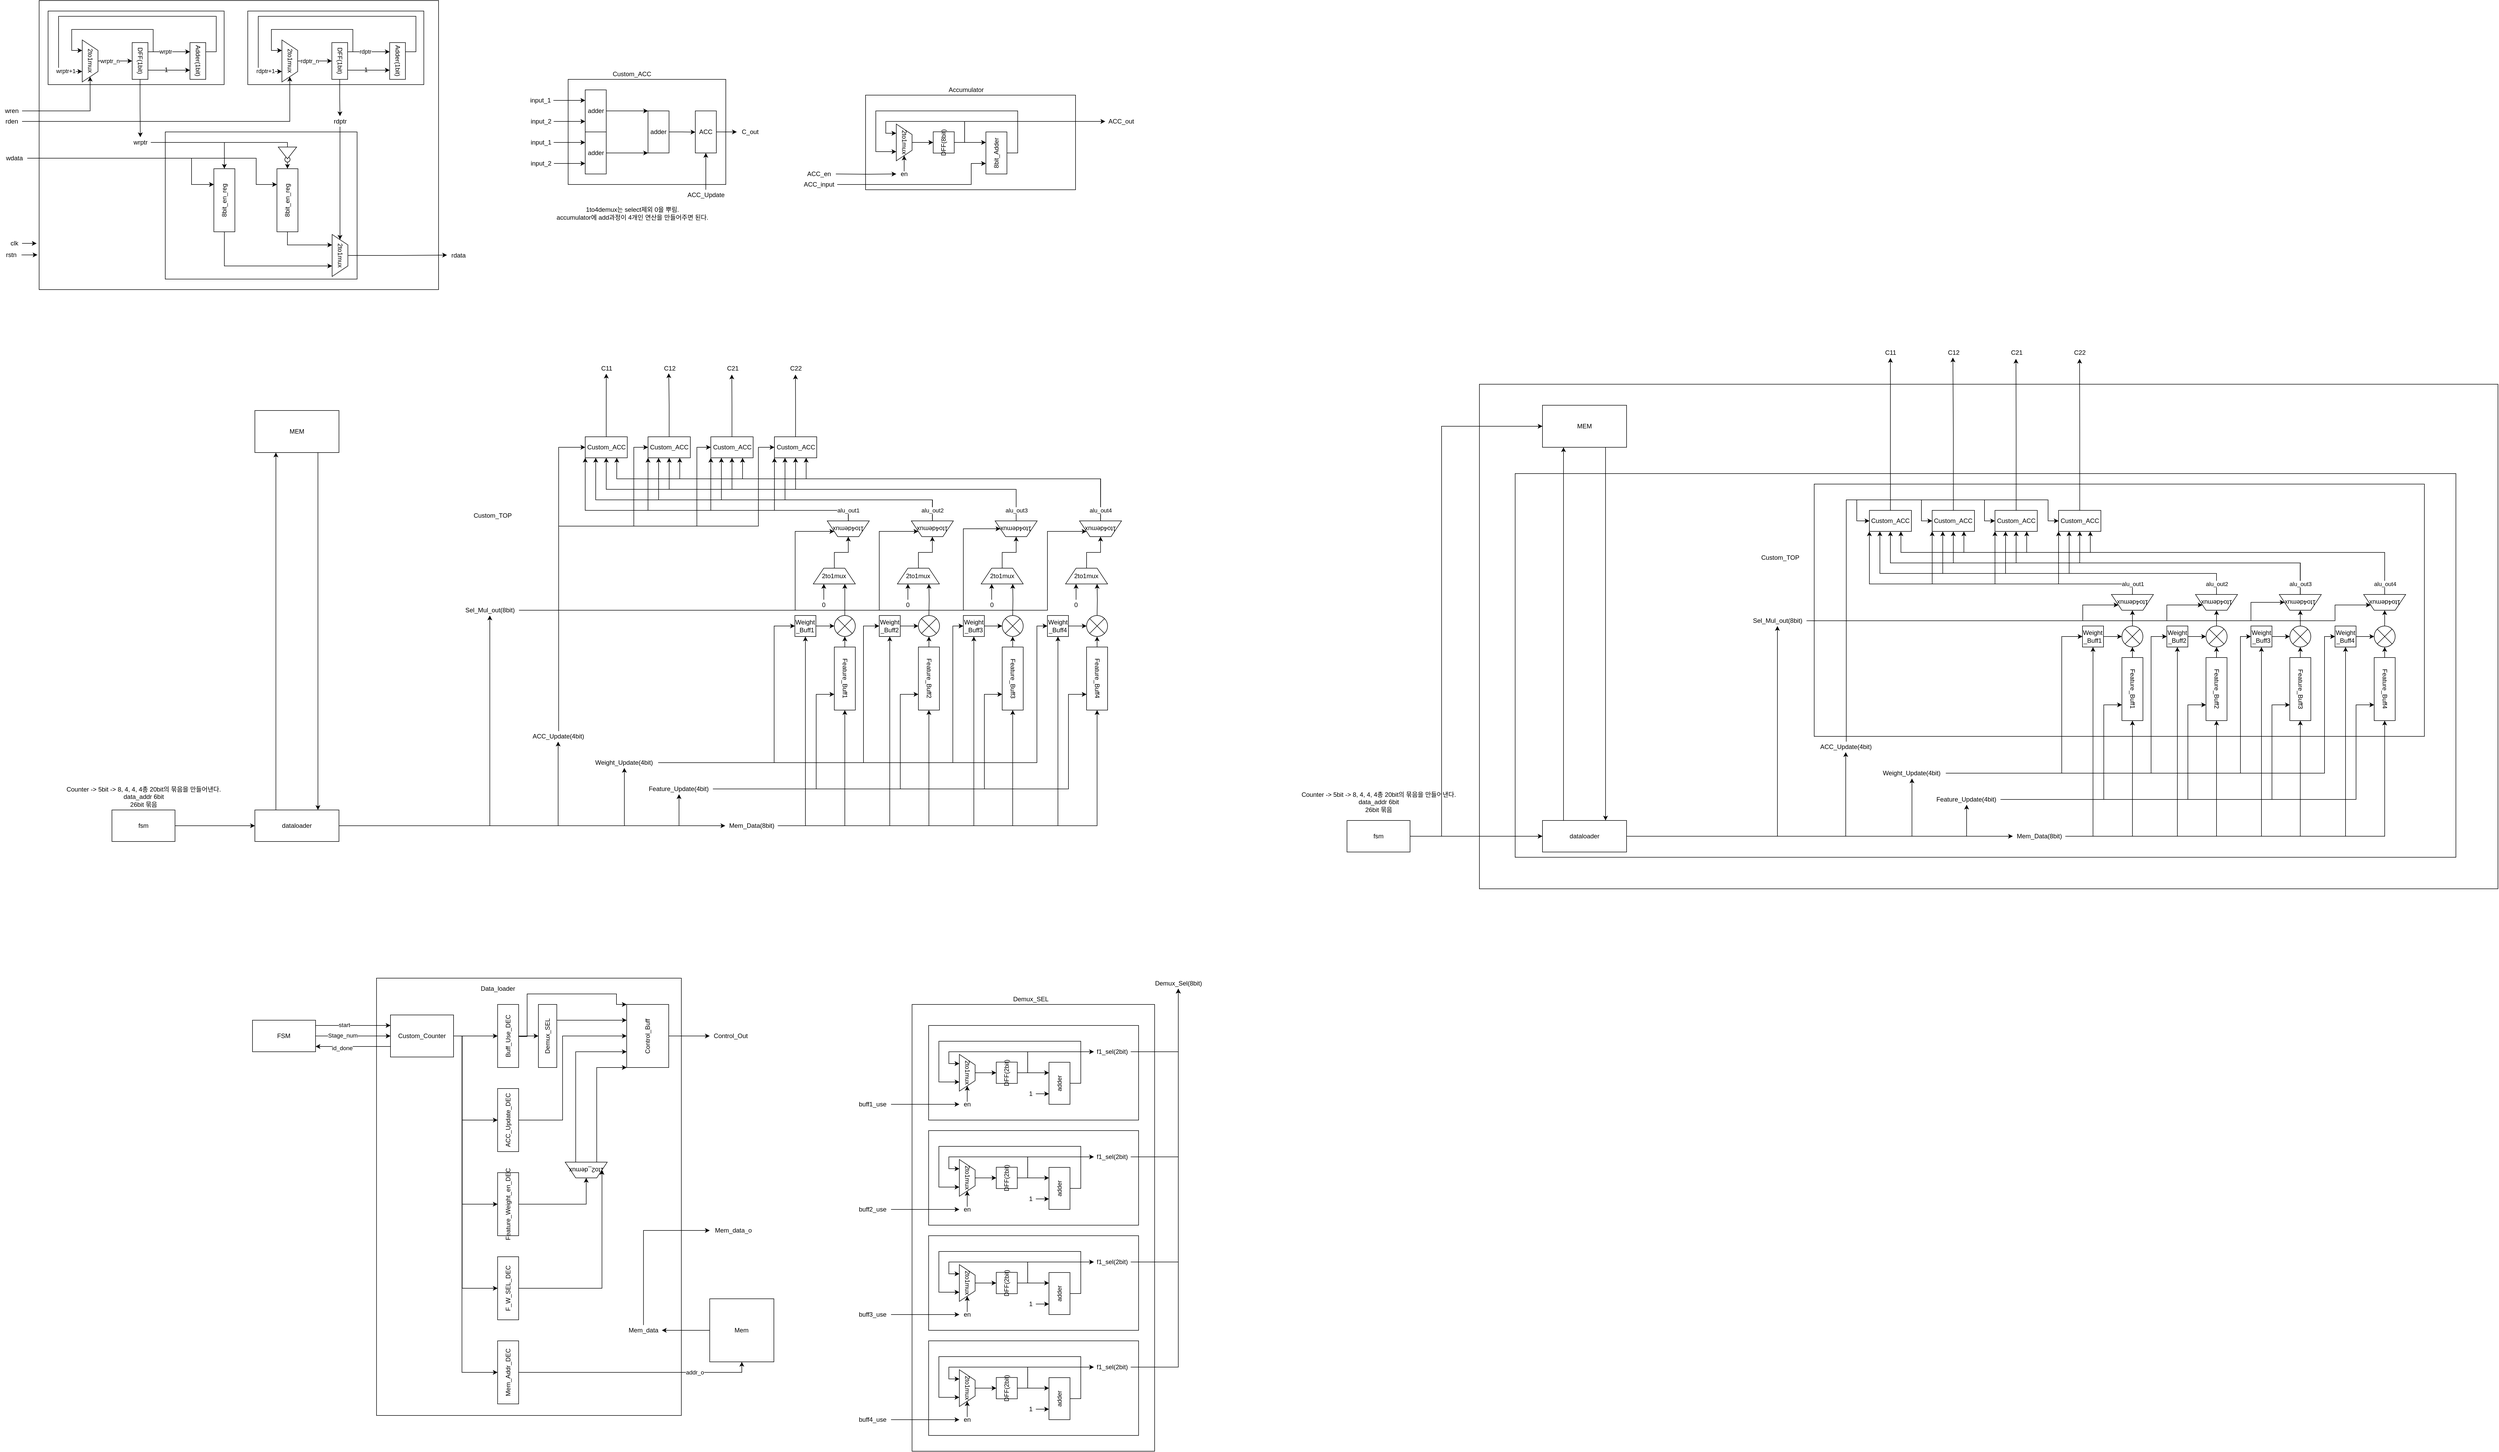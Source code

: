 <mxfile version="18.0.5" type="device"><diagram id="yu3LuRdmPBEAgtpJIMrl" name="Page-1"><mxGraphModel dx="5124" dy="3293" grid="1" gridSize="10" guides="1" tooltips="1" connect="1" arrows="1" fold="1" page="0" pageScale="1" pageWidth="1169" pageHeight="1654" math="0" shadow="0"><root><mxCell id="0"/><mxCell id="1" parent="0"/><mxCell id="g5D9gp9yfW9ZHxKBLJL--400" value="" style="rounded=0;whiteSpace=wrap;html=1;" vertex="1" parent="1"><mxGeometry x="1671.97" y="-490" width="1938.03" height="960" as="geometry"/></mxCell><mxCell id="g5D9gp9yfW9ZHxKBLJL--252" value="" style="rounded=0;whiteSpace=wrap;html=1;" vertex="1" parent="1"><mxGeometry x="592.41" y="690" width="461.56" height="850" as="geometry"/></mxCell><mxCell id="g5D9gp9yfW9ZHxKBLJL--190" value="" style="rounded=0;whiteSpace=wrap;html=1;" vertex="1" parent="1"><mxGeometry x="623.97" y="730" width="399.49" height="180" as="geometry"/></mxCell><mxCell id="g5D9gp9yfW9ZHxKBLJL--137" value="" style="rounded=0;whiteSpace=wrap;html=1;" vertex="1" parent="1"><mxGeometry x="-426.57" y="640" width="580" height="832" as="geometry"/></mxCell><mxCell id="tryQNdLVot6s9t0NUuoF-152" value="" style="rounded=0;whiteSpace=wrap;html=1;" parent="1" vertex="1"><mxGeometry x="-1068.54" y="-1220" width="760" height="550" as="geometry"/></mxCell><mxCell id="tryQNdLVot6s9t0NUuoF-84" value="" style="rounded=0;whiteSpace=wrap;html=1;" parent="1" vertex="1"><mxGeometry x="-61.97" y="-1070" width="300" height="200" as="geometry"/></mxCell><mxCell id="fDMPKcOb9zZSPw_b8-sW-122" value="" style="rounded=0;whiteSpace=wrap;html=1;fontFamily=Helvetica;" parent="1" vertex="1"><mxGeometry x="-828.54" y="-970" width="365" height="280" as="geometry"/></mxCell><mxCell id="fDMPKcOb9zZSPw_b8-sW-69" value="" style="rounded=0;whiteSpace=wrap;html=1;" parent="1" vertex="1"><mxGeometry x="-1051.52" y="-1200" width="334.99" height="140" as="geometry"/></mxCell><mxCell id="tryQNdLVot6s9t0NUuoF-52" style="edgeStyle=orthogonalEdgeStyle;rounded=0;orthogonalLoop=1;jettySize=auto;html=1;entryX=0.5;entryY=1;entryDx=0;entryDy=0;" parent="1" source="fDMPKcOb9zZSPw_b8-sW-1" target="fDMPKcOb9zZSPw_b8-sW-146" edge="1"><mxGeometry relative="1" as="geometry"/></mxCell><mxCell id="fDMPKcOb9zZSPw_b8-sW-1" value="Feature_Buff1" style="rounded=0;whiteSpace=wrap;html=1;rotation=90;" parent="1" vertex="1"><mxGeometry x="404.48" y="50" width="120" height="40" as="geometry"/></mxCell><mxCell id="tryQNdLVot6s9t0NUuoF-53" style="edgeStyle=orthogonalEdgeStyle;rounded=0;orthogonalLoop=1;jettySize=auto;html=1;exitX=0;exitY=0.5;exitDx=0;exitDy=0;entryX=0.5;entryY=1;entryDx=0;entryDy=0;" parent="1" source="fDMPKcOb9zZSPw_b8-sW-2" target="fDMPKcOb9zZSPw_b8-sW-147" edge="1"><mxGeometry relative="1" as="geometry"/></mxCell><mxCell id="fDMPKcOb9zZSPw_b8-sW-2" value="Feature_Buff2" style="rounded=0;whiteSpace=wrap;html=1;rotation=90;" parent="1" vertex="1"><mxGeometry x="564.48" y="50" width="120" height="40" as="geometry"/></mxCell><mxCell id="tryQNdLVot6s9t0NUuoF-127" style="edgeStyle=orthogonalEdgeStyle;rounded=0;orthogonalLoop=1;jettySize=auto;html=1;entryX=0;entryY=0.5;entryDx=0;entryDy=0;" parent="1" source="fDMPKcOb9zZSPw_b8-sW-6" target="fDMPKcOb9zZSPw_b8-sW-146" edge="1"><mxGeometry relative="1" as="geometry"/></mxCell><mxCell id="fDMPKcOb9zZSPw_b8-sW-6" value="Weight&lt;br&gt;_Buff1" style="rounded=0;whiteSpace=wrap;html=1;" parent="1" vertex="1"><mxGeometry x="369.47" y="-50" width="40" height="40" as="geometry"/></mxCell><mxCell id="tryQNdLVot6s9t0NUuoF-128" style="edgeStyle=orthogonalEdgeStyle;rounded=0;orthogonalLoop=1;jettySize=auto;html=1;entryX=0;entryY=0.5;entryDx=0;entryDy=0;" parent="1" source="fDMPKcOb9zZSPw_b8-sW-7" target="fDMPKcOb9zZSPw_b8-sW-147" edge="1"><mxGeometry relative="1" as="geometry"/></mxCell><mxCell id="fDMPKcOb9zZSPw_b8-sW-7" value="Weight&lt;br&gt;_Buff2" style="rounded=0;whiteSpace=wrap;html=1;" parent="1" vertex="1"><mxGeometry x="530" y="-50" width="40" height="40" as="geometry"/></mxCell><mxCell id="tryQNdLVot6s9t0NUuoF-54" style="edgeStyle=orthogonalEdgeStyle;rounded=0;orthogonalLoop=1;jettySize=auto;html=1;exitX=0;exitY=0.5;exitDx=0;exitDy=0;entryX=0.5;entryY=1;entryDx=0;entryDy=0;" parent="1" source="fDMPKcOb9zZSPw_b8-sW-8" target="fDMPKcOb9zZSPw_b8-sW-148" edge="1"><mxGeometry relative="1" as="geometry"/></mxCell><mxCell id="fDMPKcOb9zZSPw_b8-sW-8" value="Feature_Buff3" style="rounded=0;whiteSpace=wrap;html=1;rotation=90;" parent="1" vertex="1"><mxGeometry x="723.93" y="50" width="120" height="40" as="geometry"/></mxCell><mxCell id="tryQNdLVot6s9t0NUuoF-129" style="edgeStyle=orthogonalEdgeStyle;rounded=0;orthogonalLoop=1;jettySize=auto;html=1;entryX=0;entryY=0.5;entryDx=0;entryDy=0;" parent="1" source="fDMPKcOb9zZSPw_b8-sW-9" target="fDMPKcOb9zZSPw_b8-sW-148" edge="1"><mxGeometry relative="1" as="geometry"/></mxCell><mxCell id="fDMPKcOb9zZSPw_b8-sW-9" value="Weight&lt;br&gt;_Buff3" style="rounded=0;whiteSpace=wrap;html=1;" parent="1" vertex="1"><mxGeometry x="690" y="-50" width="40" height="40" as="geometry"/></mxCell><mxCell id="tryQNdLVot6s9t0NUuoF-33" style="edgeStyle=orthogonalEdgeStyle;rounded=0;orthogonalLoop=1;jettySize=auto;html=1;entryX=0;entryY=1;entryDx=0;entryDy=0;" parent="1" source="fDMPKcOb9zZSPw_b8-sW-14" target="tryQNdLVot6s9t0NUuoF-2" edge="1"><mxGeometry relative="1" as="geometry"><Array as="points"><mxPoint x="471.05" y="-250"/><mxPoint x="-28.95" y="-250"/></Array></mxGeometry></mxCell><mxCell id="tryQNdLVot6s9t0NUuoF-34" style="edgeStyle=orthogonalEdgeStyle;rounded=0;orthogonalLoop=1;jettySize=auto;html=1;entryX=0;entryY=1;entryDx=0;entryDy=0;" parent="1" source="fDMPKcOb9zZSPw_b8-sW-14" target="tryQNdLVot6s9t0NUuoF-5" edge="1"><mxGeometry relative="1" as="geometry"><Array as="points"><mxPoint x="471.05" y="-250"/><mxPoint x="90.05" y="-250"/></Array></mxGeometry></mxCell><mxCell id="tryQNdLVot6s9t0NUuoF-35" style="edgeStyle=orthogonalEdgeStyle;rounded=0;orthogonalLoop=1;jettySize=auto;html=1;entryX=0;entryY=1;entryDx=0;entryDy=0;" parent="1" source="fDMPKcOb9zZSPw_b8-sW-14" target="tryQNdLVot6s9t0NUuoF-8" edge="1"><mxGeometry relative="1" as="geometry"><Array as="points"><mxPoint x="471.05" y="-250"/><mxPoint x="210.05" y="-250"/></Array></mxGeometry></mxCell><mxCell id="tryQNdLVot6s9t0NUuoF-36" style="edgeStyle=orthogonalEdgeStyle;rounded=0;orthogonalLoop=1;jettySize=auto;html=1;entryX=0;entryY=1;entryDx=0;entryDy=0;" parent="1" source="fDMPKcOb9zZSPw_b8-sW-14" target="tryQNdLVot6s9t0NUuoF-9" edge="1"><mxGeometry relative="1" as="geometry"><Array as="points"><mxPoint x="471.05" y="-250"/><mxPoint x="331.05" y="-250"/></Array></mxGeometry></mxCell><mxCell id="g5D9gp9yfW9ZHxKBLJL--254" value="alu_out1" style="edgeLabel;html=1;align=center;verticalAlign=middle;resizable=0;points=[];" vertex="1" connectable="0" parent="tryQNdLVot6s9t0NUuoF-36"><mxGeometry x="-0.67" relative="1" as="geometry"><mxPoint x="23" as="offset"/></mxGeometry></mxCell><mxCell id="fDMPKcOb9zZSPw_b8-sW-14" value="1to4demux" style="shape=trapezoid;perimeter=trapezoidPerimeter;whiteSpace=wrap;html=1;fixedSize=1;rotation=-180;" parent="1" vertex="1"><mxGeometry x="431.05" y="-230" width="80" height="30" as="geometry"/></mxCell><mxCell id="tryQNdLVot6s9t0NUuoF-37" style="edgeStyle=orthogonalEdgeStyle;rounded=0;orthogonalLoop=1;jettySize=auto;html=1;entryX=0.25;entryY=1;entryDx=0;entryDy=0;" parent="1" source="fDMPKcOb9zZSPw_b8-sW-15" target="tryQNdLVot6s9t0NUuoF-2" edge="1"><mxGeometry relative="1" as="geometry"><Array as="points"><mxPoint x="631.05" y="-270"/><mxPoint x="-8.95" y="-270"/></Array></mxGeometry></mxCell><mxCell id="tryQNdLVot6s9t0NUuoF-38" style="edgeStyle=orthogonalEdgeStyle;rounded=0;orthogonalLoop=1;jettySize=auto;html=1;entryX=0.25;entryY=1;entryDx=0;entryDy=0;" parent="1" source="fDMPKcOb9zZSPw_b8-sW-15" target="tryQNdLVot6s9t0NUuoF-5" edge="1"><mxGeometry relative="1" as="geometry"><Array as="points"><mxPoint x="631.05" y="-270"/><mxPoint x="110.05" y="-270"/></Array></mxGeometry></mxCell><mxCell id="tryQNdLVot6s9t0NUuoF-39" style="edgeStyle=orthogonalEdgeStyle;rounded=0;orthogonalLoop=1;jettySize=auto;html=1;entryX=0.25;entryY=1;entryDx=0;entryDy=0;" parent="1" source="fDMPKcOb9zZSPw_b8-sW-15" target="tryQNdLVot6s9t0NUuoF-8" edge="1"><mxGeometry relative="1" as="geometry"><Array as="points"><mxPoint x="631.05" y="-270"/><mxPoint x="230.05" y="-270"/></Array></mxGeometry></mxCell><mxCell id="tryQNdLVot6s9t0NUuoF-40" style="edgeStyle=orthogonalEdgeStyle;rounded=0;orthogonalLoop=1;jettySize=auto;html=1;entryX=0.25;entryY=1;entryDx=0;entryDy=0;" parent="1" source="fDMPKcOb9zZSPw_b8-sW-15" target="tryQNdLVot6s9t0NUuoF-9" edge="1"><mxGeometry relative="1" as="geometry"><Array as="points"><mxPoint x="631.05" y="-270"/><mxPoint x="351.05" y="-270"/></Array></mxGeometry></mxCell><mxCell id="fDMPKcOb9zZSPw_b8-sW-15" value="1to4demux" style="shape=trapezoid;perimeter=trapezoidPerimeter;whiteSpace=wrap;html=1;fixedSize=1;rotation=-180;" parent="1" vertex="1"><mxGeometry x="591.05" y="-230" width="80" height="30" as="geometry"/></mxCell><mxCell id="tryQNdLVot6s9t0NUuoF-41" style="edgeStyle=orthogonalEdgeStyle;rounded=0;orthogonalLoop=1;jettySize=auto;html=1;entryX=0.5;entryY=1;entryDx=0;entryDy=0;" parent="1" source="fDMPKcOb9zZSPw_b8-sW-16" target="tryQNdLVot6s9t0NUuoF-2" edge="1"><mxGeometry relative="1" as="geometry"><Array as="points"><mxPoint x="791.05" y="-290"/><mxPoint x="11.05" y="-290"/></Array></mxGeometry></mxCell><mxCell id="tryQNdLVot6s9t0NUuoF-42" style="edgeStyle=orthogonalEdgeStyle;rounded=0;orthogonalLoop=1;jettySize=auto;html=1;entryX=0.5;entryY=1;entryDx=0;entryDy=0;" parent="1" source="fDMPKcOb9zZSPw_b8-sW-16" target="tryQNdLVot6s9t0NUuoF-5" edge="1"><mxGeometry relative="1" as="geometry"><Array as="points"><mxPoint x="791.05" y="-290"/><mxPoint x="131.05" y="-290"/></Array></mxGeometry></mxCell><mxCell id="tryQNdLVot6s9t0NUuoF-43" style="edgeStyle=orthogonalEdgeStyle;rounded=0;orthogonalLoop=1;jettySize=auto;html=1;entryX=0.5;entryY=1;entryDx=0;entryDy=0;" parent="1" source="fDMPKcOb9zZSPw_b8-sW-16" target="tryQNdLVot6s9t0NUuoF-8" edge="1"><mxGeometry relative="1" as="geometry"><Array as="points"><mxPoint x="791.05" y="-290"/><mxPoint x="250.05" y="-290"/></Array></mxGeometry></mxCell><mxCell id="tryQNdLVot6s9t0NUuoF-44" style="edgeStyle=orthogonalEdgeStyle;rounded=0;orthogonalLoop=1;jettySize=auto;html=1;entryX=0.5;entryY=1;entryDx=0;entryDy=0;" parent="1" source="fDMPKcOb9zZSPw_b8-sW-16" target="tryQNdLVot6s9t0NUuoF-9" edge="1"><mxGeometry relative="1" as="geometry"><Array as="points"><mxPoint x="791.05" y="-290"/><mxPoint x="371.05" y="-290"/></Array></mxGeometry></mxCell><mxCell id="fDMPKcOb9zZSPw_b8-sW-16" value="1to4demux" style="shape=trapezoid;perimeter=trapezoidPerimeter;whiteSpace=wrap;html=1;fixedSize=1;rotation=-180;" parent="1" vertex="1"><mxGeometry x="750.5" y="-230" width="80" height="30" as="geometry"/></mxCell><mxCell id="fDMPKcOb9zZSPw_b8-sW-92" style="edgeStyle=orthogonalEdgeStyle;rounded=0;orthogonalLoop=1;jettySize=auto;html=1;exitX=0;exitY=0.5;exitDx=0;exitDy=0;entryX=0.75;entryY=1;entryDx=0;entryDy=0;" parent="1" source="fDMPKcOb9zZSPw_b8-sW-29" target="fDMPKcOb9zZSPw_b8-sW-91" edge="1"><mxGeometry relative="1" as="geometry"/></mxCell><mxCell id="fDMPKcOb9zZSPw_b8-sW-29" value="8bit_en_reg" style="rounded=0;whiteSpace=wrap;html=1;rotation=-90;" parent="1" vertex="1"><mxGeometry x="-776.09" y="-860" width="120" height="40" as="geometry"/></mxCell><mxCell id="fDMPKcOb9zZSPw_b8-sW-93" style="edgeStyle=orthogonalEdgeStyle;rounded=0;orthogonalLoop=1;jettySize=auto;html=1;exitX=0;exitY=0.5;exitDx=0;exitDy=0;entryX=0.25;entryY=1;entryDx=0;entryDy=0;" parent="1" source="fDMPKcOb9zZSPw_b8-sW-30" target="fDMPKcOb9zZSPw_b8-sW-91" edge="1"><mxGeometry relative="1" as="geometry"/></mxCell><mxCell id="fDMPKcOb9zZSPw_b8-sW-30" value="8bit_en_reg" style="rounded=0;whiteSpace=wrap;html=1;rotation=-90;" parent="1" vertex="1"><mxGeometry x="-656.06" y="-860" width="120" height="40" as="geometry"/></mxCell><mxCell id="fDMPKcOb9zZSPw_b8-sW-53" style="edgeStyle=orthogonalEdgeStyle;rounded=0;orthogonalLoop=1;jettySize=auto;html=1;exitX=0.25;exitY=0;exitDx=0;exitDy=0;entryX=0.25;entryY=1;entryDx=0;entryDy=0;" parent="1" source="fDMPKcOb9zZSPw_b8-sW-45" target="fDMPKcOb9zZSPw_b8-sW-52" edge="1"><mxGeometry relative="1" as="geometry"/></mxCell><mxCell id="fDMPKcOb9zZSPw_b8-sW-98" value="wrptr" style="edgeLabel;html=1;align=center;verticalAlign=middle;resizable=0;points=[];" parent="fDMPKcOb9zZSPw_b8-sW-53" vertex="1" connectable="0"><mxGeometry x="-0.179" y="1" relative="1" as="geometry"><mxPoint as="offset"/></mxGeometry></mxCell><mxCell id="fDMPKcOb9zZSPw_b8-sW-55" style="edgeStyle=orthogonalEdgeStyle;rounded=0;orthogonalLoop=1;jettySize=auto;html=1;exitX=0.25;exitY=0;exitDx=0;exitDy=0;entryX=0.25;entryY=1;entryDx=0;entryDy=0;" parent="1" source="fDMPKcOb9zZSPw_b8-sW-45" target="fDMPKcOb9zZSPw_b8-sW-50" edge="1"><mxGeometry relative="1" as="geometry"><Array as="points"><mxPoint x="-851.55" y="-1122"/><mxPoint x="-851.55" y="-1165"/><mxPoint x="-1006.55" y="-1165"/><mxPoint x="-1006.55" y="-1125"/></Array></mxGeometry></mxCell><mxCell id="fDMPKcOb9zZSPw_b8-sW-131" style="edgeStyle=orthogonalEdgeStyle;rounded=0;orthogonalLoop=1;jettySize=auto;html=1;exitX=1;exitY=0.5;exitDx=0;exitDy=0;fontFamily=Helvetica;" parent="1" source="fDMPKcOb9zZSPw_b8-sW-45" target="fDMPKcOb9zZSPw_b8-sW-78" edge="1"><mxGeometry relative="1" as="geometry"/></mxCell><mxCell id="fDMPKcOb9zZSPw_b8-sW-45" value="DFF(1bit)" style="whiteSpace=wrap;html=1;rotation=90;" parent="1" vertex="1"><mxGeometry x="-911.52" y="-1120" width="70" height="30" as="geometry"/></mxCell><mxCell id="fDMPKcOb9zZSPw_b8-sW-101" style="edgeStyle=orthogonalEdgeStyle;rounded=0;orthogonalLoop=1;jettySize=auto;html=1;exitX=0.5;exitY=0;exitDx=0;exitDy=0;entryX=0.5;entryY=1;entryDx=0;entryDy=0;fontFamily=Helvetica;" parent="1" source="fDMPKcOb9zZSPw_b8-sW-50" target="fDMPKcOb9zZSPw_b8-sW-45" edge="1"><mxGeometry relative="1" as="geometry"/></mxCell><mxCell id="fDMPKcOb9zZSPw_b8-sW-102" value="wrptr_n" style="edgeLabel;html=1;align=center;verticalAlign=middle;resizable=0;points=[];fontFamily=Helvetica;" parent="fDMPKcOb9zZSPw_b8-sW-101" vertex="1" connectable="0"><mxGeometry x="-0.303" relative="1" as="geometry"><mxPoint as="offset"/></mxGeometry></mxCell><mxCell id="fDMPKcOb9zZSPw_b8-sW-50" value="2to1mux" style="shape=trapezoid;perimeter=trapezoidPerimeter;whiteSpace=wrap;html=1;fixedSize=1;rotation=90;" parent="1" vertex="1"><mxGeometry x="-1011.55" y="-1120" width="80" height="30" as="geometry"/></mxCell><mxCell id="fDMPKcOb9zZSPw_b8-sW-56" style="edgeStyle=orthogonalEdgeStyle;rounded=0;orthogonalLoop=1;jettySize=auto;html=1;exitX=0.25;exitY=0;exitDx=0;exitDy=0;entryX=0.75;entryY=1;entryDx=0;entryDy=0;" parent="1" source="fDMPKcOb9zZSPw_b8-sW-52" target="fDMPKcOb9zZSPw_b8-sW-50" edge="1"><mxGeometry relative="1" as="geometry"><Array as="points"><mxPoint x="-731.55" y="-1122"/><mxPoint x="-731.55" y="-1190"/><mxPoint x="-1031.55" y="-1190"/><mxPoint x="-1031.55" y="-1085"/></Array></mxGeometry></mxCell><mxCell id="fDMPKcOb9zZSPw_b8-sW-99" value="wrptr+1" style="edgeLabel;html=1;align=center;verticalAlign=middle;resizable=0;points=[];" parent="fDMPKcOb9zZSPw_b8-sW-56" vertex="1" connectable="0"><mxGeometry x="0.883" y="1" relative="1" as="geometry"><mxPoint as="offset"/></mxGeometry></mxCell><mxCell id="fDMPKcOb9zZSPw_b8-sW-52" value="Adder(1bit)" style="whiteSpace=wrap;html=1;rotation=90;" parent="1" vertex="1"><mxGeometry x="-801.55" y="-1120" width="70" height="30" as="geometry"/></mxCell><mxCell id="fDMPKcOb9zZSPw_b8-sW-59" style="edgeStyle=orthogonalEdgeStyle;rounded=0;orthogonalLoop=1;jettySize=auto;html=1;entryX=0.75;entryY=1;entryDx=0;entryDy=0;exitX=0.75;exitY=0;exitDx=0;exitDy=0;" parent="1" source="fDMPKcOb9zZSPw_b8-sW-45" target="fDMPKcOb9zZSPw_b8-sW-52" edge="1"><mxGeometry relative="1" as="geometry"/></mxCell><mxCell id="fDMPKcOb9zZSPw_b8-sW-58" value="1" style="text;html=1;align=center;verticalAlign=middle;resizable=0;points=[];autosize=1;strokeColor=none;fillColor=none;" parent="1" vertex="1"><mxGeometry x="-836.52" y="-1098" width="20" height="20" as="geometry"/></mxCell><mxCell id="fDMPKcOb9zZSPw_b8-sW-72" style="edgeStyle=orthogonalEdgeStyle;rounded=0;orthogonalLoop=1;jettySize=auto;html=1;entryX=1;entryY=0.5;entryDx=0;entryDy=0;" parent="1" source="fDMPKcOb9zZSPw_b8-sW-71" target="fDMPKcOb9zZSPw_b8-sW-50" edge="1"><mxGeometry relative="1" as="geometry"/></mxCell><mxCell id="fDMPKcOb9zZSPw_b8-sW-71" value="wren" style="text;html=1;align=center;verticalAlign=middle;resizable=0;points=[];autosize=1;strokeColor=none;fillColor=none;" parent="1" vertex="1"><mxGeometry x="-1141.04" y="-1020" width="40" height="20" as="geometry"/></mxCell><mxCell id="fDMPKcOb9zZSPw_b8-sW-86" style="edgeStyle=orthogonalEdgeStyle;rounded=0;orthogonalLoop=1;jettySize=auto;html=1;entryX=0.75;entryY=0;entryDx=0;entryDy=0;" parent="1" source="fDMPKcOb9zZSPw_b8-sW-76" target="fDMPKcOb9zZSPw_b8-sW-29" edge="1"><mxGeometry relative="1" as="geometry"><Array as="points"><mxPoint x="-778.54" y="-920"/><mxPoint x="-778.54" y="-870"/></Array></mxGeometry></mxCell><mxCell id="fDMPKcOb9zZSPw_b8-sW-87" style="edgeStyle=orthogonalEdgeStyle;rounded=0;orthogonalLoop=1;jettySize=auto;html=1;entryX=0.75;entryY=0;entryDx=0;entryDy=0;" parent="1" source="fDMPKcOb9zZSPw_b8-sW-76" target="fDMPKcOb9zZSPw_b8-sW-30" edge="1"><mxGeometry relative="1" as="geometry"><Array as="points"><mxPoint x="-1120.54" y="-920"/><mxPoint x="-655.54" y="-920"/><mxPoint x="-655.54" y="-870"/></Array></mxGeometry></mxCell><mxCell id="fDMPKcOb9zZSPw_b8-sW-76" value="wdata" style="text;html=1;align=center;verticalAlign=middle;resizable=0;points=[];autosize=1;strokeColor=none;fillColor=none;" parent="1" vertex="1"><mxGeometry x="-1141.04" y="-930" width="50" height="20" as="geometry"/></mxCell><mxCell id="fDMPKcOb9zZSPw_b8-sW-88" style="edgeStyle=orthogonalEdgeStyle;rounded=0;orthogonalLoop=1;jettySize=auto;html=1;entryX=1;entryY=0.5;entryDx=0;entryDy=0;" parent="1" source="fDMPKcOb9zZSPw_b8-sW-78" target="fDMPKcOb9zZSPw_b8-sW-29" edge="1"><mxGeometry relative="1" as="geometry"/></mxCell><mxCell id="fDMPKcOb9zZSPw_b8-sW-78" value="wrptr" style="text;html=1;align=center;verticalAlign=middle;resizable=0;points=[];autosize=1;strokeColor=none;fillColor=none;" parent="1" vertex="1"><mxGeometry x="-896.03" y="-960" width="40" height="20" as="geometry"/></mxCell><mxCell id="fDMPKcOb9zZSPw_b8-sW-95" style="edgeStyle=orthogonalEdgeStyle;rounded=0;orthogonalLoop=1;jettySize=auto;html=1;exitX=0.5;exitY=0;exitDx=0;exitDy=0;entryX=-0.034;entryY=0.467;entryDx=0;entryDy=0;entryPerimeter=0;" parent="1" source="fDMPKcOb9zZSPw_b8-sW-91" target="fDMPKcOb9zZSPw_b8-sW-94" edge="1"><mxGeometry relative="1" as="geometry"/></mxCell><mxCell id="fDMPKcOb9zZSPw_b8-sW-91" value="2to1mux" style="shape=trapezoid;perimeter=trapezoidPerimeter;whiteSpace=wrap;html=1;fixedSize=1;rotation=90;" parent="1" vertex="1"><mxGeometry x="-536.06" y="-750" width="80" height="30" as="geometry"/></mxCell><mxCell id="fDMPKcOb9zZSPw_b8-sW-94" value="rdata" style="text;html=1;align=center;verticalAlign=middle;resizable=0;points=[];autosize=1;strokeColor=none;fillColor=none;" parent="1" vertex="1"><mxGeometry x="-291.04" y="-745" width="40" height="20" as="geometry"/></mxCell><mxCell id="fDMPKcOb9zZSPw_b8-sW-97" style="edgeStyle=orthogonalEdgeStyle;rounded=0;orthogonalLoop=1;jettySize=auto;html=1;entryX=0;entryY=0.5;entryDx=0;entryDy=0;" parent="1" source="fDMPKcOb9zZSPw_b8-sW-96" target="fDMPKcOb9zZSPw_b8-sW-91" edge="1"><mxGeometry relative="1" as="geometry"/></mxCell><mxCell id="fDMPKcOb9zZSPw_b8-sW-96" value="rdptr" style="text;html=1;align=center;verticalAlign=middle;resizable=0;points=[];autosize=1;strokeColor=none;fillColor=none;" parent="1" vertex="1"><mxGeometry x="-516.06" y="-1000" width="40" height="20" as="geometry"/></mxCell><mxCell id="fDMPKcOb9zZSPw_b8-sW-105" value="" style="rounded=0;whiteSpace=wrap;html=1;" parent="1" vertex="1"><mxGeometry x="-671.56" y="-1200" width="334.99" height="140" as="geometry"/></mxCell><mxCell id="fDMPKcOb9zZSPw_b8-sW-106" style="edgeStyle=orthogonalEdgeStyle;rounded=0;orthogonalLoop=1;jettySize=auto;html=1;exitX=0.25;exitY=0;exitDx=0;exitDy=0;entryX=0.25;entryY=1;entryDx=0;entryDy=0;" parent="1" source="fDMPKcOb9zZSPw_b8-sW-110" target="fDMPKcOb9zZSPw_b8-sW-116" edge="1"><mxGeometry relative="1" as="geometry"/></mxCell><mxCell id="fDMPKcOb9zZSPw_b8-sW-107" value="rdptr" style="edgeLabel;html=1;align=center;verticalAlign=middle;resizable=0;points=[];" parent="fDMPKcOb9zZSPw_b8-sW-106" vertex="1" connectable="0"><mxGeometry x="-0.179" y="1" relative="1" as="geometry"><mxPoint as="offset"/></mxGeometry></mxCell><mxCell id="fDMPKcOb9zZSPw_b8-sW-108" style="edgeStyle=orthogonalEdgeStyle;rounded=0;orthogonalLoop=1;jettySize=auto;html=1;exitX=0.25;exitY=0;exitDx=0;exitDy=0;entryX=0.25;entryY=1;entryDx=0;entryDy=0;" parent="1" source="fDMPKcOb9zZSPw_b8-sW-110" target="fDMPKcOb9zZSPw_b8-sW-113" edge="1"><mxGeometry relative="1" as="geometry"><Array as="points"><mxPoint x="-471.59" y="-1122"/><mxPoint x="-471.59" y="-1165"/><mxPoint x="-626.59" y="-1165"/><mxPoint x="-626.59" y="-1125"/></Array></mxGeometry></mxCell><mxCell id="fDMPKcOb9zZSPw_b8-sW-133" style="edgeStyle=orthogonalEdgeStyle;rounded=0;orthogonalLoop=1;jettySize=auto;html=1;exitX=1;exitY=0.5;exitDx=0;exitDy=0;fontFamily=Helvetica;" parent="1" source="fDMPKcOb9zZSPw_b8-sW-110" target="fDMPKcOb9zZSPw_b8-sW-96" edge="1"><mxGeometry relative="1" as="geometry"/></mxCell><mxCell id="fDMPKcOb9zZSPw_b8-sW-110" value="DFF(1bit)" style="whiteSpace=wrap;html=1;rotation=90;" parent="1" vertex="1"><mxGeometry x="-531.56" y="-1120" width="70" height="30" as="geometry"/></mxCell><mxCell id="fDMPKcOb9zZSPw_b8-sW-111" style="edgeStyle=orthogonalEdgeStyle;rounded=0;orthogonalLoop=1;jettySize=auto;html=1;exitX=0.5;exitY=0;exitDx=0;exitDy=0;entryX=0.5;entryY=1;entryDx=0;entryDy=0;fontFamily=Helvetica;" parent="1" source="fDMPKcOb9zZSPw_b8-sW-113" target="fDMPKcOb9zZSPw_b8-sW-110" edge="1"><mxGeometry relative="1" as="geometry"/></mxCell><mxCell id="fDMPKcOb9zZSPw_b8-sW-112" value="rdptr_n" style="edgeLabel;html=1;align=center;verticalAlign=middle;resizable=0;points=[];fontFamily=Helvetica;" parent="fDMPKcOb9zZSPw_b8-sW-111" vertex="1" connectable="0"><mxGeometry x="-0.303" relative="1" as="geometry"><mxPoint as="offset"/></mxGeometry></mxCell><mxCell id="fDMPKcOb9zZSPw_b8-sW-113" value="2to1mux" style="shape=trapezoid;perimeter=trapezoidPerimeter;whiteSpace=wrap;html=1;fixedSize=1;rotation=90;" parent="1" vertex="1"><mxGeometry x="-631.59" y="-1120" width="80" height="30" as="geometry"/></mxCell><mxCell id="fDMPKcOb9zZSPw_b8-sW-114" style="edgeStyle=orthogonalEdgeStyle;rounded=0;orthogonalLoop=1;jettySize=auto;html=1;exitX=0.25;exitY=0;exitDx=0;exitDy=0;entryX=0.75;entryY=1;entryDx=0;entryDy=0;" parent="1" source="fDMPKcOb9zZSPw_b8-sW-116" target="fDMPKcOb9zZSPw_b8-sW-113" edge="1"><mxGeometry relative="1" as="geometry"><Array as="points"><mxPoint x="-351.59" y="-1122"/><mxPoint x="-351.59" y="-1190"/><mxPoint x="-651.59" y="-1190"/><mxPoint x="-651.59" y="-1085"/></Array></mxGeometry></mxCell><mxCell id="fDMPKcOb9zZSPw_b8-sW-115" value="rdptr+1" style="edgeLabel;html=1;align=center;verticalAlign=middle;resizable=0;points=[];" parent="fDMPKcOb9zZSPw_b8-sW-114" vertex="1" connectable="0"><mxGeometry x="0.883" y="1" relative="1" as="geometry"><mxPoint as="offset"/></mxGeometry></mxCell><mxCell id="fDMPKcOb9zZSPw_b8-sW-116" value="Adder(1bit)" style="whiteSpace=wrap;html=1;rotation=90;" parent="1" vertex="1"><mxGeometry x="-421.59" y="-1120" width="70" height="30" as="geometry"/></mxCell><mxCell id="fDMPKcOb9zZSPw_b8-sW-117" style="edgeStyle=orthogonalEdgeStyle;rounded=0;orthogonalLoop=1;jettySize=auto;html=1;entryX=0.75;entryY=1;entryDx=0;entryDy=0;exitX=0.75;exitY=0;exitDx=0;exitDy=0;" parent="1" source="fDMPKcOb9zZSPw_b8-sW-110" target="fDMPKcOb9zZSPw_b8-sW-116" edge="1"><mxGeometry relative="1" as="geometry"/></mxCell><mxCell id="fDMPKcOb9zZSPw_b8-sW-118" value="1" style="text;html=1;align=center;verticalAlign=middle;resizable=0;points=[];autosize=1;strokeColor=none;fillColor=none;" parent="1" vertex="1"><mxGeometry x="-456.56" y="-1098" width="20" height="20" as="geometry"/></mxCell><mxCell id="fDMPKcOb9zZSPw_b8-sW-119" style="edgeStyle=orthogonalEdgeStyle;rounded=0;orthogonalLoop=1;jettySize=auto;html=1;entryX=1;entryY=0.5;entryDx=0;entryDy=0;" parent="1" source="fDMPKcOb9zZSPw_b8-sW-120" target="fDMPKcOb9zZSPw_b8-sW-113" edge="1"><mxGeometry relative="1" as="geometry"/></mxCell><mxCell id="fDMPKcOb9zZSPw_b8-sW-120" value="rden" style="text;html=1;align=center;verticalAlign=middle;resizable=0;points=[];autosize=1;strokeColor=none;fillColor=none;" parent="1" vertex="1"><mxGeometry x="-1141.04" y="-1000" width="40" height="20" as="geometry"/></mxCell><mxCell id="fDMPKcOb9zZSPw_b8-sW-139" style="edgeStyle=orthogonalEdgeStyle;rounded=0;orthogonalLoop=1;jettySize=auto;html=1;entryX=-0.003;entryY=0.811;entryDx=0;entryDy=0;entryPerimeter=0;fontFamily=Helvetica;" parent="1" source="fDMPKcOb9zZSPw_b8-sW-124" edge="1"><mxGeometry relative="1" as="geometry"><mxPoint x="-1073.29" y="-757.73" as="targetPoint"/></mxGeometry></mxCell><mxCell id="fDMPKcOb9zZSPw_b8-sW-124" value="clk" style="text;html=1;align=center;verticalAlign=middle;resizable=0;points=[];autosize=1;strokeColor=none;fillColor=none;fontFamily=Helvetica;" parent="1" vertex="1"><mxGeometry x="-1131.04" y="-768" width="30" height="20" as="geometry"/></mxCell><mxCell id="fDMPKcOb9zZSPw_b8-sW-140" style="edgeStyle=orthogonalEdgeStyle;rounded=0;orthogonalLoop=1;jettySize=auto;html=1;entryX=-0.001;entryY=0.849;entryDx=0;entryDy=0;entryPerimeter=0;fontFamily=Helvetica;" parent="1" source="fDMPKcOb9zZSPw_b8-sW-125" edge="1"><mxGeometry relative="1" as="geometry"><mxPoint x="-1071.79" y="-736.07" as="targetPoint"/></mxGeometry></mxCell><mxCell id="fDMPKcOb9zZSPw_b8-sW-125" value="rstn" style="text;html=1;align=center;verticalAlign=middle;resizable=0;points=[];autosize=1;strokeColor=none;fillColor=none;fontFamily=Helvetica;" parent="1" vertex="1"><mxGeometry x="-1142.04" y="-746" width="40" height="20" as="geometry"/></mxCell><mxCell id="fDMPKcOb9zZSPw_b8-sW-128" style="edgeStyle=orthogonalEdgeStyle;rounded=0;orthogonalLoop=1;jettySize=auto;html=1;exitX=1;exitY=0.5;exitDx=0;exitDy=0;fontFamily=Helvetica;" parent="1" source="fDMPKcOb9zZSPw_b8-sW-45" target="fDMPKcOb9zZSPw_b8-sW-45" edge="1"><mxGeometry relative="1" as="geometry"/></mxCell><mxCell id="g5D9gp9yfW9ZHxKBLJL--409" style="edgeStyle=orthogonalEdgeStyle;rounded=0;orthogonalLoop=1;jettySize=auto;html=1;exitX=0.5;exitY=0;exitDx=0;exitDy=0;entryX=0.75;entryY=1;entryDx=0;entryDy=0;fillColor=#CCFFFF;" edge="1" parent="1" source="fDMPKcOb9zZSPw_b8-sW-146" target="g5D9gp9yfW9ZHxKBLJL--408"><mxGeometry relative="1" as="geometry"/></mxCell><mxCell id="fDMPKcOb9zZSPw_b8-sW-146" value="" style="shape=sumEllipse;perimeter=ellipsePerimeter;whiteSpace=wrap;html=1;backgroundOutline=1;fontFamily=Helvetica;" parent="1" vertex="1"><mxGeometry x="444.48" y="-50" width="40" height="40" as="geometry"/></mxCell><mxCell id="fDMPKcOb9zZSPw_b8-sW-147" value="" style="shape=sumEllipse;perimeter=ellipsePerimeter;whiteSpace=wrap;html=1;backgroundOutline=1;fontFamily=Helvetica;" parent="1" vertex="1"><mxGeometry x="604.48" y="-50" width="40.26" height="40" as="geometry"/></mxCell><mxCell id="fDMPKcOb9zZSPw_b8-sW-148" value="" style="shape=sumEllipse;perimeter=ellipsePerimeter;whiteSpace=wrap;html=1;backgroundOutline=1;fontFamily=Helvetica;" parent="1" vertex="1"><mxGeometry x="763.93" y="-50" width="40" height="40" as="geometry"/></mxCell><mxCell id="tryQNdLVot6s9t0NUuoF-93" style="edgeStyle=orthogonalEdgeStyle;rounded=0;orthogonalLoop=1;jettySize=auto;html=1;" parent="1" source="tryQNdLVot6s9t0NUuoF-2" target="tryQNdLVot6s9t0NUuoF-91" edge="1"><mxGeometry relative="1" as="geometry"/></mxCell><mxCell id="tryQNdLVot6s9t0NUuoF-2" value="Custom_ACC" style="rounded=0;whiteSpace=wrap;html=1;fontFamily=Helvetica;" parent="1" vertex="1"><mxGeometry x="-29.46" y="-390" width="80" height="40" as="geometry"/></mxCell><mxCell id="tryQNdLVot6s9t0NUuoF-97" style="edgeStyle=orthogonalEdgeStyle;rounded=0;orthogonalLoop=1;jettySize=auto;html=1;entryX=0.46;entryY=0.96;entryDx=0;entryDy=0;entryPerimeter=0;" parent="1" source="tryQNdLVot6s9t0NUuoF-5" target="tryQNdLVot6s9t0NUuoF-95" edge="1"><mxGeometry relative="1" as="geometry"/></mxCell><mxCell id="tryQNdLVot6s9t0NUuoF-5" value="Custom_ACC" style="rounded=0;whiteSpace=wrap;html=1;fontFamily=Helvetica;" parent="1" vertex="1"><mxGeometry x="90.03" y="-390" width="80.51" height="40" as="geometry"/></mxCell><mxCell id="tryQNdLVot6s9t0NUuoF-99" style="edgeStyle=orthogonalEdgeStyle;rounded=0;orthogonalLoop=1;jettySize=auto;html=1;entryX=0.46;entryY=1.08;entryDx=0;entryDy=0;entryPerimeter=0;" parent="1" source="tryQNdLVot6s9t0NUuoF-8" target="tryQNdLVot6s9t0NUuoF-98" edge="1"><mxGeometry relative="1" as="geometry"/></mxCell><mxCell id="tryQNdLVot6s9t0NUuoF-8" value="Custom_ACC" style="rounded=0;whiteSpace=wrap;html=1;fontFamily=Helvetica;" parent="1" vertex="1"><mxGeometry x="209.52" y="-390" width="80.51" height="40" as="geometry"/></mxCell><mxCell id="tryQNdLVot6s9t0NUuoF-103" style="edgeStyle=orthogonalEdgeStyle;rounded=0;orthogonalLoop=1;jettySize=auto;html=1;entryX=0.487;entryY=1.08;entryDx=0;entryDy=0;entryPerimeter=0;" parent="1" source="tryQNdLVot6s9t0NUuoF-9" target="tryQNdLVot6s9t0NUuoF-100" edge="1"><mxGeometry relative="1" as="geometry"/></mxCell><mxCell id="tryQNdLVot6s9t0NUuoF-9" value="Custom_ACC" style="rounded=0;whiteSpace=wrap;html=1;fontFamily=Helvetica;" parent="1" vertex="1"><mxGeometry x="330.54" y="-390" width="80.51" height="40" as="geometry"/></mxCell><mxCell id="tryQNdLVot6s9t0NUuoF-55" style="edgeStyle=orthogonalEdgeStyle;rounded=0;orthogonalLoop=1;jettySize=auto;html=1;exitX=0;exitY=0.5;exitDx=0;exitDy=0;entryX=0.5;entryY=1;entryDx=0;entryDy=0;" parent="1" source="tryQNdLVot6s9t0NUuoF-29" target="tryQNdLVot6s9t0NUuoF-32" edge="1"><mxGeometry relative="1" as="geometry"/></mxCell><mxCell id="tryQNdLVot6s9t0NUuoF-29" value="Feature_Buff4" style="rounded=0;whiteSpace=wrap;html=1;rotation=90;" parent="1" vertex="1"><mxGeometry x="884.48" y="50" width="120" height="40" as="geometry"/></mxCell><mxCell id="tryQNdLVot6s9t0NUuoF-130" style="edgeStyle=orthogonalEdgeStyle;rounded=0;orthogonalLoop=1;jettySize=auto;html=1;entryX=0;entryY=0.5;entryDx=0;entryDy=0;" parent="1" source="tryQNdLVot6s9t0NUuoF-30" target="tryQNdLVot6s9t0NUuoF-32" edge="1"><mxGeometry relative="1" as="geometry"/></mxCell><mxCell id="tryQNdLVot6s9t0NUuoF-30" value="Weight&lt;br&gt;_Buff4" style="rounded=0;whiteSpace=wrap;html=1;" parent="1" vertex="1"><mxGeometry x="850.0" y="-50" width="40" height="40" as="geometry"/></mxCell><mxCell id="tryQNdLVot6s9t0NUuoF-45" style="edgeStyle=orthogonalEdgeStyle;rounded=0;orthogonalLoop=1;jettySize=auto;html=1;entryX=0.75;entryY=1;entryDx=0;entryDy=0;" parent="1" source="tryQNdLVot6s9t0NUuoF-31" target="tryQNdLVot6s9t0NUuoF-2" edge="1"><mxGeometry relative="1" as="geometry"><Array as="points"><mxPoint x="951.05" y="-310"/><mxPoint x="31.05" y="-310"/></Array></mxGeometry></mxCell><mxCell id="tryQNdLVot6s9t0NUuoF-46" style="edgeStyle=orthogonalEdgeStyle;rounded=0;orthogonalLoop=1;jettySize=auto;html=1;entryX=0.75;entryY=1;entryDx=0;entryDy=0;" parent="1" source="tryQNdLVot6s9t0NUuoF-31" target="tryQNdLVot6s9t0NUuoF-5" edge="1"><mxGeometry relative="1" as="geometry"><Array as="points"><mxPoint x="951.05" y="-310"/><mxPoint x="151.05" y="-310"/></Array></mxGeometry></mxCell><mxCell id="tryQNdLVot6s9t0NUuoF-47" style="edgeStyle=orthogonalEdgeStyle;rounded=0;orthogonalLoop=1;jettySize=auto;html=1;entryX=0.75;entryY=1;entryDx=0;entryDy=0;" parent="1" source="tryQNdLVot6s9t0NUuoF-31" target="tryQNdLVot6s9t0NUuoF-8" edge="1"><mxGeometry relative="1" as="geometry"><Array as="points"><mxPoint x="951.05" y="-310"/><mxPoint x="270.05" y="-310"/></Array></mxGeometry></mxCell><mxCell id="tryQNdLVot6s9t0NUuoF-48" style="edgeStyle=orthogonalEdgeStyle;rounded=0;orthogonalLoop=1;jettySize=auto;html=1;entryX=0.75;entryY=1;entryDx=0;entryDy=0;" parent="1" source="tryQNdLVot6s9t0NUuoF-31" target="tryQNdLVot6s9t0NUuoF-9" edge="1"><mxGeometry relative="1" as="geometry"><Array as="points"><mxPoint x="951.05" y="-310"/><mxPoint x="391.05" y="-310"/></Array></mxGeometry></mxCell><mxCell id="tryQNdLVot6s9t0NUuoF-31" value="1to4demux" style="shape=trapezoid;perimeter=trapezoidPerimeter;whiteSpace=wrap;html=1;fixedSize=1;rotation=-180;" parent="1" vertex="1"><mxGeometry x="911.05" y="-230" width="80" height="30" as="geometry"/></mxCell><mxCell id="tryQNdLVot6s9t0NUuoF-32" value="" style="shape=sumEllipse;perimeter=ellipsePerimeter;whiteSpace=wrap;html=1;backgroundOutline=1;fontFamily=Helvetica;" parent="1" vertex="1"><mxGeometry x="924.48" y="-50" width="40" height="40" as="geometry"/></mxCell><mxCell id="tryQNdLVot6s9t0NUuoF-56" value="1to4demux는 select제외 0을 뿌림.&lt;br&gt;accumulator에 add과정이 4개인 연산을 만들어주면 된다.&lt;br&gt;" style="text;html=1;align=center;verticalAlign=middle;resizable=0;points=[];autosize=1;strokeColor=none;fillColor=none;" parent="1" vertex="1"><mxGeometry x="-100.0" y="-830" width="320" height="30" as="geometry"/></mxCell><mxCell id="tryQNdLVot6s9t0NUuoF-78" style="edgeStyle=orthogonalEdgeStyle;rounded=0;orthogonalLoop=1;jettySize=auto;html=1;exitX=1;exitY=0.5;exitDx=0;exitDy=0;entryX=0;entryY=0;entryDx=0;entryDy=0;" parent="1" source="tryQNdLVot6s9t0NUuoF-57" target="tryQNdLVot6s9t0NUuoF-77" edge="1"><mxGeometry relative="1" as="geometry"><Array as="points"><mxPoint x="80" y="-1010"/><mxPoint x="80" y="-1010"/></Array></mxGeometry></mxCell><mxCell id="tryQNdLVot6s9t0NUuoF-57" value="adder" style="rounded=0;whiteSpace=wrap;html=1;" parent="1" vertex="1"><mxGeometry x="-29.48" y="-1050" width="40" height="80" as="geometry"/></mxCell><mxCell id="tryQNdLVot6s9t0NUuoF-70" style="edgeStyle=orthogonalEdgeStyle;rounded=0;orthogonalLoop=1;jettySize=auto;html=1;entryX=0;entryY=0.25;entryDx=0;entryDy=0;" parent="1" source="tryQNdLVot6s9t0NUuoF-58" target="tryQNdLVot6s9t0NUuoF-57" edge="1"><mxGeometry relative="1" as="geometry"/></mxCell><mxCell id="tryQNdLVot6s9t0NUuoF-58" value="input_1" style="text;html=1;align=center;verticalAlign=middle;resizable=0;points=[];autosize=1;strokeColor=none;fillColor=none;" parent="1" vertex="1"><mxGeometry x="-140" y="-1040" width="50" height="20" as="geometry"/></mxCell><mxCell id="tryQNdLVot6s9t0NUuoF-71" style="edgeStyle=orthogonalEdgeStyle;rounded=0;orthogonalLoop=1;jettySize=auto;html=1;entryX=0;entryY=0.75;entryDx=0;entryDy=0;" parent="1" source="tryQNdLVot6s9t0NUuoF-63" target="tryQNdLVot6s9t0NUuoF-57" edge="1"><mxGeometry relative="1" as="geometry"/></mxCell><mxCell id="tryQNdLVot6s9t0NUuoF-63" value="input_2" style="text;html=1;align=center;verticalAlign=middle;resizable=0;points=[];autosize=1;strokeColor=none;fillColor=none;" parent="1" vertex="1"><mxGeometry x="-139.5" y="-1000" width="50" height="20" as="geometry"/></mxCell><mxCell id="tryQNdLVot6s9t0NUuoF-79" style="edgeStyle=orthogonalEdgeStyle;rounded=0;orthogonalLoop=1;jettySize=auto;html=1;entryX=0;entryY=1;entryDx=0;entryDy=0;" parent="1" source="tryQNdLVot6s9t0NUuoF-72" target="tryQNdLVot6s9t0NUuoF-77" edge="1"><mxGeometry relative="1" as="geometry"><Array as="points"><mxPoint x="80" y="-930"/><mxPoint x="80" y="-930"/></Array></mxGeometry></mxCell><mxCell id="tryQNdLVot6s9t0NUuoF-72" value="adder" style="rounded=0;whiteSpace=wrap;html=1;" parent="1" vertex="1"><mxGeometry x="-29.48" y="-970" width="40" height="80" as="geometry"/></mxCell><mxCell id="tryQNdLVot6s9t0NUuoF-73" style="edgeStyle=orthogonalEdgeStyle;rounded=0;orthogonalLoop=1;jettySize=auto;html=1;entryX=0;entryY=0.25;entryDx=0;entryDy=0;" parent="1" source="tryQNdLVot6s9t0NUuoF-74" target="tryQNdLVot6s9t0NUuoF-72" edge="1"><mxGeometry relative="1" as="geometry"/></mxCell><mxCell id="tryQNdLVot6s9t0NUuoF-74" value="input_1" style="text;html=1;align=center;verticalAlign=middle;resizable=0;points=[];autosize=1;strokeColor=none;fillColor=none;" parent="1" vertex="1"><mxGeometry x="-139.5" y="-960" width="50" height="20" as="geometry"/></mxCell><mxCell id="tryQNdLVot6s9t0NUuoF-75" style="edgeStyle=orthogonalEdgeStyle;rounded=0;orthogonalLoop=1;jettySize=auto;html=1;entryX=0;entryY=0.75;entryDx=0;entryDy=0;" parent="1" source="tryQNdLVot6s9t0NUuoF-76" target="tryQNdLVot6s9t0NUuoF-72" edge="1"><mxGeometry relative="1" as="geometry"/></mxCell><mxCell id="tryQNdLVot6s9t0NUuoF-76" value="input_2" style="text;html=1;align=center;verticalAlign=middle;resizable=0;points=[];autosize=1;strokeColor=none;fillColor=none;" parent="1" vertex="1"><mxGeometry x="-139" y="-920" width="50" height="20" as="geometry"/></mxCell><mxCell id="tryQNdLVot6s9t0NUuoF-81" style="edgeStyle=orthogonalEdgeStyle;rounded=0;orthogonalLoop=1;jettySize=auto;html=1;exitX=1;exitY=0.5;exitDx=0;exitDy=0;" parent="1" source="tryQNdLVot6s9t0NUuoF-77" edge="1"><mxGeometry relative="1" as="geometry"><mxPoint x="180" y="-969.6" as="targetPoint"/></mxGeometry></mxCell><mxCell id="tryQNdLVot6s9t0NUuoF-77" value="adder" style="rounded=0;whiteSpace=wrap;html=1;" parent="1" vertex="1"><mxGeometry x="90" y="-1010" width="40" height="80" as="geometry"/></mxCell><mxCell id="tryQNdLVot6s9t0NUuoF-90" style="edgeStyle=orthogonalEdgeStyle;rounded=0;orthogonalLoop=1;jettySize=auto;html=1;exitX=1;exitY=0.5;exitDx=0;exitDy=0;" parent="1" source="tryQNdLVot6s9t0NUuoF-82" target="tryQNdLVot6s9t0NUuoF-86" edge="1"><mxGeometry relative="1" as="geometry"/></mxCell><mxCell id="tryQNdLVot6s9t0NUuoF-82" value="ACC" style="rounded=0;whiteSpace=wrap;html=1;" parent="1" vertex="1"><mxGeometry x="180" y="-1010" width="40" height="80" as="geometry"/></mxCell><mxCell id="tryQNdLVot6s9t0NUuoF-88" style="edgeStyle=orthogonalEdgeStyle;rounded=0;orthogonalLoop=1;jettySize=auto;html=1;entryX=0.5;entryY=1;entryDx=0;entryDy=0;" parent="1" source="tryQNdLVot6s9t0NUuoF-87" target="tryQNdLVot6s9t0NUuoF-82" edge="1"><mxGeometry relative="1" as="geometry"/></mxCell><mxCell id="tryQNdLVot6s9t0NUuoF-87" value="ACC_Update" style="text;html=1;align=center;verticalAlign=middle;resizable=0;points=[];autosize=1;strokeColor=none;fillColor=none;" parent="1" vertex="1"><mxGeometry x="155" y="-860" width="90" height="20" as="geometry"/></mxCell><mxCell id="tryQNdLVot6s9t0NUuoF-86" value="C_out" style="text;html=1;align=center;verticalAlign=middle;resizable=0;points=[];autosize=1;strokeColor=none;fillColor=none;" parent="1" vertex="1"><mxGeometry x="258.96" y="-980" width="50" height="20" as="geometry"/></mxCell><mxCell id="tryQNdLVot6s9t0NUuoF-91" value="C11" style="text;html=1;align=center;verticalAlign=middle;resizable=0;points=[];autosize=1;strokeColor=none;fillColor=none;" parent="1" vertex="1"><mxGeometry x="-9.45" y="-530" width="40" height="20" as="geometry"/></mxCell><mxCell id="tryQNdLVot6s9t0NUuoF-95" value="C12" style="text;html=1;align=center;verticalAlign=middle;resizable=0;points=[];autosize=1;strokeColor=none;fillColor=none;" parent="1" vertex="1"><mxGeometry x="111.06" y="-530" width="40" height="20" as="geometry"/></mxCell><mxCell id="tryQNdLVot6s9t0NUuoF-98" value="C21" style="text;html=1;align=center;verticalAlign=middle;resizable=0;points=[];autosize=1;strokeColor=none;fillColor=none;" parent="1" vertex="1"><mxGeometry x="231.06" y="-530" width="40" height="20" as="geometry"/></mxCell><mxCell id="tryQNdLVot6s9t0NUuoF-100" value="C22" style="text;html=1;align=center;verticalAlign=middle;resizable=0;points=[];autosize=1;strokeColor=none;fillColor=none;" parent="1" vertex="1"><mxGeometry x="351.06" y="-530" width="40" height="20" as="geometry"/></mxCell><mxCell id="tryQNdLVot6s9t0NUuoF-104" value="Custom_ACC" style="text;html=1;align=center;verticalAlign=middle;resizable=0;points=[];autosize=1;strokeColor=none;fillColor=none;" parent="1" vertex="1"><mxGeometry x="14.48" y="-1090" width="90" height="20" as="geometry"/></mxCell><mxCell id="g5D9gp9yfW9ZHxKBLJL--12" style="edgeStyle=orthogonalEdgeStyle;rounded=0;orthogonalLoop=1;jettySize=auto;html=1;exitX=0.75;exitY=1;exitDx=0;exitDy=0;entryX=0.75;entryY=0;entryDx=0;entryDy=0;" edge="1" parent="1" source="tryQNdLVot6s9t0NUuoF-114" target="tryQNdLVot6s9t0NUuoF-169"><mxGeometry relative="1" as="geometry"/></mxCell><mxCell id="tryQNdLVot6s9t0NUuoF-114" value="MEM" style="whiteSpace=wrap;html=1;" parent="1" vertex="1"><mxGeometry x="-658.03" y="-440" width="160" height="80" as="geometry"/></mxCell><mxCell id="tryQNdLVot6s9t0NUuoF-151" style="edgeStyle=orthogonalEdgeStyle;rounded=0;orthogonalLoop=1;jettySize=auto;html=1;exitX=0.5;exitY=1;exitDx=0;exitDy=0;entryX=1;entryY=0.5;entryDx=0;entryDy=0;" parent="1" source="tryQNdLVot6s9t0NUuoF-147" target="fDMPKcOb9zZSPw_b8-sW-30" edge="1"><mxGeometry relative="1" as="geometry"/></mxCell><mxCell id="tryQNdLVot6s9t0NUuoF-147" value="" style="ellipse;whiteSpace=wrap;html=1;aspect=fixed;" parent="1" vertex="1"><mxGeometry x="-601.05" y="-922.5" width="10" height="10" as="geometry"/></mxCell><mxCell id="tryQNdLVot6s9t0NUuoF-145" value="" style="triangle;whiteSpace=wrap;html=1;rotation=90;" parent="1" vertex="1"><mxGeometry x="-607.28" y="-947.5" width="22.45" height="35" as="geometry"/></mxCell><mxCell id="tryQNdLVot6s9t0NUuoF-150" value="" style="edgeStyle=orthogonalEdgeStyle;rounded=0;orthogonalLoop=1;jettySize=auto;html=1;endArrow=none;entryX=0;entryY=0.5;entryDx=0;entryDy=0;" parent="1" source="fDMPKcOb9zZSPw_b8-sW-78" target="tryQNdLVot6s9t0NUuoF-145" edge="1"><mxGeometry relative="1" as="geometry"><mxPoint x="-856.03" y="-950.0" as="sourcePoint"/><mxPoint x="-595.54" y="-930" as="targetPoint"/><Array as="points"><mxPoint x="-595.54" y="-950"/></Array></mxGeometry></mxCell><mxCell id="tryQNdLVot6s9t0NUuoF-170" style="edgeStyle=orthogonalEdgeStyle;rounded=0;orthogonalLoop=1;jettySize=auto;html=1;entryX=0;entryY=0.5;entryDx=0;entryDy=0;" parent="1" source="tryQNdLVot6s9t0NUuoF-168" target="tryQNdLVot6s9t0NUuoF-169" edge="1"><mxGeometry relative="1" as="geometry"/></mxCell><mxCell id="tryQNdLVot6s9t0NUuoF-168" value="fsm" style="rounded=0;whiteSpace=wrap;html=1;" parent="1" vertex="1"><mxGeometry x="-930" y="320" width="120" height="60" as="geometry"/></mxCell><mxCell id="g5D9gp9yfW9ZHxKBLJL--3" style="edgeStyle=orthogonalEdgeStyle;rounded=0;orthogonalLoop=1;jettySize=auto;html=1;exitX=0.25;exitY=0;exitDx=0;exitDy=0;entryX=0.25;entryY=1;entryDx=0;entryDy=0;" edge="1" parent="1" source="tryQNdLVot6s9t0NUuoF-169" target="tryQNdLVot6s9t0NUuoF-114"><mxGeometry relative="1" as="geometry"/></mxCell><mxCell id="g5D9gp9yfW9ZHxKBLJL--47" style="edgeStyle=orthogonalEdgeStyle;rounded=0;orthogonalLoop=1;jettySize=auto;html=1;exitX=1;exitY=1;exitDx=0;exitDy=0;" edge="1" parent="1" source="tryQNdLVot6s9t0NUuoF-169" target="g5D9gp9yfW9ZHxKBLJL--45"><mxGeometry relative="1" as="geometry"><mxPoint x="-140" y="389.632" as="targetPoint"/><Array as="points"><mxPoint x="-501" y="350"/><mxPoint x="-81" y="350"/></Array></mxGeometry></mxCell><mxCell id="g5D9gp9yfW9ZHxKBLJL--49" style="edgeStyle=orthogonalEdgeStyle;rounded=0;orthogonalLoop=1;jettySize=auto;html=1;exitX=1;exitY=0.75;exitDx=0;exitDy=0;" edge="1" parent="1" source="tryQNdLVot6s9t0NUuoF-169" target="g5D9gp9yfW9ZHxKBLJL--48"><mxGeometry relative="1" as="geometry"><Array as="points"><mxPoint x="-501" y="350"/><mxPoint x="-211" y="350"/></Array></mxGeometry></mxCell><mxCell id="g5D9gp9yfW9ZHxKBLJL--52" style="edgeStyle=orthogonalEdgeStyle;rounded=0;orthogonalLoop=1;jettySize=auto;html=1;exitX=1;exitY=0.25;exitDx=0;exitDy=0;" edge="1" parent="1" source="tryQNdLVot6s9t0NUuoF-169" target="g5D9gp9yfW9ZHxKBLJL--50"><mxGeometry relative="1" as="geometry"><Array as="points"><mxPoint x="-501" y="350"/></Array></mxGeometry></mxCell><mxCell id="g5D9gp9yfW9ZHxKBLJL--65" style="edgeStyle=orthogonalEdgeStyle;rounded=0;orthogonalLoop=1;jettySize=auto;html=1;exitX=1;exitY=0.25;exitDx=0;exitDy=0;" edge="1" parent="1" source="tryQNdLVot6s9t0NUuoF-169" target="g5D9gp9yfW9ZHxKBLJL--63"><mxGeometry relative="1" as="geometry"><Array as="points"><mxPoint x="-501" y="350"/><mxPoint x="45" y="350"/></Array></mxGeometry></mxCell><mxCell id="g5D9gp9yfW9ZHxKBLJL--72" style="edgeStyle=orthogonalEdgeStyle;rounded=0;orthogonalLoop=1;jettySize=auto;html=1;exitX=1;exitY=0;exitDx=0;exitDy=0;" edge="1" parent="1" source="tryQNdLVot6s9t0NUuoF-169" target="g5D9gp9yfW9ZHxKBLJL--64"><mxGeometry relative="1" as="geometry"><Array as="points"><mxPoint x="-501" y="350"/><mxPoint x="149" y="350"/></Array></mxGeometry></mxCell><mxCell id="tryQNdLVot6s9t0NUuoF-169" value="dataloader" style="rounded=0;whiteSpace=wrap;html=1;" parent="1" vertex="1"><mxGeometry x="-658.03" y="320" width="160" height="60" as="geometry"/></mxCell><mxCell id="g5D9gp9yfW9ZHxKBLJL--9" style="edgeStyle=orthogonalEdgeStyle;rounded=0;orthogonalLoop=1;jettySize=auto;html=1;exitX=0.5;exitY=1;exitDx=0;exitDy=0;" edge="1" parent="1"><mxGeometry relative="1" as="geometry"><mxPoint x="455.0" y="310" as="sourcePoint"/><mxPoint x="455.0" y="310" as="targetPoint"/></mxGeometry></mxCell><mxCell id="g5D9gp9yfW9ZHxKBLJL--14" style="edgeStyle=orthogonalEdgeStyle;rounded=0;orthogonalLoop=1;jettySize=auto;html=1;entryX=0;entryY=0.5;entryDx=0;entryDy=0;" edge="1" parent="1" source="g5D9gp9yfW9ZHxKBLJL--45" target="tryQNdLVot6s9t0NUuoF-9"><mxGeometry relative="1" as="geometry"><Array as="points"><mxPoint x="-80" y="-220"/><mxPoint x="300" y="-220"/><mxPoint x="300" y="-370"/></Array></mxGeometry></mxCell><mxCell id="g5D9gp9yfW9ZHxKBLJL--15" style="edgeStyle=orthogonalEdgeStyle;rounded=0;orthogonalLoop=1;jettySize=auto;html=1;entryX=0;entryY=0.5;entryDx=0;entryDy=0;" edge="1" parent="1" source="g5D9gp9yfW9ZHxKBLJL--45" target="tryQNdLVot6s9t0NUuoF-8"><mxGeometry relative="1" as="geometry"><Array as="points"><mxPoint x="-80" y="-220"/><mxPoint x="183" y="-220"/><mxPoint x="183" y="-370"/></Array></mxGeometry></mxCell><mxCell id="g5D9gp9yfW9ZHxKBLJL--18" style="edgeStyle=orthogonalEdgeStyle;rounded=0;orthogonalLoop=1;jettySize=auto;html=1;entryX=0;entryY=0.5;entryDx=0;entryDy=0;" edge="1" parent="1" source="g5D9gp9yfW9ZHxKBLJL--45" target="tryQNdLVot6s9t0NUuoF-5"><mxGeometry relative="1" as="geometry"><Array as="points"><mxPoint x="-80" y="-220"/><mxPoint x="63" y="-220"/><mxPoint x="63" y="-370"/></Array></mxGeometry></mxCell><mxCell id="g5D9gp9yfW9ZHxKBLJL--19" style="edgeStyle=orthogonalEdgeStyle;rounded=0;orthogonalLoop=1;jettySize=auto;html=1;entryX=0;entryY=0.5;entryDx=0;entryDy=0;" edge="1" parent="1" source="g5D9gp9yfW9ZHxKBLJL--45" target="tryQNdLVot6s9t0NUuoF-2"><mxGeometry relative="1" as="geometry"><Array as="points"><mxPoint x="-80" y="-370"/></Array></mxGeometry></mxCell><mxCell id="g5D9gp9yfW9ZHxKBLJL--39" style="edgeStyle=orthogonalEdgeStyle;rounded=0;orthogonalLoop=1;jettySize=auto;html=1;entryX=1;entryY=0.25;entryDx=0;entryDy=0;" edge="1" parent="1" source="g5D9gp9yfW9ZHxKBLJL--48" target="fDMPKcOb9zZSPw_b8-sW-14"><mxGeometry relative="1" as="geometry"><mxPoint x="148.92" y="350.053" as="sourcePoint"/><Array as="points"><mxPoint x="-210" y="-60"/><mxPoint x="370" y="-60"/><mxPoint x="370" y="-90"/></Array></mxGeometry></mxCell><mxCell id="g5D9gp9yfW9ZHxKBLJL--41" style="edgeStyle=orthogonalEdgeStyle;rounded=0;orthogonalLoop=1;jettySize=auto;html=1;entryX=1;entryY=0.25;entryDx=0;entryDy=0;" edge="1" parent="1" source="g5D9gp9yfW9ZHxKBLJL--48" target="fDMPKcOb9zZSPw_b8-sW-15"><mxGeometry relative="1" as="geometry"><mxPoint x="148.92" y="350.053" as="sourcePoint"/><mxPoint x="560" y="-90" as="targetPoint"/><Array as="points"><mxPoint x="-211" y="-60"/><mxPoint x="530" y="-60"/><mxPoint x="530" y="-90"/></Array></mxGeometry></mxCell><mxCell id="g5D9gp9yfW9ZHxKBLJL--43" style="edgeStyle=orthogonalEdgeStyle;rounded=0;orthogonalLoop=1;jettySize=auto;html=1;entryX=1;entryY=0.5;entryDx=0;entryDy=0;" edge="1" parent="1" source="g5D9gp9yfW9ZHxKBLJL--48" target="fDMPKcOb9zZSPw_b8-sW-16"><mxGeometry relative="1" as="geometry"><mxPoint x="148.92" y="350.053" as="sourcePoint"/><Array as="points"><mxPoint x="-211" y="-60"/><mxPoint x="690" y="-60"/><mxPoint x="690" y="-95"/></Array></mxGeometry></mxCell><mxCell id="g5D9gp9yfW9ZHxKBLJL--45" value="ACC_Update(4bit)" style="text;html=1;align=center;verticalAlign=middle;resizable=0;points=[];autosize=1;strokeColor=none;fillColor=none;" vertex="1" parent="1"><mxGeometry x="-136.01" y="170" width="110" height="20" as="geometry"/></mxCell><mxCell id="g5D9gp9yfW9ZHxKBLJL--51" style="edgeStyle=orthogonalEdgeStyle;rounded=0;orthogonalLoop=1;jettySize=auto;html=1;entryX=1;entryY=0.25;entryDx=0;entryDy=0;startArrow=none;" edge="1" parent="1" source="g5D9gp9yfW9ZHxKBLJL--412" target="tryQNdLVot6s9t0NUuoF-31"><mxGeometry relative="1" as="geometry"><Array as="points"><mxPoint x="260" y="-60"/><mxPoint x="850" y="-60"/><mxPoint x="850" y="-90"/></Array></mxGeometry></mxCell><mxCell id="g5D9gp9yfW9ZHxKBLJL--48" value="Sel_Mul_out(8bit)" style="text;html=1;align=center;verticalAlign=middle;resizable=0;points=[];autosize=1;strokeColor=none;fillColor=none;" vertex="1" parent="1"><mxGeometry x="-265.52" y="-70" width="110" height="20" as="geometry"/></mxCell><mxCell id="g5D9gp9yfW9ZHxKBLJL--54" style="edgeStyle=orthogonalEdgeStyle;rounded=0;orthogonalLoop=1;jettySize=auto;html=1;entryX=0.5;entryY=1;entryDx=0;entryDy=0;" edge="1" parent="1" source="g5D9gp9yfW9ZHxKBLJL--50" target="fDMPKcOb9zZSPw_b8-sW-7"><mxGeometry relative="1" as="geometry"/></mxCell><mxCell id="g5D9gp9yfW9ZHxKBLJL--55" style="edgeStyle=orthogonalEdgeStyle;rounded=0;orthogonalLoop=1;jettySize=auto;html=1;" edge="1" parent="1" source="g5D9gp9yfW9ZHxKBLJL--50" target="fDMPKcOb9zZSPw_b8-sW-9"><mxGeometry relative="1" as="geometry"/></mxCell><mxCell id="g5D9gp9yfW9ZHxKBLJL--57" style="edgeStyle=orthogonalEdgeStyle;rounded=0;orthogonalLoop=1;jettySize=auto;html=1;entryX=0.5;entryY=1;entryDx=0;entryDy=0;" edge="1" parent="1" source="g5D9gp9yfW9ZHxKBLJL--50" target="tryQNdLVot6s9t0NUuoF-30"><mxGeometry relative="1" as="geometry"/></mxCell><mxCell id="g5D9gp9yfW9ZHxKBLJL--58" style="edgeStyle=orthogonalEdgeStyle;rounded=0;orthogonalLoop=1;jettySize=auto;html=1;entryX=1;entryY=0.5;entryDx=0;entryDy=0;" edge="1" parent="1" source="g5D9gp9yfW9ZHxKBLJL--50" target="fDMPKcOb9zZSPw_b8-sW-1"><mxGeometry relative="1" as="geometry"/></mxCell><mxCell id="g5D9gp9yfW9ZHxKBLJL--59" style="edgeStyle=orthogonalEdgeStyle;rounded=0;orthogonalLoop=1;jettySize=auto;html=1;entryX=1;entryY=0.5;entryDx=0;entryDy=0;" edge="1" parent="1" source="g5D9gp9yfW9ZHxKBLJL--50" target="fDMPKcOb9zZSPw_b8-sW-2"><mxGeometry relative="1" as="geometry"/></mxCell><mxCell id="g5D9gp9yfW9ZHxKBLJL--60" style="edgeStyle=orthogonalEdgeStyle;rounded=0;orthogonalLoop=1;jettySize=auto;html=1;" edge="1" parent="1" source="g5D9gp9yfW9ZHxKBLJL--50" target="tryQNdLVot6s9t0NUuoF-29"><mxGeometry relative="1" as="geometry"/></mxCell><mxCell id="g5D9gp9yfW9ZHxKBLJL--62" style="edgeStyle=orthogonalEdgeStyle;rounded=0;orthogonalLoop=1;jettySize=auto;html=1;entryX=1;entryY=0.5;entryDx=0;entryDy=0;" edge="1" parent="1" source="g5D9gp9yfW9ZHxKBLJL--50" target="fDMPKcOb9zZSPw_b8-sW-8"><mxGeometry relative="1" as="geometry"/></mxCell><mxCell id="g5D9gp9yfW9ZHxKBLJL--79" style="edgeStyle=orthogonalEdgeStyle;rounded=0;orthogonalLoop=1;jettySize=auto;html=1;entryX=0.5;entryY=1;entryDx=0;entryDy=0;" edge="1" parent="1" source="g5D9gp9yfW9ZHxKBLJL--50" target="fDMPKcOb9zZSPw_b8-sW-6"><mxGeometry relative="1" as="geometry"/></mxCell><mxCell id="g5D9gp9yfW9ZHxKBLJL--50" value="Mem_Data(8bit)" style="text;html=1;align=center;verticalAlign=middle;resizable=0;points=[];autosize=1;strokeColor=none;fillColor=none;" vertex="1" parent="1"><mxGeometry x="236.97" y="340" width="100" height="20" as="geometry"/></mxCell><mxCell id="g5D9gp9yfW9ZHxKBLJL--67" style="edgeStyle=orthogonalEdgeStyle;rounded=0;orthogonalLoop=1;jettySize=auto;html=1;entryX=0;entryY=0.5;entryDx=0;entryDy=0;" edge="1" parent="1" source="g5D9gp9yfW9ZHxKBLJL--63" target="fDMPKcOb9zZSPw_b8-sW-6"><mxGeometry relative="1" as="geometry"><Array as="points"><mxPoint x="330" y="230"/><mxPoint x="330" y="-30"/></Array></mxGeometry></mxCell><mxCell id="g5D9gp9yfW9ZHxKBLJL--68" style="edgeStyle=orthogonalEdgeStyle;rounded=0;orthogonalLoop=1;jettySize=auto;html=1;entryX=0;entryY=0.5;entryDx=0;entryDy=0;" edge="1" parent="1" source="g5D9gp9yfW9ZHxKBLJL--63" target="fDMPKcOb9zZSPw_b8-sW-7"><mxGeometry relative="1" as="geometry"><Array as="points"><mxPoint x="500" y="230"/><mxPoint x="500" y="-30"/></Array></mxGeometry></mxCell><mxCell id="g5D9gp9yfW9ZHxKBLJL--69" style="edgeStyle=orthogonalEdgeStyle;rounded=0;orthogonalLoop=1;jettySize=auto;html=1;entryX=0;entryY=0.5;entryDx=0;entryDy=0;" edge="1" parent="1" source="g5D9gp9yfW9ZHxKBLJL--63" target="fDMPKcOb9zZSPw_b8-sW-9"><mxGeometry relative="1" as="geometry"><Array as="points"><mxPoint x="670" y="230"/><mxPoint x="670" y="-30"/></Array></mxGeometry></mxCell><mxCell id="g5D9gp9yfW9ZHxKBLJL--71" style="edgeStyle=orthogonalEdgeStyle;rounded=0;orthogonalLoop=1;jettySize=auto;html=1;entryX=0;entryY=0.5;entryDx=0;entryDy=0;" edge="1" parent="1" source="g5D9gp9yfW9ZHxKBLJL--63" target="tryQNdLVot6s9t0NUuoF-30"><mxGeometry relative="1" as="geometry"><Array as="points"><mxPoint x="830" y="230"/><mxPoint x="830" y="-30"/></Array></mxGeometry></mxCell><mxCell id="g5D9gp9yfW9ZHxKBLJL--63" value="Weight_Update(4bit)" style="text;html=1;align=center;verticalAlign=middle;resizable=0;points=[];autosize=1;strokeColor=none;fillColor=none;" vertex="1" parent="1"><mxGeometry x="-20.54" y="220" width="130" height="20" as="geometry"/></mxCell><mxCell id="g5D9gp9yfW9ZHxKBLJL--73" style="edgeStyle=orthogonalEdgeStyle;rounded=0;orthogonalLoop=1;jettySize=auto;html=1;entryX=0.75;entryY=1;entryDx=0;entryDy=0;" edge="1" parent="1" source="g5D9gp9yfW9ZHxKBLJL--64" target="fDMPKcOb9zZSPw_b8-sW-1"><mxGeometry relative="1" as="geometry"><Array as="points"><mxPoint x="410" y="280"/><mxPoint x="410" y="100"/></Array></mxGeometry></mxCell><mxCell id="g5D9gp9yfW9ZHxKBLJL--74" style="edgeStyle=orthogonalEdgeStyle;rounded=0;orthogonalLoop=1;jettySize=auto;html=1;entryX=0.75;entryY=1;entryDx=0;entryDy=0;" edge="1" parent="1" target="fDMPKcOb9zZSPw_b8-sW-2"><mxGeometry relative="1" as="geometry"><mxPoint x="217.46" y="280" as="sourcePoint"/><mxPoint x="608.48" y="130" as="targetPoint"/><Array as="points"><mxPoint x="570" y="280"/><mxPoint x="570" y="100"/></Array></mxGeometry></mxCell><mxCell id="g5D9gp9yfW9ZHxKBLJL--75" style="edgeStyle=orthogonalEdgeStyle;rounded=0;orthogonalLoop=1;jettySize=auto;html=1;entryX=0.75;entryY=1;entryDx=0;entryDy=0;" edge="1" parent="1" target="fDMPKcOb9zZSPw_b8-sW-8"><mxGeometry relative="1" as="geometry"><mxPoint x="217.46" y="280" as="sourcePoint"/><mxPoint x="767.93" y="130" as="targetPoint"/><Array as="points"><mxPoint x="730" y="280"/><mxPoint x="730" y="100"/></Array></mxGeometry></mxCell><mxCell id="g5D9gp9yfW9ZHxKBLJL--77" style="edgeStyle=orthogonalEdgeStyle;rounded=0;orthogonalLoop=1;jettySize=auto;html=1;entryX=0.75;entryY=1;entryDx=0;entryDy=0;" edge="1" parent="1" target="tryQNdLVot6s9t0NUuoF-29"><mxGeometry relative="1" as="geometry"><mxPoint x="216.46" y="280" as="sourcePoint"/><mxPoint x="927.48" y="130" as="targetPoint"/><Array as="points"><mxPoint x="890" y="280"/><mxPoint x="890" y="100"/></Array></mxGeometry></mxCell><mxCell id="g5D9gp9yfW9ZHxKBLJL--64" value="Feature_Update(4bit)" style="text;html=1;align=center;verticalAlign=middle;resizable=0;points=[];autosize=1;strokeColor=none;fillColor=none;" vertex="1" parent="1"><mxGeometry x="83.46" y="270" width="130" height="20" as="geometry"/></mxCell><mxCell id="g5D9gp9yfW9ZHxKBLJL--81" value="Custom_TOP" style="text;html=1;align=center;verticalAlign=middle;resizable=0;points=[];autosize=1;strokeColor=none;fillColor=none;" vertex="1" parent="1"><mxGeometry x="-251.04" y="-250" width="90" height="20" as="geometry"/></mxCell><mxCell id="g5D9gp9yfW9ZHxKBLJL--83" value="Counter -&amp;gt; 5bit -&amp;gt; 8, 4, 4, 4총 20bit의 묶음을 만들어낸다.&lt;br&gt;data_addr 6bit&lt;br&gt;26bit 묶음" style="text;html=1;align=center;verticalAlign=middle;resizable=0;points=[];autosize=1;strokeColor=none;fillColor=none;" vertex="1" parent="1"><mxGeometry x="-1030" y="270" width="320" height="50" as="geometry"/></mxCell><mxCell id="g5D9gp9yfW9ZHxKBLJL--100" style="edgeStyle=orthogonalEdgeStyle;rounded=0;orthogonalLoop=1;jettySize=auto;html=1;entryX=0.5;entryY=0;entryDx=0;entryDy=0;" edge="1" parent="1" target="g5D9gp9yfW9ZHxKBLJL--87"><mxGeometry relative="1" as="geometry"><mxPoint x="-284.18" y="750" as="sourcePoint"/><Array as="points"><mxPoint x="-263.58" y="750"/><mxPoint x="-263.58" y="910"/></Array></mxGeometry></mxCell><mxCell id="g5D9gp9yfW9ZHxKBLJL--101" style="edgeStyle=orthogonalEdgeStyle;rounded=0;orthogonalLoop=1;jettySize=auto;html=1;entryX=0.5;entryY=0;entryDx=0;entryDy=0;" edge="1" parent="1" target="g5D9gp9yfW9ZHxKBLJL--90"><mxGeometry relative="1" as="geometry"><mxPoint x="-284.18" y="750" as="sourcePoint"/><Array as="points"><mxPoint x="-263.58" y="750"/><mxPoint x="-263.58" y="1070"/></Array></mxGeometry></mxCell><mxCell id="g5D9gp9yfW9ZHxKBLJL--102" style="edgeStyle=orthogonalEdgeStyle;rounded=0;orthogonalLoop=1;jettySize=auto;html=1;entryX=0.5;entryY=0;entryDx=0;entryDy=0;" edge="1" parent="1" target="g5D9gp9yfW9ZHxKBLJL--91"><mxGeometry relative="1" as="geometry"><mxPoint x="-284.18" y="750" as="sourcePoint"/><Array as="points"><mxPoint x="-263.58" y="750"/><mxPoint x="-263.58" y="1230"/></Array></mxGeometry></mxCell><mxCell id="g5D9gp9yfW9ZHxKBLJL--103" style="edgeStyle=orthogonalEdgeStyle;rounded=0;orthogonalLoop=1;jettySize=auto;html=1;" edge="1" parent="1" target="g5D9gp9yfW9ZHxKBLJL--92"><mxGeometry relative="1" as="geometry"><mxPoint x="-284.18" y="750" as="sourcePoint"/><mxPoint x="-177.16" y="1390" as="targetPoint"/><Array as="points"><mxPoint x="-264" y="750"/><mxPoint x="-264" y="1390"/></Array></mxGeometry></mxCell><mxCell id="g5D9gp9yfW9ZHxKBLJL--147" style="edgeStyle=orthogonalEdgeStyle;rounded=0;orthogonalLoop=1;jettySize=auto;html=1;exitX=0;exitY=0.75;exitDx=0;exitDy=0;" edge="1" parent="1" source="g5D9gp9yfW9ZHxKBLJL--85" target="g5D9gp9yfW9ZHxKBLJL--140"><mxGeometry relative="1" as="geometry"><Array as="points"><mxPoint x="-462.57" y="770"/><mxPoint x="-462.57" y="770"/></Array></mxGeometry></mxCell><mxCell id="g5D9gp9yfW9ZHxKBLJL--150" value="id_done" style="edgeLabel;html=1;align=center;verticalAlign=middle;resizable=0;points=[];" vertex="1" connectable="0" parent="g5D9gp9yfW9ZHxKBLJL--147"><mxGeometry x="0.3" y="3" relative="1" as="geometry"><mxPoint as="offset"/></mxGeometry></mxCell><mxCell id="g5D9gp9yfW9ZHxKBLJL--405" style="edgeStyle=orthogonalEdgeStyle;rounded=0;orthogonalLoop=1;jettySize=auto;html=1;fillColor=#CCFFFF;" edge="1" parent="1" source="g5D9gp9yfW9ZHxKBLJL--85" target="g5D9gp9yfW9ZHxKBLJL--404"><mxGeometry relative="1" as="geometry"/></mxCell><mxCell id="g5D9gp9yfW9ZHxKBLJL--85" value="Custom_Counter" style="rounded=0;whiteSpace=wrap;html=1;" vertex="1" parent="1"><mxGeometry x="-400.0" y="710" width="120" height="80" as="geometry"/></mxCell><mxCell id="g5D9gp9yfW9ZHxKBLJL--117" style="edgeStyle=orthogonalEdgeStyle;rounded=0;orthogonalLoop=1;jettySize=auto;html=1;entryX=0.5;entryY=0;entryDx=0;entryDy=0;" edge="1" parent="1" source="g5D9gp9yfW9ZHxKBLJL--87" target="g5D9gp9yfW9ZHxKBLJL--93"><mxGeometry relative="1" as="geometry"><Array as="points"><mxPoint x="-72.57" y="910"/><mxPoint x="-72.57" y="750"/></Array></mxGeometry></mxCell><mxCell id="g5D9gp9yfW9ZHxKBLJL--87" value="ACC_Update_DEC" style="rounded=0;whiteSpace=wrap;html=1;rotation=-90;" vertex="1" parent="1"><mxGeometry x="-236.15" y="890" width="120" height="40" as="geometry"/></mxCell><mxCell id="g5D9gp9yfW9ZHxKBLJL--289" style="edgeStyle=orthogonalEdgeStyle;rounded=0;orthogonalLoop=1;jettySize=auto;html=1;exitX=0.5;exitY=1;exitDx=0;exitDy=0;entryX=0.5;entryY=0;entryDx=0;entryDy=0;fillColor=#CCFFFF;" edge="1" parent="1" source="g5D9gp9yfW9ZHxKBLJL--90" target="g5D9gp9yfW9ZHxKBLJL--286"><mxGeometry relative="1" as="geometry"/></mxCell><mxCell id="g5D9gp9yfW9ZHxKBLJL--90" value="Feature_Weight_en_DEC" style="rounded=0;whiteSpace=wrap;html=1;rotation=-90;" vertex="1" parent="1"><mxGeometry x="-236.15" y="1050" width="120" height="40" as="geometry"/></mxCell><mxCell id="g5D9gp9yfW9ZHxKBLJL--288" style="edgeStyle=orthogonalEdgeStyle;rounded=0;orthogonalLoop=1;jettySize=auto;html=1;exitX=0.5;exitY=1;exitDx=0;exitDy=0;entryX=0;entryY=0.5;entryDx=0;entryDy=0;fillColor=#CCFFFF;" edge="1" parent="1" source="g5D9gp9yfW9ZHxKBLJL--91" target="g5D9gp9yfW9ZHxKBLJL--286"><mxGeometry relative="1" as="geometry"/></mxCell><mxCell id="g5D9gp9yfW9ZHxKBLJL--91" value="F_W_SEL_DEC" style="rounded=0;whiteSpace=wrap;html=1;rotation=-90;" vertex="1" parent="1"><mxGeometry x="-236.15" y="1210" width="120" height="40" as="geometry"/></mxCell><mxCell id="g5D9gp9yfW9ZHxKBLJL--127" style="edgeStyle=orthogonalEdgeStyle;rounded=0;orthogonalLoop=1;jettySize=auto;html=1;exitX=0.5;exitY=1;exitDx=0;exitDy=0;entryX=0.5;entryY=1;entryDx=0;entryDy=0;" edge="1" parent="1" source="g5D9gp9yfW9ZHxKBLJL--92" target="g5D9gp9yfW9ZHxKBLJL--126"><mxGeometry relative="1" as="geometry"/></mxCell><mxCell id="g5D9gp9yfW9ZHxKBLJL--292" value="addr_o" style="edgeLabel;html=1;align=center;verticalAlign=middle;resizable=0;points=[];" vertex="1" connectable="0" parent="g5D9gp9yfW9ZHxKBLJL--127"><mxGeometry x="0.152" relative="1" as="geometry"><mxPoint x="79" as="offset"/></mxGeometry></mxCell><mxCell id="g5D9gp9yfW9ZHxKBLJL--92" value="Mem_Addr_DEC" style="whiteSpace=wrap;html=1;rotation=-90;" vertex="1" parent="1"><mxGeometry x="-236.15" y="1370" width="120" height="40" as="geometry"/></mxCell><mxCell id="g5D9gp9yfW9ZHxKBLJL--136" style="edgeStyle=orthogonalEdgeStyle;rounded=0;orthogonalLoop=1;jettySize=auto;html=1;" edge="1" parent="1" source="g5D9gp9yfW9ZHxKBLJL--93" target="g5D9gp9yfW9ZHxKBLJL--133"><mxGeometry relative="1" as="geometry"/></mxCell><mxCell id="g5D9gp9yfW9ZHxKBLJL--93" value="Control_Buff" style="rounded=0;whiteSpace=wrap;html=1;rotation=-90;" vertex="1" parent="1"><mxGeometry x="29.4" y="710" width="120" height="80" as="geometry"/></mxCell><mxCell id="g5D9gp9yfW9ZHxKBLJL--129" style="edgeStyle=orthogonalEdgeStyle;rounded=0;orthogonalLoop=1;jettySize=auto;html=1;" edge="1" parent="1" source="g5D9gp9yfW9ZHxKBLJL--126" target="g5D9gp9yfW9ZHxKBLJL--128"><mxGeometry relative="1" as="geometry"/></mxCell><mxCell id="g5D9gp9yfW9ZHxKBLJL--126" value="Mem" style="rounded=0;whiteSpace=wrap;html=1;" vertex="1" parent="1"><mxGeometry x="207.43" y="1250" width="122.08" height="120" as="geometry"/></mxCell><mxCell id="g5D9gp9yfW9ZHxKBLJL--132" style="edgeStyle=orthogonalEdgeStyle;rounded=0;orthogonalLoop=1;jettySize=auto;html=1;" edge="1" parent="1" source="g5D9gp9yfW9ZHxKBLJL--128" target="g5D9gp9yfW9ZHxKBLJL--131"><mxGeometry relative="1" as="geometry"><Array as="points"><mxPoint x="81.43" y="1120"/></Array></mxGeometry></mxCell><mxCell id="g5D9gp9yfW9ZHxKBLJL--128" value="Mem_data" style="text;html=1;align=center;verticalAlign=middle;resizable=0;points=[];autosize=1;strokeColor=none;fillColor=none;" vertex="1" parent="1"><mxGeometry x="46.39" y="1300" width="70" height="20" as="geometry"/></mxCell><mxCell id="g5D9gp9yfW9ZHxKBLJL--131" value="Mem_data_o" style="text;html=1;align=center;verticalAlign=middle;resizable=0;points=[];autosize=1;strokeColor=none;fillColor=none;" vertex="1" parent="1"><mxGeometry x="207.43" y="1110" width="90" height="20" as="geometry"/></mxCell><mxCell id="g5D9gp9yfW9ZHxKBLJL--133" value="Control_Out" style="text;html=1;align=center;verticalAlign=middle;resizable=0;points=[];autosize=1;strokeColor=none;fillColor=none;" vertex="1" parent="1"><mxGeometry x="207.43" y="740" width="80" height="20" as="geometry"/></mxCell><mxCell id="g5D9gp9yfW9ZHxKBLJL--148" style="edgeStyle=orthogonalEdgeStyle;rounded=0;orthogonalLoop=1;jettySize=auto;html=1;exitX=1;exitY=0.25;exitDx=0;exitDy=0;entryX=0;entryY=0.25;entryDx=0;entryDy=0;" edge="1" parent="1" source="g5D9gp9yfW9ZHxKBLJL--140" target="g5D9gp9yfW9ZHxKBLJL--85"><mxGeometry relative="1" as="geometry"><Array as="points"><mxPoint x="-542.57" y="730"/></Array></mxGeometry></mxCell><mxCell id="g5D9gp9yfW9ZHxKBLJL--149" value="start" style="edgeLabel;html=1;align=center;verticalAlign=middle;resizable=0;points=[];" vertex="1" connectable="0" parent="g5D9gp9yfW9ZHxKBLJL--148"><mxGeometry x="-0.203" y="-2" relative="1" as="geometry"><mxPoint y="-3" as="offset"/></mxGeometry></mxCell><mxCell id="g5D9gp9yfW9ZHxKBLJL--151" style="edgeStyle=orthogonalEdgeStyle;rounded=0;orthogonalLoop=1;jettySize=auto;html=1;exitX=1;exitY=0.5;exitDx=0;exitDy=0;" edge="1" parent="1" source="g5D9gp9yfW9ZHxKBLJL--140" target="g5D9gp9yfW9ZHxKBLJL--85"><mxGeometry relative="1" as="geometry"/></mxCell><mxCell id="g5D9gp9yfW9ZHxKBLJL--152" value="Stage_num" style="edgeLabel;html=1;align=center;verticalAlign=middle;resizable=0;points=[];" vertex="1" connectable="0" parent="g5D9gp9yfW9ZHxKBLJL--151"><mxGeometry x="-0.278" y="-2" relative="1" as="geometry"><mxPoint y="-3" as="offset"/></mxGeometry></mxCell><mxCell id="g5D9gp9yfW9ZHxKBLJL--140" value="FSM" style="whiteSpace=wrap;html=1;" vertex="1" parent="1"><mxGeometry x="-662.57" y="720" width="120" height="60" as="geometry"/></mxCell><mxCell id="g5D9gp9yfW9ZHxKBLJL--146" value="Data_loader" style="text;html=1;align=center;verticalAlign=middle;resizable=0;points=[];autosize=1;strokeColor=none;fillColor=none;" vertex="1" parent="1"><mxGeometry x="-236.15" y="650" width="80" height="20" as="geometry"/></mxCell><mxCell id="g5D9gp9yfW9ZHxKBLJL--159" style="edgeStyle=orthogonalEdgeStyle;rounded=0;orthogonalLoop=1;jettySize=auto;html=1;exitX=0.75;exitY=1;exitDx=0;exitDy=0;entryX=0.75;entryY=0;entryDx=0;entryDy=0;" edge="1" parent="1" source="g5D9gp9yfW9ZHxKBLJL--156" target="g5D9gp9yfW9ZHxKBLJL--93"><mxGeometry relative="1" as="geometry"/></mxCell><mxCell id="g5D9gp9yfW9ZHxKBLJL--156" value="Demux_SEL" style="rounded=0;whiteSpace=wrap;html=1;rotation=-90;" vertex="1" parent="1"><mxGeometry x="-161.04" y="732.5" width="120" height="35" as="geometry"/></mxCell><mxCell id="g5D9gp9yfW9ZHxKBLJL--170" style="edgeStyle=orthogonalEdgeStyle;rounded=0;orthogonalLoop=1;jettySize=auto;html=1;exitX=0.5;exitY=1;exitDx=0;exitDy=0;entryX=0.25;entryY=1;entryDx=0;entryDy=0;" edge="1" parent="1" source="g5D9gp9yfW9ZHxKBLJL--158" target="g5D9gp9yfW9ZHxKBLJL--168"><mxGeometry relative="1" as="geometry"><Array as="points"><mxPoint x="812.46" y="820"/><mxPoint x="812.46" y="780"/><mxPoint x="662.46" y="780"/><mxPoint x="662.46" y="802"/></Array></mxGeometry></mxCell><mxCell id="g5D9gp9yfW9ZHxKBLJL--175" style="edgeStyle=orthogonalEdgeStyle;rounded=0;orthogonalLoop=1;jettySize=auto;html=1;entryX=0.75;entryY=0;entryDx=0;entryDy=0;" edge="1" parent="1" source="g5D9gp9yfW9ZHxKBLJL--158" target="g5D9gp9yfW9ZHxKBLJL--167"><mxGeometry relative="1" as="geometry"/></mxCell><mxCell id="g5D9gp9yfW9ZHxKBLJL--189" style="edgeStyle=orthogonalEdgeStyle;rounded=0;orthogonalLoop=1;jettySize=auto;html=1;" edge="1" parent="1" source="g5D9gp9yfW9ZHxKBLJL--158" target="g5D9gp9yfW9ZHxKBLJL--188"><mxGeometry relative="1" as="geometry"><Array as="points"><mxPoint x="812.46" y="820"/><mxPoint x="812.46" y="780"/></Array></mxGeometry></mxCell><mxCell id="g5D9gp9yfW9ZHxKBLJL--158" value="DFF(2bit)" style="rounded=0;whiteSpace=wrap;html=1;rotation=-90;" vertex="1" parent="1"><mxGeometry x="752.4" y="800" width="40.53" height="40" as="geometry"/></mxCell><mxCell id="g5D9gp9yfW9ZHxKBLJL--177" style="edgeStyle=orthogonalEdgeStyle;rounded=0;orthogonalLoop=1;jettySize=auto;html=1;entryX=0.75;entryY=1;entryDx=0;entryDy=0;exitX=0.5;exitY=1;exitDx=0;exitDy=0;" edge="1" parent="1" source="g5D9gp9yfW9ZHxKBLJL--167" target="g5D9gp9yfW9ZHxKBLJL--168"><mxGeometry relative="1" as="geometry"><Array as="points"><mxPoint x="913.46" y="840"/><mxPoint x="913.46" y="760"/><mxPoint x="643.46" y="760"/><mxPoint x="643.46" y="838"/></Array></mxGeometry></mxCell><mxCell id="g5D9gp9yfW9ZHxKBLJL--167" value="adder" style="rounded=0;whiteSpace=wrap;html=1;rotation=-90;" vertex="1" parent="1"><mxGeometry x="832.93" y="820" width="80" height="40" as="geometry"/></mxCell><mxCell id="g5D9gp9yfW9ZHxKBLJL--169" style="edgeStyle=orthogonalEdgeStyle;rounded=0;orthogonalLoop=1;jettySize=auto;html=1;entryX=0.5;entryY=0;entryDx=0;entryDy=0;" edge="1" parent="1" source="g5D9gp9yfW9ZHxKBLJL--168" target="g5D9gp9yfW9ZHxKBLJL--158"><mxGeometry relative="1" as="geometry"/></mxCell><mxCell id="g5D9gp9yfW9ZHxKBLJL--168" value="2to1mux" style="shape=trapezoid;perimeter=trapezoidPerimeter;whiteSpace=wrap;html=1;fixedSize=1;rotation=90;" vertex="1" parent="1"><mxGeometry x="662.41" y="805" width="70" height="30" as="geometry"/></mxCell><mxCell id="g5D9gp9yfW9ZHxKBLJL--176" style="edgeStyle=orthogonalEdgeStyle;rounded=0;orthogonalLoop=1;jettySize=auto;html=1;entryX=0.25;entryY=0;entryDx=0;entryDy=0;" edge="1" parent="1" source="g5D9gp9yfW9ZHxKBLJL--171" target="g5D9gp9yfW9ZHxKBLJL--167"><mxGeometry relative="1" as="geometry"/></mxCell><mxCell id="g5D9gp9yfW9ZHxKBLJL--171" value="1" style="text;html=1;align=center;verticalAlign=middle;resizable=0;points=[];autosize=1;strokeColor=none;fillColor=none;" vertex="1" parent="1"><mxGeometry x="807.94" y="850" width="20" height="20" as="geometry"/></mxCell><mxCell id="g5D9gp9yfW9ZHxKBLJL--180" style="edgeStyle=orthogonalEdgeStyle;rounded=0;orthogonalLoop=1;jettySize=auto;html=1;entryX=1;entryY=0.5;entryDx=0;entryDy=0;" edge="1" parent="1" source="g5D9gp9yfW9ZHxKBLJL--179" target="g5D9gp9yfW9ZHxKBLJL--168"><mxGeometry relative="1" as="geometry"/></mxCell><mxCell id="g5D9gp9yfW9ZHxKBLJL--179" value="en" style="text;html=1;align=center;verticalAlign=middle;resizable=0;points=[];autosize=1;strokeColor=none;fillColor=none;" vertex="1" parent="1"><mxGeometry x="682.41" y="870" width="30" height="20" as="geometry"/></mxCell><mxCell id="g5D9gp9yfW9ZHxKBLJL--248" style="edgeStyle=orthogonalEdgeStyle;rounded=0;orthogonalLoop=1;jettySize=auto;html=1;" edge="1" parent="1" source="g5D9gp9yfW9ZHxKBLJL--188" target="g5D9gp9yfW9ZHxKBLJL--199"><mxGeometry relative="1" as="geometry"/></mxCell><mxCell id="g5D9gp9yfW9ZHxKBLJL--188" value="f1_sel(2bit)" style="text;html=1;align=center;verticalAlign=middle;resizable=0;points=[];autosize=1;strokeColor=none;fillColor=none;" vertex="1" parent="1"><mxGeometry x="938.45" y="770" width="70" height="20" as="geometry"/></mxCell><mxCell id="g5D9gp9yfW9ZHxKBLJL--193" style="edgeStyle=orthogonalEdgeStyle;rounded=0;orthogonalLoop=1;jettySize=auto;html=1;" edge="1" parent="1" source="g5D9gp9yfW9ZHxKBLJL--192" target="g5D9gp9yfW9ZHxKBLJL--179"><mxGeometry relative="1" as="geometry"/></mxCell><mxCell id="g5D9gp9yfW9ZHxKBLJL--192" value="buff1_use" style="text;html=1;align=center;verticalAlign=middle;resizable=0;points=[];autosize=1;strokeColor=none;fillColor=none;" vertex="1" parent="1"><mxGeometry x="482.43" y="870" width="70" height="20" as="geometry"/></mxCell><mxCell id="g5D9gp9yfW9ZHxKBLJL--199" value="Demux_Sel(8bit)" style="text;html=1;align=center;verticalAlign=middle;resizable=0;points=[];autosize=1;strokeColor=none;fillColor=none;" vertex="1" parent="1"><mxGeometry x="1048.97" y="640" width="100" height="20" as="geometry"/></mxCell><mxCell id="g5D9gp9yfW9ZHxKBLJL--200" value="" style="rounded=0;whiteSpace=wrap;html=1;" vertex="1" parent="1"><mxGeometry x="623.97" y="930" width="399.49" height="180" as="geometry"/></mxCell><mxCell id="g5D9gp9yfW9ZHxKBLJL--201" style="edgeStyle=orthogonalEdgeStyle;rounded=0;orthogonalLoop=1;jettySize=auto;html=1;exitX=0.5;exitY=1;exitDx=0;exitDy=0;entryX=0.25;entryY=1;entryDx=0;entryDy=0;" edge="1" parent="1" source="g5D9gp9yfW9ZHxKBLJL--204" target="g5D9gp9yfW9ZHxKBLJL--208"><mxGeometry relative="1" as="geometry"><Array as="points"><mxPoint x="812.46" y="1020"/><mxPoint x="812.46" y="980"/><mxPoint x="662.46" y="980"/><mxPoint x="662.46" y="1002"/></Array></mxGeometry></mxCell><mxCell id="g5D9gp9yfW9ZHxKBLJL--202" style="edgeStyle=orthogonalEdgeStyle;rounded=0;orthogonalLoop=1;jettySize=auto;html=1;entryX=0.75;entryY=0;entryDx=0;entryDy=0;" edge="1" parent="1" source="g5D9gp9yfW9ZHxKBLJL--204" target="g5D9gp9yfW9ZHxKBLJL--206"><mxGeometry relative="1" as="geometry"/></mxCell><mxCell id="g5D9gp9yfW9ZHxKBLJL--203" style="edgeStyle=orthogonalEdgeStyle;rounded=0;orthogonalLoop=1;jettySize=auto;html=1;" edge="1" parent="1" source="g5D9gp9yfW9ZHxKBLJL--204" target="g5D9gp9yfW9ZHxKBLJL--213"><mxGeometry relative="1" as="geometry"><Array as="points"><mxPoint x="812.46" y="1020"/><mxPoint x="812.46" y="980"/></Array></mxGeometry></mxCell><mxCell id="g5D9gp9yfW9ZHxKBLJL--204" value="DFF(2bit)" style="rounded=0;whiteSpace=wrap;html=1;rotation=-90;" vertex="1" parent="1"><mxGeometry x="752.4" y="1000" width="40.53" height="40" as="geometry"/></mxCell><mxCell id="g5D9gp9yfW9ZHxKBLJL--205" style="edgeStyle=orthogonalEdgeStyle;rounded=0;orthogonalLoop=1;jettySize=auto;html=1;entryX=0.75;entryY=1;entryDx=0;entryDy=0;exitX=0.5;exitY=1;exitDx=0;exitDy=0;" edge="1" parent="1" source="g5D9gp9yfW9ZHxKBLJL--206" target="g5D9gp9yfW9ZHxKBLJL--208"><mxGeometry relative="1" as="geometry"><Array as="points"><mxPoint x="913.46" y="1040"/><mxPoint x="913.46" y="960"/><mxPoint x="643.46" y="960"/><mxPoint x="643.46" y="1038"/></Array></mxGeometry></mxCell><mxCell id="g5D9gp9yfW9ZHxKBLJL--206" value="adder" style="rounded=0;whiteSpace=wrap;html=1;rotation=-90;" vertex="1" parent="1"><mxGeometry x="832.93" y="1020" width="80" height="40" as="geometry"/></mxCell><mxCell id="g5D9gp9yfW9ZHxKBLJL--207" style="edgeStyle=orthogonalEdgeStyle;rounded=0;orthogonalLoop=1;jettySize=auto;html=1;entryX=0.5;entryY=0;entryDx=0;entryDy=0;" edge="1" parent="1" source="g5D9gp9yfW9ZHxKBLJL--208" target="g5D9gp9yfW9ZHxKBLJL--204"><mxGeometry relative="1" as="geometry"/></mxCell><mxCell id="g5D9gp9yfW9ZHxKBLJL--208" value="2to1mux" style="shape=trapezoid;perimeter=trapezoidPerimeter;whiteSpace=wrap;html=1;fixedSize=1;rotation=90;" vertex="1" parent="1"><mxGeometry x="662.41" y="1005" width="70" height="30" as="geometry"/></mxCell><mxCell id="g5D9gp9yfW9ZHxKBLJL--209" style="edgeStyle=orthogonalEdgeStyle;rounded=0;orthogonalLoop=1;jettySize=auto;html=1;entryX=0.25;entryY=0;entryDx=0;entryDy=0;" edge="1" parent="1" source="g5D9gp9yfW9ZHxKBLJL--210" target="g5D9gp9yfW9ZHxKBLJL--206"><mxGeometry relative="1" as="geometry"/></mxCell><mxCell id="g5D9gp9yfW9ZHxKBLJL--210" value="1" style="text;html=1;align=center;verticalAlign=middle;resizable=0;points=[];autosize=1;strokeColor=none;fillColor=none;" vertex="1" parent="1"><mxGeometry x="807.94" y="1050" width="20" height="20" as="geometry"/></mxCell><mxCell id="g5D9gp9yfW9ZHxKBLJL--211" style="edgeStyle=orthogonalEdgeStyle;rounded=0;orthogonalLoop=1;jettySize=auto;html=1;entryX=1;entryY=0.5;entryDx=0;entryDy=0;" edge="1" parent="1" source="g5D9gp9yfW9ZHxKBLJL--212" target="g5D9gp9yfW9ZHxKBLJL--208"><mxGeometry relative="1" as="geometry"/></mxCell><mxCell id="g5D9gp9yfW9ZHxKBLJL--212" value="en" style="text;html=1;align=center;verticalAlign=middle;resizable=0;points=[];autosize=1;strokeColor=none;fillColor=none;" vertex="1" parent="1"><mxGeometry x="682.41" y="1070" width="30" height="20" as="geometry"/></mxCell><mxCell id="g5D9gp9yfW9ZHxKBLJL--249" style="edgeStyle=orthogonalEdgeStyle;rounded=0;orthogonalLoop=1;jettySize=auto;html=1;" edge="1" parent="1" source="g5D9gp9yfW9ZHxKBLJL--213" target="g5D9gp9yfW9ZHxKBLJL--199"><mxGeometry relative="1" as="geometry"/></mxCell><mxCell id="g5D9gp9yfW9ZHxKBLJL--213" value="f1_sel(2bit)" style="text;html=1;align=center;verticalAlign=middle;resizable=0;points=[];autosize=1;strokeColor=none;fillColor=none;" vertex="1" parent="1"><mxGeometry x="938.45" y="970" width="70" height="20" as="geometry"/></mxCell><mxCell id="g5D9gp9yfW9ZHxKBLJL--214" style="edgeStyle=orthogonalEdgeStyle;rounded=0;orthogonalLoop=1;jettySize=auto;html=1;" edge="1" parent="1" source="g5D9gp9yfW9ZHxKBLJL--215" target="g5D9gp9yfW9ZHxKBLJL--212"><mxGeometry relative="1" as="geometry"/></mxCell><mxCell id="g5D9gp9yfW9ZHxKBLJL--215" value="buff2_use" style="text;html=1;align=center;verticalAlign=middle;resizable=0;points=[];autosize=1;strokeColor=none;fillColor=none;" vertex="1" parent="1"><mxGeometry x="482.43" y="1070" width="70" height="20" as="geometry"/></mxCell><mxCell id="g5D9gp9yfW9ZHxKBLJL--216" value="" style="rounded=0;whiteSpace=wrap;html=1;" vertex="1" parent="1"><mxGeometry x="623.97" y="1130" width="399.49" height="180" as="geometry"/></mxCell><mxCell id="g5D9gp9yfW9ZHxKBLJL--217" style="edgeStyle=orthogonalEdgeStyle;rounded=0;orthogonalLoop=1;jettySize=auto;html=1;exitX=0.5;exitY=1;exitDx=0;exitDy=0;entryX=0.25;entryY=1;entryDx=0;entryDy=0;" edge="1" parent="1" source="g5D9gp9yfW9ZHxKBLJL--220" target="g5D9gp9yfW9ZHxKBLJL--224"><mxGeometry relative="1" as="geometry"><Array as="points"><mxPoint x="812.46" y="1220"/><mxPoint x="812.46" y="1180"/><mxPoint x="662.46" y="1180"/><mxPoint x="662.46" y="1202"/></Array></mxGeometry></mxCell><mxCell id="g5D9gp9yfW9ZHxKBLJL--218" style="edgeStyle=orthogonalEdgeStyle;rounded=0;orthogonalLoop=1;jettySize=auto;html=1;entryX=0.75;entryY=0;entryDx=0;entryDy=0;" edge="1" parent="1" source="g5D9gp9yfW9ZHxKBLJL--220" target="g5D9gp9yfW9ZHxKBLJL--222"><mxGeometry relative="1" as="geometry"/></mxCell><mxCell id="g5D9gp9yfW9ZHxKBLJL--219" style="edgeStyle=orthogonalEdgeStyle;rounded=0;orthogonalLoop=1;jettySize=auto;html=1;" edge="1" parent="1" source="g5D9gp9yfW9ZHxKBLJL--220" target="g5D9gp9yfW9ZHxKBLJL--229"><mxGeometry relative="1" as="geometry"><Array as="points"><mxPoint x="812.46" y="1220"/><mxPoint x="812.46" y="1180"/></Array></mxGeometry></mxCell><mxCell id="g5D9gp9yfW9ZHxKBLJL--220" value="DFF(2bit)" style="rounded=0;whiteSpace=wrap;html=1;rotation=-90;" vertex="1" parent="1"><mxGeometry x="752.4" y="1200" width="40.53" height="40" as="geometry"/></mxCell><mxCell id="g5D9gp9yfW9ZHxKBLJL--221" style="edgeStyle=orthogonalEdgeStyle;rounded=0;orthogonalLoop=1;jettySize=auto;html=1;entryX=0.75;entryY=1;entryDx=0;entryDy=0;exitX=0.5;exitY=1;exitDx=0;exitDy=0;" edge="1" parent="1" source="g5D9gp9yfW9ZHxKBLJL--222" target="g5D9gp9yfW9ZHxKBLJL--224"><mxGeometry relative="1" as="geometry"><Array as="points"><mxPoint x="913.46" y="1240"/><mxPoint x="913.46" y="1160"/><mxPoint x="643.46" y="1160"/><mxPoint x="643.46" y="1238"/></Array></mxGeometry></mxCell><mxCell id="g5D9gp9yfW9ZHxKBLJL--222" value="adder" style="rounded=0;whiteSpace=wrap;html=1;rotation=-90;" vertex="1" parent="1"><mxGeometry x="832.93" y="1220" width="80" height="40" as="geometry"/></mxCell><mxCell id="g5D9gp9yfW9ZHxKBLJL--223" style="edgeStyle=orthogonalEdgeStyle;rounded=0;orthogonalLoop=1;jettySize=auto;html=1;entryX=0.5;entryY=0;entryDx=0;entryDy=0;" edge="1" parent="1" source="g5D9gp9yfW9ZHxKBLJL--224" target="g5D9gp9yfW9ZHxKBLJL--220"><mxGeometry relative="1" as="geometry"/></mxCell><mxCell id="g5D9gp9yfW9ZHxKBLJL--224" value="2to1mux" style="shape=trapezoid;perimeter=trapezoidPerimeter;whiteSpace=wrap;html=1;fixedSize=1;rotation=90;" vertex="1" parent="1"><mxGeometry x="662.41" y="1205" width="70" height="30" as="geometry"/></mxCell><mxCell id="g5D9gp9yfW9ZHxKBLJL--225" style="edgeStyle=orthogonalEdgeStyle;rounded=0;orthogonalLoop=1;jettySize=auto;html=1;entryX=0.25;entryY=0;entryDx=0;entryDy=0;" edge="1" parent="1" source="g5D9gp9yfW9ZHxKBLJL--226" target="g5D9gp9yfW9ZHxKBLJL--222"><mxGeometry relative="1" as="geometry"/></mxCell><mxCell id="g5D9gp9yfW9ZHxKBLJL--226" value="1" style="text;html=1;align=center;verticalAlign=middle;resizable=0;points=[];autosize=1;strokeColor=none;fillColor=none;" vertex="1" parent="1"><mxGeometry x="807.94" y="1250" width="20" height="20" as="geometry"/></mxCell><mxCell id="g5D9gp9yfW9ZHxKBLJL--227" style="edgeStyle=orthogonalEdgeStyle;rounded=0;orthogonalLoop=1;jettySize=auto;html=1;entryX=1;entryY=0.5;entryDx=0;entryDy=0;" edge="1" parent="1" source="g5D9gp9yfW9ZHxKBLJL--228" target="g5D9gp9yfW9ZHxKBLJL--224"><mxGeometry relative="1" as="geometry"/></mxCell><mxCell id="g5D9gp9yfW9ZHxKBLJL--228" value="en" style="text;html=1;align=center;verticalAlign=middle;resizable=0;points=[];autosize=1;strokeColor=none;fillColor=none;" vertex="1" parent="1"><mxGeometry x="682.41" y="1270" width="30" height="20" as="geometry"/></mxCell><mxCell id="g5D9gp9yfW9ZHxKBLJL--250" style="edgeStyle=orthogonalEdgeStyle;rounded=0;orthogonalLoop=1;jettySize=auto;html=1;" edge="1" parent="1" source="g5D9gp9yfW9ZHxKBLJL--229" target="g5D9gp9yfW9ZHxKBLJL--199"><mxGeometry relative="1" as="geometry"/></mxCell><mxCell id="g5D9gp9yfW9ZHxKBLJL--229" value="f1_sel(2bit)" style="text;html=1;align=center;verticalAlign=middle;resizable=0;points=[];autosize=1;strokeColor=none;fillColor=none;" vertex="1" parent="1"><mxGeometry x="938.45" y="1170" width="70" height="20" as="geometry"/></mxCell><mxCell id="g5D9gp9yfW9ZHxKBLJL--230" style="edgeStyle=orthogonalEdgeStyle;rounded=0;orthogonalLoop=1;jettySize=auto;html=1;" edge="1" parent="1" source="g5D9gp9yfW9ZHxKBLJL--231" target="g5D9gp9yfW9ZHxKBLJL--228"><mxGeometry relative="1" as="geometry"/></mxCell><mxCell id="g5D9gp9yfW9ZHxKBLJL--231" value="buff3_use" style="text;html=1;align=center;verticalAlign=middle;resizable=0;points=[];autosize=1;strokeColor=none;fillColor=none;" vertex="1" parent="1"><mxGeometry x="482.43" y="1270" width="70" height="20" as="geometry"/></mxCell><mxCell id="g5D9gp9yfW9ZHxKBLJL--232" value="" style="rounded=0;whiteSpace=wrap;html=1;" vertex="1" parent="1"><mxGeometry x="623.97" y="1330" width="399.49" height="180" as="geometry"/></mxCell><mxCell id="g5D9gp9yfW9ZHxKBLJL--233" style="edgeStyle=orthogonalEdgeStyle;rounded=0;orthogonalLoop=1;jettySize=auto;html=1;exitX=0.5;exitY=1;exitDx=0;exitDy=0;entryX=0.25;entryY=1;entryDx=0;entryDy=0;" edge="1" parent="1" source="g5D9gp9yfW9ZHxKBLJL--236" target="g5D9gp9yfW9ZHxKBLJL--240"><mxGeometry relative="1" as="geometry"><Array as="points"><mxPoint x="812.46" y="1420"/><mxPoint x="812.46" y="1380"/><mxPoint x="662.46" y="1380"/><mxPoint x="662.46" y="1402"/></Array></mxGeometry></mxCell><mxCell id="g5D9gp9yfW9ZHxKBLJL--234" style="edgeStyle=orthogonalEdgeStyle;rounded=0;orthogonalLoop=1;jettySize=auto;html=1;entryX=0.75;entryY=0;entryDx=0;entryDy=0;" edge="1" parent="1" source="g5D9gp9yfW9ZHxKBLJL--236" target="g5D9gp9yfW9ZHxKBLJL--238"><mxGeometry relative="1" as="geometry"/></mxCell><mxCell id="g5D9gp9yfW9ZHxKBLJL--235" style="edgeStyle=orthogonalEdgeStyle;rounded=0;orthogonalLoop=1;jettySize=auto;html=1;" edge="1" parent="1" source="g5D9gp9yfW9ZHxKBLJL--236" target="g5D9gp9yfW9ZHxKBLJL--245"><mxGeometry relative="1" as="geometry"><Array as="points"><mxPoint x="812.46" y="1420"/><mxPoint x="812.46" y="1380"/></Array></mxGeometry></mxCell><mxCell id="g5D9gp9yfW9ZHxKBLJL--236" value="DFF(2bit)" style="rounded=0;whiteSpace=wrap;html=1;rotation=-90;" vertex="1" parent="1"><mxGeometry x="752.4" y="1400" width="40.53" height="40" as="geometry"/></mxCell><mxCell id="g5D9gp9yfW9ZHxKBLJL--237" style="edgeStyle=orthogonalEdgeStyle;rounded=0;orthogonalLoop=1;jettySize=auto;html=1;entryX=0.75;entryY=1;entryDx=0;entryDy=0;exitX=0.5;exitY=1;exitDx=0;exitDy=0;" edge="1" parent="1" source="g5D9gp9yfW9ZHxKBLJL--238" target="g5D9gp9yfW9ZHxKBLJL--240"><mxGeometry relative="1" as="geometry"><Array as="points"><mxPoint x="913.46" y="1440"/><mxPoint x="913.46" y="1360"/><mxPoint x="643.46" y="1360"/><mxPoint x="643.46" y="1438"/></Array></mxGeometry></mxCell><mxCell id="g5D9gp9yfW9ZHxKBLJL--238" value="adder" style="rounded=0;whiteSpace=wrap;html=1;rotation=-90;" vertex="1" parent="1"><mxGeometry x="832.93" y="1420" width="80" height="40" as="geometry"/></mxCell><mxCell id="g5D9gp9yfW9ZHxKBLJL--239" style="edgeStyle=orthogonalEdgeStyle;rounded=0;orthogonalLoop=1;jettySize=auto;html=1;entryX=0.5;entryY=0;entryDx=0;entryDy=0;" edge="1" parent="1" source="g5D9gp9yfW9ZHxKBLJL--240" target="g5D9gp9yfW9ZHxKBLJL--236"><mxGeometry relative="1" as="geometry"/></mxCell><mxCell id="g5D9gp9yfW9ZHxKBLJL--240" value="2to1mux" style="shape=trapezoid;perimeter=trapezoidPerimeter;whiteSpace=wrap;html=1;fixedSize=1;rotation=90;" vertex="1" parent="1"><mxGeometry x="662.41" y="1405" width="70" height="30" as="geometry"/></mxCell><mxCell id="g5D9gp9yfW9ZHxKBLJL--241" style="edgeStyle=orthogonalEdgeStyle;rounded=0;orthogonalLoop=1;jettySize=auto;html=1;entryX=0.25;entryY=0;entryDx=0;entryDy=0;" edge="1" parent="1" source="g5D9gp9yfW9ZHxKBLJL--242" target="g5D9gp9yfW9ZHxKBLJL--238"><mxGeometry relative="1" as="geometry"/></mxCell><mxCell id="g5D9gp9yfW9ZHxKBLJL--242" value="1" style="text;html=1;align=center;verticalAlign=middle;resizable=0;points=[];autosize=1;strokeColor=none;fillColor=none;" vertex="1" parent="1"><mxGeometry x="807.94" y="1450" width="20" height="20" as="geometry"/></mxCell><mxCell id="g5D9gp9yfW9ZHxKBLJL--243" style="edgeStyle=orthogonalEdgeStyle;rounded=0;orthogonalLoop=1;jettySize=auto;html=1;entryX=1;entryY=0.5;entryDx=0;entryDy=0;" edge="1" parent="1" source="g5D9gp9yfW9ZHxKBLJL--244" target="g5D9gp9yfW9ZHxKBLJL--240"><mxGeometry relative="1" as="geometry"/></mxCell><mxCell id="g5D9gp9yfW9ZHxKBLJL--244" value="en" style="text;html=1;align=center;verticalAlign=middle;resizable=0;points=[];autosize=1;strokeColor=none;fillColor=none;" vertex="1" parent="1"><mxGeometry x="682.41" y="1470" width="30" height="20" as="geometry"/></mxCell><mxCell id="g5D9gp9yfW9ZHxKBLJL--251" style="edgeStyle=orthogonalEdgeStyle;rounded=0;orthogonalLoop=1;jettySize=auto;html=1;" edge="1" parent="1" source="g5D9gp9yfW9ZHxKBLJL--245" target="g5D9gp9yfW9ZHxKBLJL--199"><mxGeometry relative="1" as="geometry"/></mxCell><mxCell id="g5D9gp9yfW9ZHxKBLJL--245" value="f1_sel(2bit)" style="text;html=1;align=center;verticalAlign=middle;resizable=0;points=[];autosize=1;strokeColor=none;fillColor=none;" vertex="1" parent="1"><mxGeometry x="938.45" y="1370" width="70" height="20" as="geometry"/></mxCell><mxCell id="g5D9gp9yfW9ZHxKBLJL--246" style="edgeStyle=orthogonalEdgeStyle;rounded=0;orthogonalLoop=1;jettySize=auto;html=1;" edge="1" parent="1" source="g5D9gp9yfW9ZHxKBLJL--247" target="g5D9gp9yfW9ZHxKBLJL--244"><mxGeometry relative="1" as="geometry"/></mxCell><mxCell id="g5D9gp9yfW9ZHxKBLJL--247" value="buff4_use" style="text;html=1;align=center;verticalAlign=middle;resizable=0;points=[];autosize=1;strokeColor=none;fillColor=none;" vertex="1" parent="1"><mxGeometry x="482.43" y="1470" width="70" height="20" as="geometry"/></mxCell><mxCell id="g5D9gp9yfW9ZHxKBLJL--253" value="Demux_SEL" style="text;html=1;align=center;verticalAlign=middle;resizable=0;points=[];autosize=1;strokeColor=none;fillColor=none;" vertex="1" parent="1"><mxGeometry x="777.94" y="670" width="80" height="20" as="geometry"/></mxCell><mxCell id="g5D9gp9yfW9ZHxKBLJL--256" value="alu_out2" style="edgeLabel;html=1;align=center;verticalAlign=middle;resizable=0;points=[];" vertex="1" connectable="0" parent="1"><mxGeometry x="631.053" y="-249.997" as="geometry"/></mxCell><mxCell id="g5D9gp9yfW9ZHxKBLJL--257" value="alu_out3" style="edgeLabel;html=1;align=center;verticalAlign=middle;resizable=0;points=[];" vertex="1" connectable="0" parent="1"><mxGeometry x="790.503" y="-249.997" as="geometry"/></mxCell><mxCell id="g5D9gp9yfW9ZHxKBLJL--258" value="alu_out4" style="edgeLabel;html=1;align=center;verticalAlign=middle;resizable=0;points=[];" vertex="1" connectable="0" parent="1"><mxGeometry x="951.053" y="-249.997" as="geometry"/></mxCell><mxCell id="g5D9gp9yfW9ZHxKBLJL--265" value="" style="rounded=0;whiteSpace=wrap;html=1;" vertex="1" parent="1"><mxGeometry x="503.98" y="-1040" width="399.49" height="180" as="geometry"/></mxCell><mxCell id="g5D9gp9yfW9ZHxKBLJL--266" style="edgeStyle=orthogonalEdgeStyle;rounded=0;orthogonalLoop=1;jettySize=auto;html=1;exitX=0.5;exitY=1;exitDx=0;exitDy=0;entryX=0.25;entryY=1;entryDx=0;entryDy=0;" edge="1" parent="1" source="g5D9gp9yfW9ZHxKBLJL--269" target="g5D9gp9yfW9ZHxKBLJL--273"><mxGeometry relative="1" as="geometry"><Array as="points"><mxPoint x="692.47" y="-950"/><mxPoint x="692.47" y="-990"/><mxPoint x="542.47" y="-990"/><mxPoint x="542.47" y="-968"/></Array></mxGeometry></mxCell><mxCell id="g5D9gp9yfW9ZHxKBLJL--267" style="edgeStyle=orthogonalEdgeStyle;rounded=0;orthogonalLoop=1;jettySize=auto;html=1;entryX=0.75;entryY=0;entryDx=0;entryDy=0;" edge="1" parent="1" source="g5D9gp9yfW9ZHxKBLJL--269" target="g5D9gp9yfW9ZHxKBLJL--271"><mxGeometry relative="1" as="geometry"/></mxCell><mxCell id="g5D9gp9yfW9ZHxKBLJL--268" style="edgeStyle=orthogonalEdgeStyle;rounded=0;orthogonalLoop=1;jettySize=auto;html=1;" edge="1" parent="1" source="g5D9gp9yfW9ZHxKBLJL--269" target="g5D9gp9yfW9ZHxKBLJL--278"><mxGeometry relative="1" as="geometry"><Array as="points"><mxPoint x="692.47" y="-950"/><mxPoint x="692.47" y="-990"/></Array></mxGeometry></mxCell><mxCell id="g5D9gp9yfW9ZHxKBLJL--269" value="DFF(8bit)" style="rounded=0;whiteSpace=wrap;html=1;rotation=-90;" vertex="1" parent="1"><mxGeometry x="632.41" y="-970" width="40.53" height="40" as="geometry"/></mxCell><mxCell id="g5D9gp9yfW9ZHxKBLJL--270" style="edgeStyle=orthogonalEdgeStyle;rounded=0;orthogonalLoop=1;jettySize=auto;html=1;entryX=0.75;entryY=1;entryDx=0;entryDy=0;exitX=0.5;exitY=1;exitDx=0;exitDy=0;" edge="1" parent="1" source="g5D9gp9yfW9ZHxKBLJL--271" target="g5D9gp9yfW9ZHxKBLJL--273"><mxGeometry relative="1" as="geometry"><Array as="points"><mxPoint x="793.47" y="-930"/><mxPoint x="793.47" y="-1010"/><mxPoint x="523.47" y="-1010"/><mxPoint x="523.47" y="-932"/></Array></mxGeometry></mxCell><mxCell id="g5D9gp9yfW9ZHxKBLJL--271" value="8bit_Adder" style="rounded=0;whiteSpace=wrap;html=1;rotation=-90;" vertex="1" parent="1"><mxGeometry x="712.94" y="-950" width="80" height="40" as="geometry"/></mxCell><mxCell id="g5D9gp9yfW9ZHxKBLJL--272" style="edgeStyle=orthogonalEdgeStyle;rounded=0;orthogonalLoop=1;jettySize=auto;html=1;entryX=0.5;entryY=0;entryDx=0;entryDy=0;" edge="1" parent="1" source="g5D9gp9yfW9ZHxKBLJL--273" target="g5D9gp9yfW9ZHxKBLJL--269"><mxGeometry relative="1" as="geometry"/></mxCell><mxCell id="g5D9gp9yfW9ZHxKBLJL--273" value="2to1mux" style="shape=trapezoid;perimeter=trapezoidPerimeter;whiteSpace=wrap;html=1;fixedSize=1;rotation=90;" vertex="1" parent="1"><mxGeometry x="542.42" y="-965" width="70" height="30" as="geometry"/></mxCell><mxCell id="g5D9gp9yfW9ZHxKBLJL--274" style="edgeStyle=orthogonalEdgeStyle;rounded=0;orthogonalLoop=1;jettySize=auto;html=1;entryX=0.25;entryY=0;entryDx=0;entryDy=0;" edge="1" parent="1" source="g5D9gp9yfW9ZHxKBLJL--275" target="g5D9gp9yfW9ZHxKBLJL--271"><mxGeometry relative="1" as="geometry"><Array as="points"><mxPoint x="705" y="-870"/><mxPoint x="705" y="-910"/></Array></mxGeometry></mxCell><mxCell id="g5D9gp9yfW9ZHxKBLJL--275" value="ACC_input" style="text;html=1;align=center;verticalAlign=middle;resizable=0;points=[];autosize=1;strokeColor=none;fillColor=none;" vertex="1" parent="1"><mxGeometry x="380" y="-880" width="70" height="20" as="geometry"/></mxCell><mxCell id="g5D9gp9yfW9ZHxKBLJL--276" style="edgeStyle=orthogonalEdgeStyle;rounded=0;orthogonalLoop=1;jettySize=auto;html=1;entryX=1;entryY=0.5;entryDx=0;entryDy=0;" edge="1" parent="1" source="g5D9gp9yfW9ZHxKBLJL--277" target="g5D9gp9yfW9ZHxKBLJL--273"><mxGeometry relative="1" as="geometry"/></mxCell><mxCell id="g5D9gp9yfW9ZHxKBLJL--277" value="en" style="text;html=1;align=center;verticalAlign=middle;resizable=0;points=[];autosize=1;strokeColor=none;fillColor=none;" vertex="1" parent="1"><mxGeometry x="562.42" y="-900" width="30" height="20" as="geometry"/></mxCell><mxCell id="g5D9gp9yfW9ZHxKBLJL--278" value="ACC_out" style="text;html=1;align=center;verticalAlign=middle;resizable=0;points=[];autosize=1;strokeColor=none;fillColor=none;" vertex="1" parent="1"><mxGeometry x="960" y="-1000" width="60" height="20" as="geometry"/></mxCell><mxCell id="g5D9gp9yfW9ZHxKBLJL--279" style="edgeStyle=orthogonalEdgeStyle;rounded=0;orthogonalLoop=1;jettySize=auto;html=1;" edge="1" parent="1" target="g5D9gp9yfW9ZHxKBLJL--277"><mxGeometry relative="1" as="geometry"><mxPoint x="447.44" y="-890" as="sourcePoint"/></mxGeometry></mxCell><mxCell id="g5D9gp9yfW9ZHxKBLJL--280" value="ACC_en" style="text;html=1;align=center;verticalAlign=middle;resizable=0;points=[];autosize=1;strokeColor=none;fillColor=none;" vertex="1" parent="1"><mxGeometry x="385" y="-900" width="60" height="20" as="geometry"/></mxCell><mxCell id="g5D9gp9yfW9ZHxKBLJL--281" value="Accumulator" style="text;html=1;align=center;verticalAlign=middle;resizable=0;points=[];autosize=1;strokeColor=none;fillColor=none;" vertex="1" parent="1"><mxGeometry x="655" y="-1060" width="80" height="20" as="geometry"/></mxCell><mxCell id="g5D9gp9yfW9ZHxKBLJL--290" style="edgeStyle=orthogonalEdgeStyle;rounded=0;orthogonalLoop=1;jettySize=auto;html=1;exitX=0.75;exitY=1;exitDx=0;exitDy=0;entryX=0.25;entryY=0;entryDx=0;entryDy=0;fillColor=#CCFFFF;" edge="1" parent="1" source="g5D9gp9yfW9ZHxKBLJL--286" target="g5D9gp9yfW9ZHxKBLJL--93"><mxGeometry relative="1" as="geometry"/></mxCell><mxCell id="g5D9gp9yfW9ZHxKBLJL--291" style="edgeStyle=orthogonalEdgeStyle;rounded=0;orthogonalLoop=1;jettySize=auto;html=1;exitX=0.25;exitY=1;exitDx=0;exitDy=0;entryX=0;entryY=0;entryDx=0;entryDy=0;fillColor=#CCFFFF;" edge="1" parent="1" source="g5D9gp9yfW9ZHxKBLJL--286" target="g5D9gp9yfW9ZHxKBLJL--93"><mxGeometry relative="1" as="geometry"><Array as="points"><mxPoint x="-7.57" y="810"/></Array></mxGeometry></mxCell><mxCell id="g5D9gp9yfW9ZHxKBLJL--286" value="1to2_demux" style="shape=trapezoid;perimeter=trapezoidPerimeter;whiteSpace=wrap;html=1;fixedSize=1;rotation=-180;" vertex="1" parent="1"><mxGeometry x="-67.57" y="990" width="80" height="30" as="geometry"/></mxCell><mxCell id="g5D9gp9yfW9ZHxKBLJL--295" value="" style="rounded=0;whiteSpace=wrap;html=1;" vertex="1" parent="1"><mxGeometry x="1740" y="-320" width="1790" height="730" as="geometry"/></mxCell><mxCell id="g5D9gp9yfW9ZHxKBLJL--296" value="" style="rounded=0;whiteSpace=wrap;html=1;" vertex="1" parent="1"><mxGeometry x="2308.99" y="-300" width="1161.01" height="480" as="geometry"/></mxCell><mxCell id="g5D9gp9yfW9ZHxKBLJL--297" style="edgeStyle=orthogonalEdgeStyle;rounded=0;orthogonalLoop=1;jettySize=auto;html=1;entryX=0.5;entryY=1;entryDx=0;entryDy=0;" edge="1" parent="1" source="g5D9gp9yfW9ZHxKBLJL--298" target="g5D9gp9yfW9ZHxKBLJL--326"><mxGeometry relative="1" as="geometry"/></mxCell><mxCell id="g5D9gp9yfW9ZHxKBLJL--298" value="Feature_Buff1" style="rounded=0;whiteSpace=wrap;html=1;rotation=90;" vertex="1" parent="1"><mxGeometry x="2854.48" y="70" width="120" height="40" as="geometry"/></mxCell><mxCell id="g5D9gp9yfW9ZHxKBLJL--299" style="edgeStyle=orthogonalEdgeStyle;rounded=0;orthogonalLoop=1;jettySize=auto;html=1;exitX=0;exitY=0.5;exitDx=0;exitDy=0;entryX=0.5;entryY=1;entryDx=0;entryDy=0;" edge="1" parent="1" source="g5D9gp9yfW9ZHxKBLJL--300" target="g5D9gp9yfW9ZHxKBLJL--328"><mxGeometry relative="1" as="geometry"/></mxCell><mxCell id="g5D9gp9yfW9ZHxKBLJL--300" value="Feature_Buff2" style="rounded=0;whiteSpace=wrap;html=1;rotation=90;" vertex="1" parent="1"><mxGeometry x="3014.48" y="70" width="120" height="40" as="geometry"/></mxCell><mxCell id="g5D9gp9yfW9ZHxKBLJL--301" style="edgeStyle=orthogonalEdgeStyle;rounded=0;orthogonalLoop=1;jettySize=auto;html=1;entryX=0;entryY=0.5;entryDx=0;entryDy=0;" edge="1" parent="1" source="g5D9gp9yfW9ZHxKBLJL--302" target="g5D9gp9yfW9ZHxKBLJL--326"><mxGeometry relative="1" as="geometry"/></mxCell><mxCell id="g5D9gp9yfW9ZHxKBLJL--302" value="Weight&lt;br&gt;_Buff1" style="rounded=0;whiteSpace=wrap;html=1;" vertex="1" parent="1"><mxGeometry x="2819.47" y="-30" width="40" height="40" as="geometry"/></mxCell><mxCell id="g5D9gp9yfW9ZHxKBLJL--303" style="edgeStyle=orthogonalEdgeStyle;rounded=0;orthogonalLoop=1;jettySize=auto;html=1;entryX=0;entryY=0.5;entryDx=0;entryDy=0;" edge="1" parent="1" source="g5D9gp9yfW9ZHxKBLJL--304" target="g5D9gp9yfW9ZHxKBLJL--328"><mxGeometry relative="1" as="geometry"/></mxCell><mxCell id="g5D9gp9yfW9ZHxKBLJL--304" value="Weight&lt;br&gt;_Buff2" style="rounded=0;whiteSpace=wrap;html=1;" vertex="1" parent="1"><mxGeometry x="2980" y="-30" width="40" height="40" as="geometry"/></mxCell><mxCell id="g5D9gp9yfW9ZHxKBLJL--305" style="edgeStyle=orthogonalEdgeStyle;rounded=0;orthogonalLoop=1;jettySize=auto;html=1;exitX=0;exitY=0.5;exitDx=0;exitDy=0;entryX=0.5;entryY=1;entryDx=0;entryDy=0;" edge="1" parent="1" source="g5D9gp9yfW9ZHxKBLJL--306" target="g5D9gp9yfW9ZHxKBLJL--330"><mxGeometry relative="1" as="geometry"/></mxCell><mxCell id="g5D9gp9yfW9ZHxKBLJL--306" value="Feature_Buff3" style="rounded=0;whiteSpace=wrap;html=1;rotation=90;" vertex="1" parent="1"><mxGeometry x="3173.93" y="70" width="120" height="40" as="geometry"/></mxCell><mxCell id="g5D9gp9yfW9ZHxKBLJL--307" style="edgeStyle=orthogonalEdgeStyle;rounded=0;orthogonalLoop=1;jettySize=auto;html=1;entryX=0;entryY=0.5;entryDx=0;entryDy=0;" edge="1" parent="1" source="g5D9gp9yfW9ZHxKBLJL--308" target="g5D9gp9yfW9ZHxKBLJL--330"><mxGeometry relative="1" as="geometry"/></mxCell><mxCell id="g5D9gp9yfW9ZHxKBLJL--308" value="Weight&lt;br&gt;_Buff3" style="rounded=0;whiteSpace=wrap;html=1;" vertex="1" parent="1"><mxGeometry x="3140" y="-30" width="40" height="40" as="geometry"/></mxCell><mxCell id="g5D9gp9yfW9ZHxKBLJL--309" style="edgeStyle=orthogonalEdgeStyle;rounded=0;orthogonalLoop=1;jettySize=auto;html=1;entryX=0;entryY=1;entryDx=0;entryDy=0;" edge="1" parent="1" source="g5D9gp9yfW9ZHxKBLJL--314" target="g5D9gp9yfW9ZHxKBLJL--332"><mxGeometry relative="1" as="geometry"><Array as="points"><mxPoint x="2914.48" y="-110"/><mxPoint x="2414.48" y="-110"/></Array></mxGeometry></mxCell><mxCell id="g5D9gp9yfW9ZHxKBLJL--310" style="edgeStyle=orthogonalEdgeStyle;rounded=0;orthogonalLoop=1;jettySize=auto;html=1;entryX=0;entryY=1;entryDx=0;entryDy=0;" edge="1" parent="1" source="g5D9gp9yfW9ZHxKBLJL--314" target="g5D9gp9yfW9ZHxKBLJL--334"><mxGeometry relative="1" as="geometry"><Array as="points"><mxPoint x="2914.48" y="-110"/><mxPoint x="2533.48" y="-110"/></Array></mxGeometry></mxCell><mxCell id="g5D9gp9yfW9ZHxKBLJL--311" style="edgeStyle=orthogonalEdgeStyle;rounded=0;orthogonalLoop=1;jettySize=auto;html=1;entryX=0;entryY=1;entryDx=0;entryDy=0;" edge="1" parent="1" source="g5D9gp9yfW9ZHxKBLJL--314" target="g5D9gp9yfW9ZHxKBLJL--336"><mxGeometry relative="1" as="geometry"><Array as="points"><mxPoint x="2914.48" y="-110"/><mxPoint x="2653.48" y="-110"/></Array></mxGeometry></mxCell><mxCell id="g5D9gp9yfW9ZHxKBLJL--312" style="edgeStyle=orthogonalEdgeStyle;rounded=0;orthogonalLoop=1;jettySize=auto;html=1;entryX=0;entryY=1;entryDx=0;entryDy=0;" edge="1" parent="1" source="g5D9gp9yfW9ZHxKBLJL--314" target="g5D9gp9yfW9ZHxKBLJL--338"><mxGeometry relative="1" as="geometry"><Array as="points"><mxPoint x="2914.48" y="-110"/><mxPoint x="2774.48" y="-110"/></Array></mxGeometry></mxCell><mxCell id="g5D9gp9yfW9ZHxKBLJL--313" value="alu_out1" style="edgeLabel;html=1;align=center;verticalAlign=middle;resizable=0;points=[];" vertex="1" connectable="0" parent="g5D9gp9yfW9ZHxKBLJL--312"><mxGeometry x="-0.67" relative="1" as="geometry"><mxPoint x="23" as="offset"/></mxGeometry></mxCell><mxCell id="g5D9gp9yfW9ZHxKBLJL--314" value="1to4demux" style="shape=trapezoid;perimeter=trapezoidPerimeter;whiteSpace=wrap;html=1;fixedSize=1;rotation=-180;" vertex="1" parent="1"><mxGeometry x="2874.48" y="-90" width="80" height="30" as="geometry"/></mxCell><mxCell id="g5D9gp9yfW9ZHxKBLJL--315" style="edgeStyle=orthogonalEdgeStyle;rounded=0;orthogonalLoop=1;jettySize=auto;html=1;entryX=0.25;entryY=1;entryDx=0;entryDy=0;" edge="1" parent="1" source="g5D9gp9yfW9ZHxKBLJL--319" target="g5D9gp9yfW9ZHxKBLJL--332"><mxGeometry relative="1" as="geometry"><Array as="points"><mxPoint x="3074.48" y="-130"/><mxPoint x="2434.48" y="-130"/></Array></mxGeometry></mxCell><mxCell id="g5D9gp9yfW9ZHxKBLJL--316" style="edgeStyle=orthogonalEdgeStyle;rounded=0;orthogonalLoop=1;jettySize=auto;html=1;entryX=0.25;entryY=1;entryDx=0;entryDy=0;" edge="1" parent="1" source="g5D9gp9yfW9ZHxKBLJL--319" target="g5D9gp9yfW9ZHxKBLJL--334"><mxGeometry relative="1" as="geometry"><Array as="points"><mxPoint x="3074.48" y="-130"/><mxPoint x="2553.48" y="-130"/></Array></mxGeometry></mxCell><mxCell id="g5D9gp9yfW9ZHxKBLJL--317" style="edgeStyle=orthogonalEdgeStyle;rounded=0;orthogonalLoop=1;jettySize=auto;html=1;entryX=0.25;entryY=1;entryDx=0;entryDy=0;" edge="1" parent="1" source="g5D9gp9yfW9ZHxKBLJL--319" target="g5D9gp9yfW9ZHxKBLJL--336"><mxGeometry relative="1" as="geometry"><Array as="points"><mxPoint x="3074.48" y="-130"/><mxPoint x="2673.48" y="-130"/></Array></mxGeometry></mxCell><mxCell id="g5D9gp9yfW9ZHxKBLJL--318" style="edgeStyle=orthogonalEdgeStyle;rounded=0;orthogonalLoop=1;jettySize=auto;html=1;entryX=0.25;entryY=1;entryDx=0;entryDy=0;" edge="1" parent="1" source="g5D9gp9yfW9ZHxKBLJL--319" target="g5D9gp9yfW9ZHxKBLJL--338"><mxGeometry relative="1" as="geometry"><Array as="points"><mxPoint x="3074.48" y="-130"/><mxPoint x="2794.48" y="-130"/></Array></mxGeometry></mxCell><mxCell id="g5D9gp9yfW9ZHxKBLJL--319" value="1to4demux" style="shape=trapezoid;perimeter=trapezoidPerimeter;whiteSpace=wrap;html=1;fixedSize=1;rotation=-180;" vertex="1" parent="1"><mxGeometry x="3034.48" y="-90" width="80" height="30" as="geometry"/></mxCell><mxCell id="g5D9gp9yfW9ZHxKBLJL--320" style="edgeStyle=orthogonalEdgeStyle;rounded=0;orthogonalLoop=1;jettySize=auto;html=1;entryX=0.5;entryY=1;entryDx=0;entryDy=0;" edge="1" parent="1" source="g5D9gp9yfW9ZHxKBLJL--324" target="g5D9gp9yfW9ZHxKBLJL--332"><mxGeometry relative="1" as="geometry"><Array as="points"><mxPoint x="3234.48" y="-150"/><mxPoint x="2454.48" y="-150"/></Array></mxGeometry></mxCell><mxCell id="g5D9gp9yfW9ZHxKBLJL--321" style="edgeStyle=orthogonalEdgeStyle;rounded=0;orthogonalLoop=1;jettySize=auto;html=1;entryX=0.5;entryY=1;entryDx=0;entryDy=0;" edge="1" parent="1" source="g5D9gp9yfW9ZHxKBLJL--324" target="g5D9gp9yfW9ZHxKBLJL--334"><mxGeometry relative="1" as="geometry"><Array as="points"><mxPoint x="3234.48" y="-150"/><mxPoint x="2574.48" y="-150"/></Array></mxGeometry></mxCell><mxCell id="g5D9gp9yfW9ZHxKBLJL--322" style="edgeStyle=orthogonalEdgeStyle;rounded=0;orthogonalLoop=1;jettySize=auto;html=1;entryX=0.5;entryY=1;entryDx=0;entryDy=0;" edge="1" parent="1" source="g5D9gp9yfW9ZHxKBLJL--324" target="g5D9gp9yfW9ZHxKBLJL--336"><mxGeometry relative="1" as="geometry"><Array as="points"><mxPoint x="3234.48" y="-150"/><mxPoint x="2693.48" y="-150"/></Array></mxGeometry></mxCell><mxCell id="g5D9gp9yfW9ZHxKBLJL--323" style="edgeStyle=orthogonalEdgeStyle;rounded=0;orthogonalLoop=1;jettySize=auto;html=1;entryX=0.5;entryY=1;entryDx=0;entryDy=0;" edge="1" parent="1" source="g5D9gp9yfW9ZHxKBLJL--324" target="g5D9gp9yfW9ZHxKBLJL--338"><mxGeometry relative="1" as="geometry"><Array as="points"><mxPoint x="3234.48" y="-150"/><mxPoint x="2814.48" y="-150"/></Array></mxGeometry></mxCell><mxCell id="g5D9gp9yfW9ZHxKBLJL--324" value="1to4demux" style="shape=trapezoid;perimeter=trapezoidPerimeter;whiteSpace=wrap;html=1;fixedSize=1;rotation=-180;" vertex="1" parent="1"><mxGeometry x="3193.93" y="-90" width="80" height="30" as="geometry"/></mxCell><mxCell id="g5D9gp9yfW9ZHxKBLJL--325" style="edgeStyle=orthogonalEdgeStyle;rounded=0;orthogonalLoop=1;jettySize=auto;html=1;exitX=0.5;exitY=0;exitDx=0;exitDy=0;entryX=0.5;entryY=0;entryDx=0;entryDy=0;" edge="1" parent="1" source="g5D9gp9yfW9ZHxKBLJL--326" target="g5D9gp9yfW9ZHxKBLJL--314"><mxGeometry relative="1" as="geometry"/></mxCell><mxCell id="g5D9gp9yfW9ZHxKBLJL--326" value="" style="shape=sumEllipse;perimeter=ellipsePerimeter;whiteSpace=wrap;html=1;backgroundOutline=1;fontFamily=Helvetica;" vertex="1" parent="1"><mxGeometry x="2894.48" y="-30" width="40" height="40" as="geometry"/></mxCell><mxCell id="g5D9gp9yfW9ZHxKBLJL--327" style="edgeStyle=orthogonalEdgeStyle;rounded=0;orthogonalLoop=1;jettySize=auto;html=1;exitX=0.5;exitY=0;exitDx=0;exitDy=0;entryX=0.5;entryY=0;entryDx=0;entryDy=0;" edge="1" parent="1" source="g5D9gp9yfW9ZHxKBLJL--328" target="g5D9gp9yfW9ZHxKBLJL--319"><mxGeometry relative="1" as="geometry"/></mxCell><mxCell id="g5D9gp9yfW9ZHxKBLJL--328" value="" style="shape=sumEllipse;perimeter=ellipsePerimeter;whiteSpace=wrap;html=1;backgroundOutline=1;fontFamily=Helvetica;" vertex="1" parent="1"><mxGeometry x="3054.48" y="-30" width="40.26" height="40" as="geometry"/></mxCell><mxCell id="g5D9gp9yfW9ZHxKBLJL--329" style="edgeStyle=orthogonalEdgeStyle;rounded=0;orthogonalLoop=1;jettySize=auto;html=1;entryX=0.5;entryY=0;entryDx=0;entryDy=0;" edge="1" parent="1" source="g5D9gp9yfW9ZHxKBLJL--330" target="g5D9gp9yfW9ZHxKBLJL--324"><mxGeometry relative="1" as="geometry"/></mxCell><mxCell id="g5D9gp9yfW9ZHxKBLJL--330" value="" style="shape=sumEllipse;perimeter=ellipsePerimeter;whiteSpace=wrap;html=1;backgroundOutline=1;fontFamily=Helvetica;" vertex="1" parent="1"><mxGeometry x="3213.93" y="-30" width="40" height="40" as="geometry"/></mxCell><mxCell id="g5D9gp9yfW9ZHxKBLJL--331" style="edgeStyle=orthogonalEdgeStyle;rounded=0;orthogonalLoop=1;jettySize=auto;html=1;" edge="1" parent="1" source="g5D9gp9yfW9ZHxKBLJL--332" target="g5D9gp9yfW9ZHxKBLJL--350"><mxGeometry relative="1" as="geometry"/></mxCell><mxCell id="g5D9gp9yfW9ZHxKBLJL--332" value="Custom_ACC" style="rounded=0;whiteSpace=wrap;html=1;fontFamily=Helvetica;" vertex="1" parent="1"><mxGeometry x="2413.97" y="-250" width="80" height="40" as="geometry"/></mxCell><mxCell id="g5D9gp9yfW9ZHxKBLJL--333" style="edgeStyle=orthogonalEdgeStyle;rounded=0;orthogonalLoop=1;jettySize=auto;html=1;entryX=0.46;entryY=0.96;entryDx=0;entryDy=0;entryPerimeter=0;" edge="1" parent="1" source="g5D9gp9yfW9ZHxKBLJL--334" target="g5D9gp9yfW9ZHxKBLJL--351"><mxGeometry relative="1" as="geometry"/></mxCell><mxCell id="g5D9gp9yfW9ZHxKBLJL--334" value="Custom_ACC" style="rounded=0;whiteSpace=wrap;html=1;fontFamily=Helvetica;" vertex="1" parent="1"><mxGeometry x="2533.46" y="-250" width="80.51" height="40" as="geometry"/></mxCell><mxCell id="g5D9gp9yfW9ZHxKBLJL--335" style="edgeStyle=orthogonalEdgeStyle;rounded=0;orthogonalLoop=1;jettySize=auto;html=1;entryX=0.46;entryY=1.08;entryDx=0;entryDy=0;entryPerimeter=0;" edge="1" parent="1" source="g5D9gp9yfW9ZHxKBLJL--336" target="g5D9gp9yfW9ZHxKBLJL--352"><mxGeometry relative="1" as="geometry"/></mxCell><mxCell id="g5D9gp9yfW9ZHxKBLJL--336" value="Custom_ACC" style="rounded=0;whiteSpace=wrap;html=1;fontFamily=Helvetica;" vertex="1" parent="1"><mxGeometry x="2652.95" y="-250" width="80.51" height="40" as="geometry"/></mxCell><mxCell id="g5D9gp9yfW9ZHxKBLJL--337" style="edgeStyle=orthogonalEdgeStyle;rounded=0;orthogonalLoop=1;jettySize=auto;html=1;entryX=0.487;entryY=1.08;entryDx=0;entryDy=0;entryPerimeter=0;" edge="1" parent="1" source="g5D9gp9yfW9ZHxKBLJL--338" target="g5D9gp9yfW9ZHxKBLJL--353"><mxGeometry relative="1" as="geometry"/></mxCell><mxCell id="g5D9gp9yfW9ZHxKBLJL--338" value="Custom_ACC" style="rounded=0;whiteSpace=wrap;html=1;fontFamily=Helvetica;" vertex="1" parent="1"><mxGeometry x="2773.97" y="-250" width="80.51" height="40" as="geometry"/></mxCell><mxCell id="g5D9gp9yfW9ZHxKBLJL--339" style="edgeStyle=orthogonalEdgeStyle;rounded=0;orthogonalLoop=1;jettySize=auto;html=1;exitX=0;exitY=0.5;exitDx=0;exitDy=0;entryX=0.5;entryY=1;entryDx=0;entryDy=0;" edge="1" parent="1" source="g5D9gp9yfW9ZHxKBLJL--340" target="g5D9gp9yfW9ZHxKBLJL--349"><mxGeometry relative="1" as="geometry"/></mxCell><mxCell id="g5D9gp9yfW9ZHxKBLJL--340" value="Feature_Buff4" style="rounded=0;whiteSpace=wrap;html=1;rotation=90;" vertex="1" parent="1"><mxGeometry x="3334.48" y="70" width="120" height="40" as="geometry"/></mxCell><mxCell id="g5D9gp9yfW9ZHxKBLJL--341" style="edgeStyle=orthogonalEdgeStyle;rounded=0;orthogonalLoop=1;jettySize=auto;html=1;entryX=0;entryY=0.5;entryDx=0;entryDy=0;" edge="1" parent="1" source="g5D9gp9yfW9ZHxKBLJL--342" target="g5D9gp9yfW9ZHxKBLJL--349"><mxGeometry relative="1" as="geometry"/></mxCell><mxCell id="g5D9gp9yfW9ZHxKBLJL--342" value="Weight&lt;br&gt;_Buff4" style="rounded=0;whiteSpace=wrap;html=1;" vertex="1" parent="1"><mxGeometry x="3300" y="-30" width="40" height="40" as="geometry"/></mxCell><mxCell id="g5D9gp9yfW9ZHxKBLJL--343" style="edgeStyle=orthogonalEdgeStyle;rounded=0;orthogonalLoop=1;jettySize=auto;html=1;entryX=0.75;entryY=1;entryDx=0;entryDy=0;" edge="1" parent="1" source="g5D9gp9yfW9ZHxKBLJL--347" target="g5D9gp9yfW9ZHxKBLJL--332"><mxGeometry relative="1" as="geometry"><Array as="points"><mxPoint x="3394.48" y="-170"/><mxPoint x="2474.48" y="-170"/></Array></mxGeometry></mxCell><mxCell id="g5D9gp9yfW9ZHxKBLJL--344" style="edgeStyle=orthogonalEdgeStyle;rounded=0;orthogonalLoop=1;jettySize=auto;html=1;entryX=0.75;entryY=1;entryDx=0;entryDy=0;" edge="1" parent="1" source="g5D9gp9yfW9ZHxKBLJL--347" target="g5D9gp9yfW9ZHxKBLJL--334"><mxGeometry relative="1" as="geometry"><Array as="points"><mxPoint x="3394.48" y="-170"/><mxPoint x="2594.48" y="-170"/></Array></mxGeometry></mxCell><mxCell id="g5D9gp9yfW9ZHxKBLJL--345" style="edgeStyle=orthogonalEdgeStyle;rounded=0;orthogonalLoop=1;jettySize=auto;html=1;entryX=0.75;entryY=1;entryDx=0;entryDy=0;" edge="1" parent="1" source="g5D9gp9yfW9ZHxKBLJL--347" target="g5D9gp9yfW9ZHxKBLJL--336"><mxGeometry relative="1" as="geometry"><Array as="points"><mxPoint x="3394.48" y="-170"/><mxPoint x="2713.48" y="-170"/></Array></mxGeometry></mxCell><mxCell id="g5D9gp9yfW9ZHxKBLJL--346" style="edgeStyle=orthogonalEdgeStyle;rounded=0;orthogonalLoop=1;jettySize=auto;html=1;entryX=0.75;entryY=1;entryDx=0;entryDy=0;" edge="1" parent="1" source="g5D9gp9yfW9ZHxKBLJL--347" target="g5D9gp9yfW9ZHxKBLJL--338"><mxGeometry relative="1" as="geometry"><Array as="points"><mxPoint x="3394.48" y="-170"/><mxPoint x="2834.48" y="-170"/></Array></mxGeometry></mxCell><mxCell id="g5D9gp9yfW9ZHxKBLJL--347" value="1to4demux" style="shape=trapezoid;perimeter=trapezoidPerimeter;whiteSpace=wrap;html=1;fixedSize=1;rotation=-180;" vertex="1" parent="1"><mxGeometry x="3354.48" y="-90" width="80" height="30" as="geometry"/></mxCell><mxCell id="g5D9gp9yfW9ZHxKBLJL--348" style="edgeStyle=orthogonalEdgeStyle;rounded=0;orthogonalLoop=1;jettySize=auto;html=1;entryX=0.5;entryY=0;entryDx=0;entryDy=0;" edge="1" parent="1" source="g5D9gp9yfW9ZHxKBLJL--349" target="g5D9gp9yfW9ZHxKBLJL--347"><mxGeometry relative="1" as="geometry"/></mxCell><mxCell id="g5D9gp9yfW9ZHxKBLJL--349" value="" style="shape=sumEllipse;perimeter=ellipsePerimeter;whiteSpace=wrap;html=1;backgroundOutline=1;fontFamily=Helvetica;" vertex="1" parent="1"><mxGeometry x="3374.48" y="-30" width="40" height="40" as="geometry"/></mxCell><mxCell id="g5D9gp9yfW9ZHxKBLJL--350" value="C11" style="text;html=1;align=center;verticalAlign=middle;resizable=0;points=[];autosize=1;strokeColor=none;fillColor=none;" vertex="1" parent="1"><mxGeometry x="2433.98" y="-560" width="40" height="20" as="geometry"/></mxCell><mxCell id="g5D9gp9yfW9ZHxKBLJL--351" value="C12" style="text;html=1;align=center;verticalAlign=middle;resizable=0;points=[];autosize=1;strokeColor=none;fillColor=none;" vertex="1" parent="1"><mxGeometry x="2554.49" y="-560" width="40" height="20" as="geometry"/></mxCell><mxCell id="g5D9gp9yfW9ZHxKBLJL--352" value="C21" style="text;html=1;align=center;verticalAlign=middle;resizable=0;points=[];autosize=1;strokeColor=none;fillColor=none;" vertex="1" parent="1"><mxGeometry x="2674.49" y="-560" width="40" height="20" as="geometry"/></mxCell><mxCell id="g5D9gp9yfW9ZHxKBLJL--353" value="C22" style="text;html=1;align=center;verticalAlign=middle;resizable=0;points=[];autosize=1;strokeColor=none;fillColor=none;" vertex="1" parent="1"><mxGeometry x="2794.49" y="-560" width="40" height="20" as="geometry"/></mxCell><mxCell id="g5D9gp9yfW9ZHxKBLJL--354" style="edgeStyle=orthogonalEdgeStyle;rounded=0;orthogonalLoop=1;jettySize=auto;html=1;exitX=0.75;exitY=1;exitDx=0;exitDy=0;entryX=0.75;entryY=0;entryDx=0;entryDy=0;" edge="1" parent="1" source="g5D9gp9yfW9ZHxKBLJL--355" target="g5D9gp9yfW9ZHxKBLJL--364"><mxGeometry relative="1" as="geometry"/></mxCell><mxCell id="g5D9gp9yfW9ZHxKBLJL--355" value="MEM" style="whiteSpace=wrap;html=1;" vertex="1" parent="1"><mxGeometry x="1791.97" y="-450" width="160" height="80" as="geometry"/></mxCell><mxCell id="g5D9gp9yfW9ZHxKBLJL--356" style="edgeStyle=orthogonalEdgeStyle;rounded=0;orthogonalLoop=1;jettySize=auto;html=1;entryX=0;entryY=0.5;entryDx=0;entryDy=0;" edge="1" parent="1" source="g5D9gp9yfW9ZHxKBLJL--357" target="g5D9gp9yfW9ZHxKBLJL--364"><mxGeometry relative="1" as="geometry"/></mxCell><mxCell id="g5D9gp9yfW9ZHxKBLJL--401" style="edgeStyle=orthogonalEdgeStyle;rounded=0;orthogonalLoop=1;jettySize=auto;html=1;entryX=0;entryY=0.5;entryDx=0;entryDy=0;fillColor=#CCFFFF;" edge="1" parent="1" source="g5D9gp9yfW9ZHxKBLJL--357" target="g5D9gp9yfW9ZHxKBLJL--355"><mxGeometry relative="1" as="geometry"><Array as="points"><mxPoint x="1600" y="370"/><mxPoint x="1600" y="-410"/></Array></mxGeometry></mxCell><mxCell id="g5D9gp9yfW9ZHxKBLJL--357" value="fsm" style="rounded=0;whiteSpace=wrap;html=1;" vertex="1" parent="1"><mxGeometry x="1420" y="340" width="120" height="60" as="geometry"/></mxCell><mxCell id="g5D9gp9yfW9ZHxKBLJL--358" style="edgeStyle=orthogonalEdgeStyle;rounded=0;orthogonalLoop=1;jettySize=auto;html=1;exitX=0.25;exitY=0;exitDx=0;exitDy=0;entryX=0.25;entryY=1;entryDx=0;entryDy=0;" edge="1" parent="1" source="g5D9gp9yfW9ZHxKBLJL--364" target="g5D9gp9yfW9ZHxKBLJL--355"><mxGeometry relative="1" as="geometry"/></mxCell><mxCell id="g5D9gp9yfW9ZHxKBLJL--359" style="edgeStyle=orthogonalEdgeStyle;rounded=0;orthogonalLoop=1;jettySize=auto;html=1;exitX=1;exitY=1;exitDx=0;exitDy=0;" edge="1" parent="1" source="g5D9gp9yfW9ZHxKBLJL--364" target="g5D9gp9yfW9ZHxKBLJL--373"><mxGeometry relative="1" as="geometry"><mxPoint x="2310" y="409.632" as="targetPoint"/><Array as="points"><mxPoint x="1949" y="370"/><mxPoint x="2369" y="370"/></Array></mxGeometry></mxCell><mxCell id="g5D9gp9yfW9ZHxKBLJL--360" style="edgeStyle=orthogonalEdgeStyle;rounded=0;orthogonalLoop=1;jettySize=auto;html=1;exitX=1;exitY=0.75;exitDx=0;exitDy=0;" edge="1" parent="1" source="g5D9gp9yfW9ZHxKBLJL--364" target="g5D9gp9yfW9ZHxKBLJL--375"><mxGeometry relative="1" as="geometry"><Array as="points"><mxPoint x="1949" y="370"/><mxPoint x="2239" y="370"/></Array></mxGeometry></mxCell><mxCell id="g5D9gp9yfW9ZHxKBLJL--361" style="edgeStyle=orthogonalEdgeStyle;rounded=0;orthogonalLoop=1;jettySize=auto;html=1;exitX=1;exitY=0.25;exitDx=0;exitDy=0;" edge="1" parent="1" source="g5D9gp9yfW9ZHxKBLJL--364" target="g5D9gp9yfW9ZHxKBLJL--384"><mxGeometry relative="1" as="geometry"><Array as="points"><mxPoint x="1949" y="370"/></Array></mxGeometry></mxCell><mxCell id="g5D9gp9yfW9ZHxKBLJL--362" style="edgeStyle=orthogonalEdgeStyle;rounded=0;orthogonalLoop=1;jettySize=auto;html=1;exitX=1;exitY=0.25;exitDx=0;exitDy=0;" edge="1" parent="1" source="g5D9gp9yfW9ZHxKBLJL--364" target="g5D9gp9yfW9ZHxKBLJL--389"><mxGeometry relative="1" as="geometry"><Array as="points"><mxPoint x="1949" y="370"/><mxPoint x="2495" y="370"/></Array></mxGeometry></mxCell><mxCell id="g5D9gp9yfW9ZHxKBLJL--363" style="edgeStyle=orthogonalEdgeStyle;rounded=0;orthogonalLoop=1;jettySize=auto;html=1;exitX=1;exitY=0;exitDx=0;exitDy=0;" edge="1" parent="1" source="g5D9gp9yfW9ZHxKBLJL--364" target="g5D9gp9yfW9ZHxKBLJL--394"><mxGeometry relative="1" as="geometry"><Array as="points"><mxPoint x="1949" y="370"/><mxPoint x="2599" y="370"/></Array></mxGeometry></mxCell><mxCell id="g5D9gp9yfW9ZHxKBLJL--364" value="dataloader" style="rounded=0;whiteSpace=wrap;html=1;" vertex="1" parent="1"><mxGeometry x="1791.97" y="340" width="160" height="60" as="geometry"/></mxCell><mxCell id="g5D9gp9yfW9ZHxKBLJL--365" style="edgeStyle=orthogonalEdgeStyle;rounded=0;orthogonalLoop=1;jettySize=auto;html=1;exitX=0.5;exitY=1;exitDx=0;exitDy=0;" edge="1" parent="1"><mxGeometry relative="1" as="geometry"><mxPoint x="2905" y="330.0" as="sourcePoint"/><mxPoint x="2905" y="330.0" as="targetPoint"/></mxGeometry></mxCell><mxCell id="g5D9gp9yfW9ZHxKBLJL--366" style="edgeStyle=orthogonalEdgeStyle;rounded=0;orthogonalLoop=1;jettySize=auto;html=1;entryX=0;entryY=0.5;entryDx=0;entryDy=0;" edge="1" parent="1" source="g5D9gp9yfW9ZHxKBLJL--373" target="g5D9gp9yfW9ZHxKBLJL--338"><mxGeometry relative="1" as="geometry"><Array as="points"><mxPoint x="2370" y="-270"/><mxPoint x="2754" y="-270"/><mxPoint x="2754" y="-230"/></Array></mxGeometry></mxCell><mxCell id="g5D9gp9yfW9ZHxKBLJL--367" style="edgeStyle=orthogonalEdgeStyle;rounded=0;orthogonalLoop=1;jettySize=auto;html=1;entryX=0;entryY=0.5;entryDx=0;entryDy=0;" edge="1" parent="1" source="g5D9gp9yfW9ZHxKBLJL--373" target="g5D9gp9yfW9ZHxKBLJL--336"><mxGeometry relative="1" as="geometry"><Array as="points"><mxPoint x="2370" y="-270"/><mxPoint x="2633" y="-270"/><mxPoint x="2633" y="-230"/></Array></mxGeometry></mxCell><mxCell id="g5D9gp9yfW9ZHxKBLJL--368" style="edgeStyle=orthogonalEdgeStyle;rounded=0;orthogonalLoop=1;jettySize=auto;html=1;entryX=0;entryY=0.5;entryDx=0;entryDy=0;" edge="1" parent="1" source="g5D9gp9yfW9ZHxKBLJL--373" target="g5D9gp9yfW9ZHxKBLJL--334"><mxGeometry relative="1" as="geometry"><Array as="points"><mxPoint x="2370" y="-270"/><mxPoint x="2513" y="-270"/><mxPoint x="2513" y="-230"/></Array></mxGeometry></mxCell><mxCell id="g5D9gp9yfW9ZHxKBLJL--369" style="edgeStyle=orthogonalEdgeStyle;rounded=0;orthogonalLoop=1;jettySize=auto;html=1;entryX=0;entryY=0.5;entryDx=0;entryDy=0;" edge="1" parent="1" source="g5D9gp9yfW9ZHxKBLJL--373" target="g5D9gp9yfW9ZHxKBLJL--332"><mxGeometry relative="1" as="geometry"><Array as="points"><mxPoint x="2370" y="-270"/><mxPoint x="2390" y="-270"/><mxPoint x="2390" y="-230"/></Array></mxGeometry></mxCell><mxCell id="g5D9gp9yfW9ZHxKBLJL--370" style="edgeStyle=orthogonalEdgeStyle;rounded=0;orthogonalLoop=1;jettySize=auto;html=1;entryX=1;entryY=0.25;entryDx=0;entryDy=0;" edge="1" parent="1" source="g5D9gp9yfW9ZHxKBLJL--375" target="g5D9gp9yfW9ZHxKBLJL--314"><mxGeometry relative="1" as="geometry"><mxPoint x="2598.92" y="370.053" as="sourcePoint"/><Array as="points"><mxPoint x="2240" y="-40"/><mxPoint x="2820" y="-40"/><mxPoint x="2820" y="-70"/></Array></mxGeometry></mxCell><mxCell id="g5D9gp9yfW9ZHxKBLJL--371" style="edgeStyle=orthogonalEdgeStyle;rounded=0;orthogonalLoop=1;jettySize=auto;html=1;entryX=1;entryY=0.25;entryDx=0;entryDy=0;" edge="1" parent="1" source="g5D9gp9yfW9ZHxKBLJL--375" target="g5D9gp9yfW9ZHxKBLJL--319"><mxGeometry relative="1" as="geometry"><mxPoint x="2598.92" y="370.053" as="sourcePoint"/><mxPoint x="3010" y="-70" as="targetPoint"/><Array as="points"><mxPoint x="2239" y="-40"/><mxPoint x="2980" y="-40"/><mxPoint x="2980" y="-70"/></Array></mxGeometry></mxCell><mxCell id="g5D9gp9yfW9ZHxKBLJL--372" style="edgeStyle=orthogonalEdgeStyle;rounded=0;orthogonalLoop=1;jettySize=auto;html=1;entryX=1;entryY=0.5;entryDx=0;entryDy=0;" edge="1" parent="1" source="g5D9gp9yfW9ZHxKBLJL--375" target="g5D9gp9yfW9ZHxKBLJL--324"><mxGeometry relative="1" as="geometry"><mxPoint x="2598.92" y="370.053" as="sourcePoint"/><Array as="points"><mxPoint x="2239" y="-40"/><mxPoint x="3140" y="-40"/><mxPoint x="3140" y="-75"/></Array></mxGeometry></mxCell><mxCell id="g5D9gp9yfW9ZHxKBLJL--373" value="ACC_Update(4bit)" style="text;html=1;align=center;verticalAlign=middle;resizable=0;points=[];autosize=1;strokeColor=none;fillColor=none;" vertex="1" parent="1"><mxGeometry x="2313.99" y="190" width="110" height="20" as="geometry"/></mxCell><mxCell id="g5D9gp9yfW9ZHxKBLJL--374" style="edgeStyle=orthogonalEdgeStyle;rounded=0;orthogonalLoop=1;jettySize=auto;html=1;entryX=1;entryY=0.25;entryDx=0;entryDy=0;" edge="1" parent="1" source="g5D9gp9yfW9ZHxKBLJL--375" target="g5D9gp9yfW9ZHxKBLJL--347"><mxGeometry relative="1" as="geometry"><Array as="points"><mxPoint x="2710" y="-40"/><mxPoint x="3300" y="-40"/><mxPoint x="3300" y="-70"/></Array></mxGeometry></mxCell><mxCell id="g5D9gp9yfW9ZHxKBLJL--375" value="Sel_Mul_out(8bit)" style="text;html=1;align=center;verticalAlign=middle;resizable=0;points=[];autosize=1;strokeColor=none;fillColor=none;" vertex="1" parent="1"><mxGeometry x="2184.48" y="-50" width="110" height="20" as="geometry"/></mxCell><mxCell id="g5D9gp9yfW9ZHxKBLJL--376" style="edgeStyle=orthogonalEdgeStyle;rounded=0;orthogonalLoop=1;jettySize=auto;html=1;entryX=0.5;entryY=1;entryDx=0;entryDy=0;" edge="1" parent="1" source="g5D9gp9yfW9ZHxKBLJL--384" target="g5D9gp9yfW9ZHxKBLJL--304"><mxGeometry relative="1" as="geometry"/></mxCell><mxCell id="g5D9gp9yfW9ZHxKBLJL--377" style="edgeStyle=orthogonalEdgeStyle;rounded=0;orthogonalLoop=1;jettySize=auto;html=1;" edge="1" parent="1" source="g5D9gp9yfW9ZHxKBLJL--384" target="g5D9gp9yfW9ZHxKBLJL--308"><mxGeometry relative="1" as="geometry"/></mxCell><mxCell id="g5D9gp9yfW9ZHxKBLJL--378" style="edgeStyle=orthogonalEdgeStyle;rounded=0;orthogonalLoop=1;jettySize=auto;html=1;entryX=0.5;entryY=1;entryDx=0;entryDy=0;" edge="1" parent="1" source="g5D9gp9yfW9ZHxKBLJL--384" target="g5D9gp9yfW9ZHxKBLJL--342"><mxGeometry relative="1" as="geometry"/></mxCell><mxCell id="g5D9gp9yfW9ZHxKBLJL--379" style="edgeStyle=orthogonalEdgeStyle;rounded=0;orthogonalLoop=1;jettySize=auto;html=1;entryX=1;entryY=0.5;entryDx=0;entryDy=0;" edge="1" parent="1" source="g5D9gp9yfW9ZHxKBLJL--384" target="g5D9gp9yfW9ZHxKBLJL--298"><mxGeometry relative="1" as="geometry"/></mxCell><mxCell id="g5D9gp9yfW9ZHxKBLJL--380" style="edgeStyle=orthogonalEdgeStyle;rounded=0;orthogonalLoop=1;jettySize=auto;html=1;entryX=1;entryY=0.5;entryDx=0;entryDy=0;" edge="1" parent="1" source="g5D9gp9yfW9ZHxKBLJL--384" target="g5D9gp9yfW9ZHxKBLJL--300"><mxGeometry relative="1" as="geometry"/></mxCell><mxCell id="g5D9gp9yfW9ZHxKBLJL--381" style="edgeStyle=orthogonalEdgeStyle;rounded=0;orthogonalLoop=1;jettySize=auto;html=1;" edge="1" parent="1" source="g5D9gp9yfW9ZHxKBLJL--384" target="g5D9gp9yfW9ZHxKBLJL--340"><mxGeometry relative="1" as="geometry"/></mxCell><mxCell id="g5D9gp9yfW9ZHxKBLJL--382" style="edgeStyle=orthogonalEdgeStyle;rounded=0;orthogonalLoop=1;jettySize=auto;html=1;entryX=1;entryY=0.5;entryDx=0;entryDy=0;" edge="1" parent="1" source="g5D9gp9yfW9ZHxKBLJL--384" target="g5D9gp9yfW9ZHxKBLJL--306"><mxGeometry relative="1" as="geometry"/></mxCell><mxCell id="g5D9gp9yfW9ZHxKBLJL--383" style="edgeStyle=orthogonalEdgeStyle;rounded=0;orthogonalLoop=1;jettySize=auto;html=1;entryX=0.5;entryY=1;entryDx=0;entryDy=0;" edge="1" parent="1" source="g5D9gp9yfW9ZHxKBLJL--384" target="g5D9gp9yfW9ZHxKBLJL--302"><mxGeometry relative="1" as="geometry"/></mxCell><mxCell id="g5D9gp9yfW9ZHxKBLJL--384" value="Mem_Data(8bit)" style="text;html=1;align=center;verticalAlign=middle;resizable=0;points=[];autosize=1;strokeColor=none;fillColor=none;" vertex="1" parent="1"><mxGeometry x="2686.97" y="360" width="100" height="20" as="geometry"/></mxCell><mxCell id="g5D9gp9yfW9ZHxKBLJL--385" style="edgeStyle=orthogonalEdgeStyle;rounded=0;orthogonalLoop=1;jettySize=auto;html=1;entryX=0;entryY=0.5;entryDx=0;entryDy=0;" edge="1" parent="1" source="g5D9gp9yfW9ZHxKBLJL--389" target="g5D9gp9yfW9ZHxKBLJL--302"><mxGeometry relative="1" as="geometry"><Array as="points"><mxPoint x="2780" y="250"/><mxPoint x="2780" y="-10"/></Array></mxGeometry></mxCell><mxCell id="g5D9gp9yfW9ZHxKBLJL--386" style="edgeStyle=orthogonalEdgeStyle;rounded=0;orthogonalLoop=1;jettySize=auto;html=1;entryX=0;entryY=0.5;entryDx=0;entryDy=0;" edge="1" parent="1" source="g5D9gp9yfW9ZHxKBLJL--389" target="g5D9gp9yfW9ZHxKBLJL--304"><mxGeometry relative="1" as="geometry"><Array as="points"><mxPoint x="2950" y="250"/><mxPoint x="2950" y="-10"/></Array></mxGeometry></mxCell><mxCell id="g5D9gp9yfW9ZHxKBLJL--387" style="edgeStyle=orthogonalEdgeStyle;rounded=0;orthogonalLoop=1;jettySize=auto;html=1;entryX=0;entryY=0.5;entryDx=0;entryDy=0;" edge="1" parent="1" source="g5D9gp9yfW9ZHxKBLJL--389" target="g5D9gp9yfW9ZHxKBLJL--308"><mxGeometry relative="1" as="geometry"><Array as="points"><mxPoint x="3120" y="250"/><mxPoint x="3120" y="-10"/></Array></mxGeometry></mxCell><mxCell id="g5D9gp9yfW9ZHxKBLJL--388" style="edgeStyle=orthogonalEdgeStyle;rounded=0;orthogonalLoop=1;jettySize=auto;html=1;entryX=0;entryY=0.5;entryDx=0;entryDy=0;" edge="1" parent="1" source="g5D9gp9yfW9ZHxKBLJL--389" target="g5D9gp9yfW9ZHxKBLJL--342"><mxGeometry relative="1" as="geometry"><Array as="points"><mxPoint x="3280" y="250"/><mxPoint x="3280" y="-10"/></Array></mxGeometry></mxCell><mxCell id="g5D9gp9yfW9ZHxKBLJL--389" value="Weight_Update(4bit)" style="text;html=1;align=center;verticalAlign=middle;resizable=0;points=[];autosize=1;strokeColor=none;fillColor=none;" vertex="1" parent="1"><mxGeometry x="2429.46" y="240" width="130" height="20" as="geometry"/></mxCell><mxCell id="g5D9gp9yfW9ZHxKBLJL--390" style="edgeStyle=orthogonalEdgeStyle;rounded=0;orthogonalLoop=1;jettySize=auto;html=1;entryX=0.75;entryY=1;entryDx=0;entryDy=0;" edge="1" parent="1" source="g5D9gp9yfW9ZHxKBLJL--394" target="g5D9gp9yfW9ZHxKBLJL--298"><mxGeometry relative="1" as="geometry"><Array as="points"><mxPoint x="2860" y="300"/><mxPoint x="2860" y="120"/></Array></mxGeometry></mxCell><mxCell id="g5D9gp9yfW9ZHxKBLJL--391" style="edgeStyle=orthogonalEdgeStyle;rounded=0;orthogonalLoop=1;jettySize=auto;html=1;entryX=0.75;entryY=1;entryDx=0;entryDy=0;" edge="1" parent="1" target="g5D9gp9yfW9ZHxKBLJL--300"><mxGeometry relative="1" as="geometry"><mxPoint x="2667.46" y="300.0" as="sourcePoint"/><mxPoint x="3058.48" y="150" as="targetPoint"/><Array as="points"><mxPoint x="3020" y="300"/><mxPoint x="3020" y="120"/></Array></mxGeometry></mxCell><mxCell id="g5D9gp9yfW9ZHxKBLJL--392" style="edgeStyle=orthogonalEdgeStyle;rounded=0;orthogonalLoop=1;jettySize=auto;html=1;entryX=0.75;entryY=1;entryDx=0;entryDy=0;" edge="1" parent="1" target="g5D9gp9yfW9ZHxKBLJL--306"><mxGeometry relative="1" as="geometry"><mxPoint x="2667.46" y="300.0" as="sourcePoint"/><mxPoint x="3217.93" y="150" as="targetPoint"/><Array as="points"><mxPoint x="3180" y="300"/><mxPoint x="3180" y="120"/></Array></mxGeometry></mxCell><mxCell id="g5D9gp9yfW9ZHxKBLJL--393" style="edgeStyle=orthogonalEdgeStyle;rounded=0;orthogonalLoop=1;jettySize=auto;html=1;entryX=0.75;entryY=1;entryDx=0;entryDy=0;" edge="1" parent="1" target="g5D9gp9yfW9ZHxKBLJL--340"><mxGeometry relative="1" as="geometry"><mxPoint x="2666.46" y="300.0" as="sourcePoint"/><mxPoint x="3377.48" y="150" as="targetPoint"/><Array as="points"><mxPoint x="3340" y="300"/><mxPoint x="3340" y="120"/></Array></mxGeometry></mxCell><mxCell id="g5D9gp9yfW9ZHxKBLJL--394" value="Feature_Update(4bit)" style="text;html=1;align=center;verticalAlign=middle;resizable=0;points=[];autosize=1;strokeColor=none;fillColor=none;" vertex="1" parent="1"><mxGeometry x="2533.46" y="290" width="130" height="20" as="geometry"/></mxCell><mxCell id="g5D9gp9yfW9ZHxKBLJL--395" value="Custom_TOP" style="text;html=1;align=center;verticalAlign=middle;resizable=0;points=[];autosize=1;strokeColor=none;fillColor=none;" vertex="1" parent="1"><mxGeometry x="2198.96" y="-170" width="90" height="20" as="geometry"/></mxCell><mxCell id="g5D9gp9yfW9ZHxKBLJL--396" value="Counter -&amp;gt; 5bit -&amp;gt; 8, 4, 4, 4총 20bit의 묶음을 만들어낸다.&lt;br&gt;data_addr 6bit&lt;br&gt;26bit 묶음" style="text;html=1;align=center;verticalAlign=middle;resizable=0;points=[];autosize=1;strokeColor=none;fillColor=none;" vertex="1" parent="1"><mxGeometry x="1320" y="280" width="320" height="50" as="geometry"/></mxCell><mxCell id="g5D9gp9yfW9ZHxKBLJL--397" value="alu_out2" style="edgeLabel;html=1;align=center;verticalAlign=middle;resizable=0;points=[];" vertex="1" connectable="0" parent="1"><mxGeometry x="3074.483" y="-109.997" as="geometry"/></mxCell><mxCell id="g5D9gp9yfW9ZHxKBLJL--398" value="alu_out3" style="edgeLabel;html=1;align=center;verticalAlign=middle;resizable=0;points=[];" vertex="1" connectable="0" parent="1"><mxGeometry x="3233.933" y="-109.997" as="geometry"/></mxCell><mxCell id="g5D9gp9yfW9ZHxKBLJL--399" value="alu_out4" style="edgeLabel;html=1;align=center;verticalAlign=middle;resizable=0;points=[];" vertex="1" connectable="0" parent="1"><mxGeometry x="3394.483" y="-109.997" as="geometry"/></mxCell><mxCell id="g5D9gp9yfW9ZHxKBLJL--407" style="edgeStyle=orthogonalEdgeStyle;rounded=0;orthogonalLoop=1;jettySize=auto;html=1;fillColor=#CCFFFF;" edge="1" parent="1" source="g5D9gp9yfW9ZHxKBLJL--404" target="g5D9gp9yfW9ZHxKBLJL--156"><mxGeometry relative="1" as="geometry"/></mxCell><mxCell id="g5D9gp9yfW9ZHxKBLJL--425" style="edgeStyle=orthogonalEdgeStyle;rounded=0;orthogonalLoop=1;jettySize=auto;html=1;exitX=0.5;exitY=1;exitDx=0;exitDy=0;entryX=1;entryY=0;entryDx=0;entryDy=0;fillColor=#CCFFFF;" edge="1" parent="1" source="g5D9gp9yfW9ZHxKBLJL--404" target="g5D9gp9yfW9ZHxKBLJL--93"><mxGeometry relative="1" as="geometry"><Array as="points"><mxPoint x="-156" y="751"/><mxPoint x="-140" y="751"/><mxPoint x="-140" y="670"/><mxPoint x="30" y="670"/><mxPoint x="30" y="690"/></Array></mxGeometry></mxCell><mxCell id="g5D9gp9yfW9ZHxKBLJL--404" value="Buff_Use_DEC" style="rounded=0;whiteSpace=wrap;html=1;rotation=-90;" vertex="1" parent="1"><mxGeometry x="-236.15" y="730" width="120" height="40" as="geometry"/></mxCell><mxCell id="g5D9gp9yfW9ZHxKBLJL--442" style="edgeStyle=orthogonalEdgeStyle;rounded=0;orthogonalLoop=1;jettySize=auto;html=1;entryX=0.5;entryY=0;entryDx=0;entryDy=0;fillColor=#CCFFFF;" edge="1" parent="1" source="g5D9gp9yfW9ZHxKBLJL--408" target="fDMPKcOb9zZSPw_b8-sW-14"><mxGeometry relative="1" as="geometry"/></mxCell><mxCell id="g5D9gp9yfW9ZHxKBLJL--408" value="2to1mux" style="shape=trapezoid;perimeter=trapezoidPerimeter;whiteSpace=wrap;html=1;fixedSize=1;rotation=0;" vertex="1" parent="1"><mxGeometry x="404.48" y="-140" width="80" height="30" as="geometry"/></mxCell><mxCell id="g5D9gp9yfW9ZHxKBLJL--422" style="edgeStyle=orthogonalEdgeStyle;rounded=0;orthogonalLoop=1;jettySize=auto;html=1;entryX=0.25;entryY=1;entryDx=0;entryDy=0;fillColor=#CCFFFF;" edge="1" parent="1" source="g5D9gp9yfW9ZHxKBLJL--412" target="g5D9gp9yfW9ZHxKBLJL--408"><mxGeometry relative="1" as="geometry"/></mxCell><mxCell id="g5D9gp9yfW9ZHxKBLJL--412" value="0" style="text;html=1;align=center;verticalAlign=middle;resizable=0;points=[];autosize=1;strokeColor=none;fillColor=none;" vertex="1" parent="1"><mxGeometry x="414.47" y="-80" width="20" height="20" as="geometry"/></mxCell><mxCell id="g5D9gp9yfW9ZHxKBLJL--430" style="edgeStyle=orthogonalEdgeStyle;rounded=0;orthogonalLoop=1;jettySize=auto;html=1;exitX=0.5;exitY=0;exitDx=0;exitDy=0;entryX=0.75;entryY=1;entryDx=0;entryDy=0;fillColor=#CCFFFF;" edge="1" parent="1" target="g5D9gp9yfW9ZHxKBLJL--431"><mxGeometry relative="1" as="geometry"><mxPoint x="624.48" y="-50" as="sourcePoint"/></mxGeometry></mxCell><mxCell id="g5D9gp9yfW9ZHxKBLJL--443" style="edgeStyle=orthogonalEdgeStyle;rounded=0;orthogonalLoop=1;jettySize=auto;html=1;entryX=0.5;entryY=0;entryDx=0;entryDy=0;fillColor=#CCFFFF;" edge="1" parent="1" source="g5D9gp9yfW9ZHxKBLJL--431" target="fDMPKcOb9zZSPw_b8-sW-15"><mxGeometry relative="1" as="geometry"/></mxCell><mxCell id="g5D9gp9yfW9ZHxKBLJL--431" value="2to1mux" style="shape=trapezoid;perimeter=trapezoidPerimeter;whiteSpace=wrap;html=1;fixedSize=1;rotation=0;" vertex="1" parent="1"><mxGeometry x="564.48" y="-140" width="80" height="30" as="geometry"/></mxCell><mxCell id="g5D9gp9yfW9ZHxKBLJL--432" style="edgeStyle=orthogonalEdgeStyle;rounded=0;orthogonalLoop=1;jettySize=auto;html=1;entryX=0.25;entryY=1;entryDx=0;entryDy=0;fillColor=#CCFFFF;" edge="1" parent="1" source="g5D9gp9yfW9ZHxKBLJL--433" target="g5D9gp9yfW9ZHxKBLJL--431"><mxGeometry relative="1" as="geometry"/></mxCell><mxCell id="g5D9gp9yfW9ZHxKBLJL--433" value="0" style="text;html=1;align=center;verticalAlign=middle;resizable=0;points=[];autosize=1;strokeColor=none;fillColor=none;" vertex="1" parent="1"><mxGeometry x="574.47" y="-80" width="20" height="20" as="geometry"/></mxCell><mxCell id="g5D9gp9yfW9ZHxKBLJL--434" style="edgeStyle=orthogonalEdgeStyle;rounded=0;orthogonalLoop=1;jettySize=auto;html=1;exitX=0.5;exitY=0;exitDx=0;exitDy=0;entryX=0.75;entryY=1;entryDx=0;entryDy=0;fillColor=#CCFFFF;" edge="1" parent="1" target="g5D9gp9yfW9ZHxKBLJL--435"><mxGeometry relative="1" as="geometry"><mxPoint x="783.93" y="-50" as="sourcePoint"/></mxGeometry></mxCell><mxCell id="g5D9gp9yfW9ZHxKBLJL--444" style="edgeStyle=orthogonalEdgeStyle;rounded=0;orthogonalLoop=1;jettySize=auto;html=1;entryX=0.5;entryY=0;entryDx=0;entryDy=0;fillColor=#CCFFFF;" edge="1" parent="1" source="g5D9gp9yfW9ZHxKBLJL--435" target="fDMPKcOb9zZSPw_b8-sW-16"><mxGeometry relative="1" as="geometry"/></mxCell><mxCell id="g5D9gp9yfW9ZHxKBLJL--435" value="2to1mux" style="shape=trapezoid;perimeter=trapezoidPerimeter;whiteSpace=wrap;html=1;fixedSize=1;rotation=0;" vertex="1" parent="1"><mxGeometry x="723.93" y="-140" width="80" height="30" as="geometry"/></mxCell><mxCell id="g5D9gp9yfW9ZHxKBLJL--436" style="edgeStyle=orthogonalEdgeStyle;rounded=0;orthogonalLoop=1;jettySize=auto;html=1;entryX=0.25;entryY=1;entryDx=0;entryDy=0;fillColor=#CCFFFF;" edge="1" parent="1" source="g5D9gp9yfW9ZHxKBLJL--437" target="g5D9gp9yfW9ZHxKBLJL--435"><mxGeometry relative="1" as="geometry"/></mxCell><mxCell id="g5D9gp9yfW9ZHxKBLJL--437" value="0" style="text;html=1;align=center;verticalAlign=middle;resizable=0;points=[];autosize=1;strokeColor=none;fillColor=none;" vertex="1" parent="1"><mxGeometry x="733.92" y="-80" width="20" height="20" as="geometry"/></mxCell><mxCell id="g5D9gp9yfW9ZHxKBLJL--438" style="edgeStyle=orthogonalEdgeStyle;rounded=0;orthogonalLoop=1;jettySize=auto;html=1;exitX=0.5;exitY=0;exitDx=0;exitDy=0;entryX=0.75;entryY=1;entryDx=0;entryDy=0;fillColor=#CCFFFF;" edge="1" parent="1" target="g5D9gp9yfW9ZHxKBLJL--439"><mxGeometry relative="1" as="geometry"><mxPoint x="944.48" y="-50" as="sourcePoint"/></mxGeometry></mxCell><mxCell id="g5D9gp9yfW9ZHxKBLJL--445" style="edgeStyle=orthogonalEdgeStyle;rounded=0;orthogonalLoop=1;jettySize=auto;html=1;entryX=0.5;entryY=0;entryDx=0;entryDy=0;fillColor=#CCFFFF;" edge="1" parent="1" source="g5D9gp9yfW9ZHxKBLJL--439" target="tryQNdLVot6s9t0NUuoF-31"><mxGeometry relative="1" as="geometry"/></mxCell><mxCell id="g5D9gp9yfW9ZHxKBLJL--439" value="2to1mux" style="shape=trapezoid;perimeter=trapezoidPerimeter;whiteSpace=wrap;html=1;fixedSize=1;rotation=0;" vertex="1" parent="1"><mxGeometry x="884.48" y="-140" width="80" height="30" as="geometry"/></mxCell><mxCell id="g5D9gp9yfW9ZHxKBLJL--440" style="edgeStyle=orthogonalEdgeStyle;rounded=0;orthogonalLoop=1;jettySize=auto;html=1;entryX=0.25;entryY=1;entryDx=0;entryDy=0;fillColor=#CCFFFF;" edge="1" parent="1" source="g5D9gp9yfW9ZHxKBLJL--441" target="g5D9gp9yfW9ZHxKBLJL--439"><mxGeometry relative="1" as="geometry"/></mxCell><mxCell id="g5D9gp9yfW9ZHxKBLJL--441" value="0" style="text;html=1;align=center;verticalAlign=middle;resizable=0;points=[];autosize=1;strokeColor=none;fillColor=none;" vertex="1" parent="1"><mxGeometry x="894.47" y="-80" width="20" height="20" as="geometry"/></mxCell></root></mxGraphModel></diagram></mxfile>